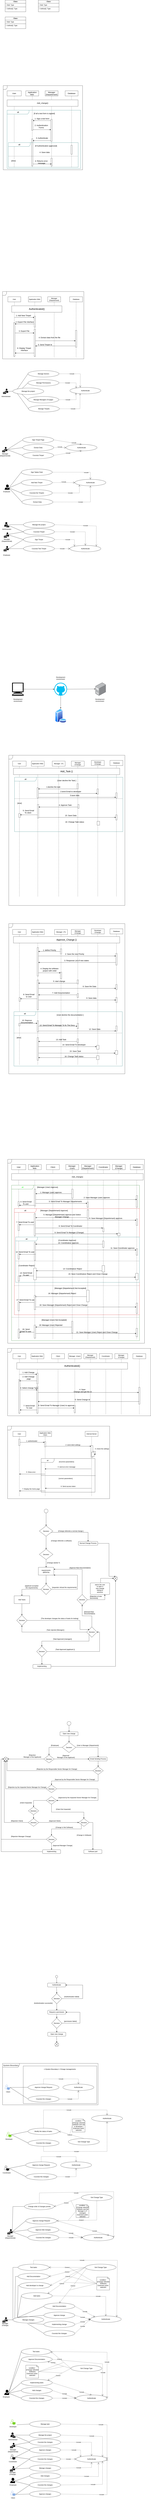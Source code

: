 <mxfile version="24.2.5" type="github">
  <diagram name="Page-1" id="XPWBldzVZ3_sg0biQuVv">
    <mxGraphModel dx="852" dy="17940" grid="1" gridSize="10" guides="1" tooltips="1" connect="1" arrows="1" fold="1" page="1" pageScale="1" pageWidth="850" pageHeight="1100" math="0" shadow="0">
      <root>
        <mxCell id="0" />
        <mxCell id="1" parent="0" />
        <mxCell id="oYMbbRIehVRVS4V03t9j-289" value="" style="verticalLabelPosition=bottom;verticalAlign=top;html=1;shape=mxgraph.basic.rect;fillColor2=none;strokeWidth=1;size=20;indent=5;" parent="1" vertex="1">
          <mxGeometry x="200" y="-1620" width="570" height="290" as="geometry" />
        </mxCell>
        <mxCell id="AIyhHVRQRcBTdbYzzXI3-16" value="Manage changes" style="ellipse;whiteSpace=wrap;html=1;" parent="1" vertex="1">
          <mxGeometry x="120" y="315" width="240" height="50" as="geometry" />
        </mxCell>
        <mxCell id="AIyhHVRQRcBTdbYzzXI3-17" value="" style="endArrow=none;html=1;rounded=0;entryX=0;entryY=0.5;entryDx=0;entryDy=0;exitX=0.96;exitY=0.5;exitDx=0;exitDy=0;exitPerimeter=0;" parent="1" source="oYMbbRIehVRVS4V03t9j-62" target="AIyhHVRQRcBTdbYzzXI3-16" edge="1">
          <mxGeometry width="50" height="50" relative="1" as="geometry">
            <mxPoint x="79.75" y="340" as="sourcePoint" />
            <mxPoint x="220" y="270" as="targetPoint" />
          </mxGeometry>
        </mxCell>
        <mxCell id="oYMbbRIehVRVS4V03t9j-10" value="Authenticate" style="ellipse;whiteSpace=wrap;html=1;" parent="1" vertex="1">
          <mxGeometry x="720" y="310" width="240" height="50" as="geometry" />
        </mxCell>
        <mxCell id="oYMbbRIehVRVS4V03t9j-37" value="Approve change" style="ellipse;whiteSpace=wrap;html=1;" parent="1" vertex="1">
          <mxGeometry x="360" y="280" width="240" height="50" as="geometry" />
        </mxCell>
        <mxCell id="oYMbbRIehVRVS4V03t9j-39" value="" style="endArrow=none;html=1;rounded=0;entryX=0;entryY=0.5;entryDx=0;entryDy=0;exitX=0;exitY=0;exitDx=0;exitDy=0;" parent="1" source="AIyhHVRQRcBTdbYzzXI3-16" target="oYMbbRIehVRVS4V03t9j-37" edge="1">
          <mxGeometry width="50" height="50" relative="1" as="geometry">
            <mxPoint x="160" y="330" as="sourcePoint" />
            <mxPoint x="140" y="350" as="targetPoint" />
          </mxGeometry>
        </mxCell>
        <mxCell id="oYMbbRIehVRVS4V03t9j-40" value="Implementing change" style="ellipse;whiteSpace=wrap;html=1;" parent="1" vertex="1">
          <mxGeometry x="360" y="350" width="240" height="50" as="geometry" />
        </mxCell>
        <mxCell id="oYMbbRIehVRVS4V03t9j-41" value="" style="endArrow=none;html=1;rounded=0;entryX=0;entryY=0.5;entryDx=0;entryDy=0;exitX=0.5;exitY=1;exitDx=0;exitDy=0;" parent="1" source="AIyhHVRQRcBTdbYzzXI3-16" target="oYMbbRIehVRVS4V03t9j-40" edge="1">
          <mxGeometry width="50" height="50" relative="1" as="geometry">
            <mxPoint x="250" y="385" as="sourcePoint" />
            <mxPoint x="370" y="65" as="targetPoint" />
          </mxGeometry>
        </mxCell>
        <mxCell id="oYMbbRIehVRVS4V03t9j-62" value="" style="sketch=0;pointerEvents=1;shadow=0;dashed=0;html=1;strokeColor=none;labelPosition=center;verticalLabelPosition=bottom;verticalAlign=top;align=center;fillColor=#000000;shape=mxgraph.mscae.intune.user_management" parent="1" vertex="1">
          <mxGeometry x="39" y="320" width="40" height="40" as="geometry" />
        </mxCell>
        <mxCell id="oYMbbRIehVRVS4V03t9j-63" value="Manager (Change)" style="text;html=1;strokeColor=none;fillColor=none;align=center;verticalAlign=middle;whiteSpace=wrap;rounded=0;" parent="1" vertex="1">
          <mxGeometry x="30" y="360" width="60" height="30" as="geometry" />
        </mxCell>
        <mxCell id="oYMbbRIehVRVS4V03t9j-65" value="Add Documentation" style="ellipse;whiteSpace=wrap;html=1;" parent="1" vertex="1">
          <mxGeometry x="360" y="210" width="240" height="50" as="geometry" />
        </mxCell>
        <mxCell id="oYMbbRIehVRVS4V03t9j-66" value="Add tasks" style="ellipse;whiteSpace=wrap;html=1;" parent="1" vertex="1">
          <mxGeometry x="185" y="130" width="240" height="50" as="geometry" />
        </mxCell>
        <mxCell id="oYMbbRIehVRVS4V03t9j-67" value="Test tasks" style="ellipse;whiteSpace=wrap;html=1;" parent="1" vertex="1">
          <mxGeometry x="160" y="-90" width="240" height="50" as="geometry" />
        </mxCell>
        <mxCell id="oYMbbRIehVRVS4V03t9j-68" value="Get Change Type" style="ellipse;whiteSpace=wrap;html=1;" parent="1" vertex="1">
          <mxGeometry x="680" y="-90" width="240" height="50" as="geometry" />
        </mxCell>
        <mxCell id="oYMbbRIehVRVS4V03t9j-69" value="Include" style="endArrow=open;endSize=12;dashed=1;html=1;rounded=0;exitX=1;exitY=0.5;exitDx=0;exitDy=0;entryX=0;entryY=0.5;entryDx=0;entryDy=0;" parent="1" source="oYMbbRIehVRVS4V03t9j-40" target="oYMbbRIehVRVS4V03t9j-10" edge="1">
          <mxGeometry width="160" relative="1" as="geometry">
            <mxPoint x="590" y="160" as="sourcePoint" />
            <mxPoint x="750" y="160" as="targetPoint" />
          </mxGeometry>
        </mxCell>
        <mxCell id="oYMbbRIehVRVS4V03t9j-70" value="" style="endArrow=none;html=1;rounded=0;entryX=0;entryY=0.5;entryDx=0;entryDy=0;exitX=0;exitY=0;exitDx=0;exitDy=0;" parent="1" source="AIyhHVRQRcBTdbYzzXI3-16" target="oYMbbRIehVRVS4V03t9j-65" edge="1">
          <mxGeometry width="50" height="50" relative="1" as="geometry">
            <mxPoint x="165" y="332" as="sourcePoint" />
            <mxPoint x="370" y="305" as="targetPoint" />
          </mxGeometry>
        </mxCell>
        <mxCell id="oYMbbRIehVRVS4V03t9j-71" value="" style="endArrow=none;html=1;rounded=0;entryX=0;entryY=0.5;entryDx=0;entryDy=0;exitX=0;exitY=0;exitDx=0;exitDy=0;" parent="1" source="AIyhHVRQRcBTdbYzzXI3-16" target="oYMbbRIehVRVS4V03t9j-66" edge="1">
          <mxGeometry width="50" height="50" relative="1" as="geometry">
            <mxPoint x="165" y="332" as="sourcePoint" />
            <mxPoint x="370" y="245" as="targetPoint" />
          </mxGeometry>
        </mxCell>
        <mxCell id="oYMbbRIehVRVS4V03t9j-72" value="" style="endArrow=none;html=1;rounded=0;entryX=0;entryY=0.5;entryDx=0;entryDy=0;exitX=0;exitY=0.5;exitDx=0;exitDy=0;" parent="1" source="AIyhHVRQRcBTdbYzzXI3-16" target="oYMbbRIehVRVS4V03t9j-67" edge="1">
          <mxGeometry width="50" height="50" relative="1" as="geometry">
            <mxPoint x="165" y="332" as="sourcePoint" />
            <mxPoint x="370" y="185" as="targetPoint" />
            <Array as="points">
              <mxPoint x="120" y="-65" />
            </Array>
          </mxGeometry>
        </mxCell>
        <mxCell id="oYMbbRIehVRVS4V03t9j-73" value="Include" style="endArrow=open;endSize=12;dashed=1;html=1;rounded=0;exitX=1;exitY=0.5;exitDx=0;exitDy=0;entryX=0;entryY=0.5;entryDx=0;entryDy=0;" parent="1" source="oYMbbRIehVRVS4V03t9j-37" target="oYMbbRIehVRVS4V03t9j-10" edge="1">
          <mxGeometry width="160" relative="1" as="geometry">
            <mxPoint x="610" y="395" as="sourcePoint" />
            <mxPoint x="730" y="350" as="targetPoint" />
          </mxGeometry>
        </mxCell>
        <mxCell id="oYMbbRIehVRVS4V03t9j-74" value="Include" style="endArrow=open;endSize=12;dashed=1;html=1;rounded=0;exitX=1;exitY=0.5;exitDx=0;exitDy=0;entryX=0;entryY=0;entryDx=0;entryDy=0;" parent="1" source="oYMbbRIehVRVS4V03t9j-65" target="oYMbbRIehVRVS4V03t9j-10" edge="1">
          <mxGeometry width="160" relative="1" as="geometry">
            <mxPoint x="610" y="305" as="sourcePoint" />
            <mxPoint x="730" y="350" as="targetPoint" />
          </mxGeometry>
        </mxCell>
        <mxCell id="oYMbbRIehVRVS4V03t9j-75" value="Include" style="endArrow=open;endSize=12;dashed=1;html=1;rounded=0;exitX=1;exitY=0.5;exitDx=0;exitDy=0;entryX=0.5;entryY=0;entryDx=0;entryDy=0;" parent="1" source="oYMbbRIehVRVS4V03t9j-66" target="oYMbbRIehVRVS4V03t9j-10" edge="1">
          <mxGeometry x="0.261" y="1" width="160" relative="1" as="geometry">
            <mxPoint x="610" y="245" as="sourcePoint" />
            <mxPoint x="765" y="332" as="targetPoint" />
            <Array as="points">
              <mxPoint x="840" y="160" />
            </Array>
            <mxPoint as="offset" />
          </mxGeometry>
        </mxCell>
        <mxCell id="oYMbbRIehVRVS4V03t9j-76" value="Include" style="endArrow=open;endSize=12;dashed=1;html=1;rounded=0;exitX=0.5;exitY=0;exitDx=0;exitDy=0;entryX=1;entryY=0;entryDx=0;entryDy=0;" parent="1" source="oYMbbRIehVRVS4V03t9j-67" target="oYMbbRIehVRVS4V03t9j-10" edge="1">
          <mxGeometry x="-0.274" width="160" relative="1" as="geometry">
            <mxPoint x="610" y="185" as="sourcePoint" />
            <mxPoint x="765" y="332" as="targetPoint" />
            <Array as="points">
              <mxPoint x="280" y="-120" />
              <mxPoint x="930" y="-120" />
            </Array>
            <mxPoint as="offset" />
          </mxGeometry>
        </mxCell>
        <mxCell id="oYMbbRIehVRVS4V03t9j-77" value="Extend" style="endArrow=open;endSize=12;dashed=1;html=1;rounded=0;exitX=0;exitY=0.5;exitDx=0;exitDy=0;entryX=1;entryY=0.5;entryDx=0;entryDy=0;" parent="1" source="oYMbbRIehVRVS4V03t9j-68" target="oYMbbRIehVRVS4V03t9j-165" edge="1">
          <mxGeometry width="160" relative="1" as="geometry">
            <mxPoint x="730" y="225" as="sourcePoint" />
            <mxPoint x="765" y="332" as="targetPoint" />
          </mxGeometry>
        </mxCell>
        <mxCell id="oYMbbRIehVRVS4V03t9j-78" value="Extend" style="endArrow=open;endSize=12;dashed=1;html=1;rounded=0;exitX=0;exitY=0.5;exitDx=0;exitDy=0;entryX=1;entryY=0;entryDx=0;entryDy=0;" parent="1" source="oYMbbRIehVRVS4V03t9j-68" target="oYMbbRIehVRVS4V03t9j-66" edge="1">
          <mxGeometry x="0.24" y="-1" width="160" relative="1" as="geometry">
            <mxPoint x="670" y="95" as="sourcePoint" />
            <mxPoint x="439" y="178" as="targetPoint" />
            <mxPoint as="offset" />
          </mxGeometry>
        </mxCell>
        <mxCell id="oYMbbRIehVRVS4V03t9j-79" value="Extend" style="endArrow=open;endSize=12;dashed=1;html=1;rounded=0;exitX=0;exitY=0.5;exitDx=0;exitDy=0;entryX=1;entryY=0.5;entryDx=0;entryDy=0;" parent="1" source="oYMbbRIehVRVS4V03t9j-68" target="oYMbbRIehVRVS4V03t9j-67" edge="1">
          <mxGeometry width="160" relative="1" as="geometry">
            <mxPoint x="680" y="105" as="sourcePoint" />
            <mxPoint x="490" y="220" as="targetPoint" />
          </mxGeometry>
        </mxCell>
        <mxCell id="oYMbbRIehVRVS4V03t9j-80" value="condition : {Change selected Software} Extension point: selection" style="whiteSpace=wrap;html=1;shape=mxgraph.basic.document" parent="1" vertex="1">
          <mxGeometry x="770" y="10" width="100" height="100" as="geometry" />
        </mxCell>
        <mxCell id="oYMbbRIehVRVS4V03t9j-81" value="" style="endArrow=none;dashed=1;html=1;rounded=0;entryX=0;entryY=0.5;entryDx=0;entryDy=0;entryPerimeter=0;" parent="1" target="oYMbbRIehVRVS4V03t9j-80" edge="1">
          <mxGeometry width="50" height="50" relative="1" as="geometry">
            <mxPoint x="540" as="sourcePoint" />
            <mxPoint x="570" y="-40" as="targetPoint" />
          </mxGeometry>
        </mxCell>
        <mxCell id="oYMbbRIehVRVS4V03t9j-82" value="" style="endArrow=none;dashed=1;html=1;rounded=0;entryX=0;entryY=0.5;entryDx=0;entryDy=0;entryPerimeter=0;" parent="1" target="oYMbbRIehVRVS4V03t9j-80" edge="1">
          <mxGeometry width="50" height="50" relative="1" as="geometry">
            <mxPoint x="560" y="110" as="sourcePoint" />
            <mxPoint x="800" y="20" as="targetPoint" />
          </mxGeometry>
        </mxCell>
        <mxCell id="oYMbbRIehVRVS4V03t9j-83" value="" style="endArrow=none;dashed=1;html=1;rounded=0;entryX=0;entryY=0.5;entryDx=0;entryDy=0;entryPerimeter=0;" parent="1" target="oYMbbRIehVRVS4V03t9j-80" edge="1">
          <mxGeometry width="50" height="50" relative="1" as="geometry">
            <mxPoint x="560" y="-60" as="sourcePoint" />
            <mxPoint x="760" y="50" as="targetPoint" />
          </mxGeometry>
        </mxCell>
        <mxCell id="oYMbbRIehVRVS4V03t9j-107" value="" style="sketch=0;pointerEvents=1;shadow=0;dashed=0;html=1;strokeColor=none;fillColor=#000000;labelPosition=center;verticalLabelPosition=bottom;verticalAlign=top;outlineConnect=0;align=center;shape=mxgraph.office.users.tenant_admin;" parent="1" vertex="1">
          <mxGeometry x="101.2" y="1210" width="38.5" height="40" as="geometry" />
        </mxCell>
        <mxCell id="oYMbbRIehVRVS4V03t9j-108" value="" style="sketch=0;pointerEvents=1;shadow=0;dashed=0;html=1;strokeColor=none;labelPosition=center;verticalLabelPosition=bottom;verticalAlign=top;align=center;fillColor=#000000;shape=mxgraph.mscae.intune.user_management" parent="1" vertex="1">
          <mxGeometry x="98" y="1290" width="40" height="40" as="geometry" />
        </mxCell>
        <mxCell id="oYMbbRIehVRVS4V03t9j-109" value="" style="sketch=0;aspect=fixed;pointerEvents=1;shadow=0;dashed=0;html=1;strokeColor=none;labelPosition=center;verticalLabelPosition=bottom;verticalAlign=top;align=center;fillColor=#000000;shape=mxgraph.azure.user" parent="1" vertex="1">
          <mxGeometry x="99.2" y="1560" width="37.6" height="40" as="geometry" />
        </mxCell>
        <mxCell id="oYMbbRIehVRVS4V03t9j-110" value="Employee" style="text;html=1;strokeColor=none;fillColor=none;align=center;verticalAlign=middle;whiteSpace=wrap;rounded=0;" parent="1" vertex="1">
          <mxGeometry x="91.2" y="1600" width="60" height="30" as="geometry" />
        </mxCell>
        <mxCell id="oYMbbRIehVRVS4V03t9j-111" value="Manager (Departmental)&lt;span id=&quot;docs-internal-guid-f4431b39-7fff-cfa4-a716-81f54698d911&quot;&gt;&lt;/span&gt;" style="text;html=1;strokeColor=none;fillColor=none;align=center;verticalAlign=middle;whiteSpace=wrap;rounded=0;" parent="1" vertex="1">
          <mxGeometry x="91.2" y="1335" width="60" height="30" as="geometry" />
        </mxCell>
        <mxCell id="oYMbbRIehVRVS4V03t9j-112" value="Administrator" style="text;html=1;strokeColor=none;fillColor=none;align=center;verticalAlign=middle;whiteSpace=wrap;rounded=0;" parent="1" vertex="1">
          <mxGeometry x="89.95" y="1250" width="61" height="30" as="geometry" />
        </mxCell>
        <mxCell id="oYMbbRIehVRVS4V03t9j-113" value="" style="sketch=0;pointerEvents=1;shadow=0;dashed=0;html=1;strokeColor=none;labelPosition=center;verticalLabelPosition=bottom;verticalAlign=top;align=center;fillColor=#000000;shape=mxgraph.mscae.intune.user_management" parent="1" vertex="1">
          <mxGeometry x="97" y="1470" width="40" height="40" as="geometry" />
        </mxCell>
        <mxCell id="oYMbbRIehVRVS4V03t9j-114" value="Manager (Change)" style="text;html=1;strokeColor=none;fillColor=none;align=center;verticalAlign=middle;whiteSpace=wrap;rounded=0;" parent="1" vertex="1">
          <mxGeometry x="88" y="1510" width="60" height="30" as="geometry" />
        </mxCell>
        <mxCell id="oYMbbRIehVRVS4V03t9j-115" value="" style="points=[[0.35,0,0],[0.98,0.51,0],[1,0.71,0],[0.67,1,0],[0,0.795,0],[0,0.65,0]];verticalLabelPosition=bottom;sketch=0;html=1;verticalAlign=top;aspect=fixed;align=center;pointerEvents=1;shape=mxgraph.cisco19.user;fillColor=#000000;strokeColor=none;" parent="1" vertex="1">
          <mxGeometry x="99.95" y="1380" width="40" height="40" as="geometry" />
        </mxCell>
        <mxCell id="oYMbbRIehVRVS4V03t9j-116" value="Coordinator" style="text;html=1;strokeColor=none;fillColor=none;align=center;verticalAlign=middle;whiteSpace=wrap;rounded=0;" parent="1" vertex="1">
          <mxGeometry x="89.95" y="1420" width="60" height="30" as="geometry" />
        </mxCell>
        <mxCell id="oYMbbRIehVRVS4V03t9j-117" value="" style="points=[[0.35,0,0],[0.98,0.51,0],[1,0.71,0],[0.67,1,0],[0,0.795,0],[0,0.65,0]];verticalLabelPosition=bottom;sketch=0;html=1;verticalAlign=top;aspect=fixed;align=center;pointerEvents=1;shape=mxgraph.cisco19.user;fillColor=#7EA6E0;strokeColor=none;" parent="1" vertex="1">
          <mxGeometry x="101.2" y="1660" width="40" height="40" as="geometry" />
        </mxCell>
        <mxCell id="oYMbbRIehVRVS4V03t9j-118" value="Client" style="text;html=1;strokeColor=none;fillColor=none;align=center;verticalAlign=middle;whiteSpace=wrap;rounded=0;" parent="1" vertex="1">
          <mxGeometry x="91.2" y="1700" width="60" height="30" as="geometry" />
        </mxCell>
        <mxCell id="oYMbbRIehVRVS4V03t9j-119" value="Manage the project" style="ellipse;whiteSpace=wrap;html=1;" parent="1" vertex="1">
          <mxGeometry x="249.7" y="1205" width="240" height="50" as="geometry" />
        </mxCell>
        <mxCell id="oYMbbRIehVRVS4V03t9j-120" value="" style="endArrow=none;html=1;rounded=0;entryX=0;entryY=0.5;entryDx=0;entryDy=0;" parent="1" source="oYMbbRIehVRVS4V03t9j-107" target="oYMbbRIehVRVS4V03t9j-119" edge="1">
          <mxGeometry width="50" height="50" relative="1" as="geometry">
            <mxPoint x="189.7" y="1370" as="sourcePoint" />
            <mxPoint x="239.7" y="1320" as="targetPoint" />
          </mxGeometry>
        </mxCell>
        <mxCell id="oYMbbRIehVRVS4V03t9j-121" value="Approve changes" style="ellipse;whiteSpace=wrap;html=1;" parent="1" vertex="1">
          <mxGeometry x="249.7" y="1320" width="240" height="50" as="geometry" />
        </mxCell>
        <mxCell id="oYMbbRIehVRVS4V03t9j-122" value="Manage changes" style="ellipse;whiteSpace=wrap;html=1;" parent="1" vertex="1">
          <mxGeometry x="249.7" y="1460" width="240" height="50" as="geometry" />
        </mxCell>
        <mxCell id="oYMbbRIehVRVS4V03t9j-123" value="Add changes" style="ellipse;whiteSpace=wrap;html=1;" parent="1" vertex="1">
          <mxGeometry x="249.7" y="1520" width="240" height="50" as="geometry" />
        </mxCell>
        <mxCell id="oYMbbRIehVRVS4V03t9j-124" value="" style="endArrow=none;html=1;rounded=0;exitX=0.96;exitY=0.5;exitDx=0;exitDy=0;entryX=0;entryY=0.5;entryDx=0;entryDy=0;exitPerimeter=0;" parent="1" source="oYMbbRIehVRVS4V03t9j-108" target="oYMbbRIehVRVS4V03t9j-121" edge="1">
          <mxGeometry width="50" height="50" relative="1" as="geometry">
            <mxPoint x="209.7" y="1370" as="sourcePoint" />
            <mxPoint x="318.7" y="1325" as="targetPoint" />
          </mxGeometry>
        </mxCell>
        <mxCell id="oYMbbRIehVRVS4V03t9j-125" value="Counslut the changes" style="ellipse;whiteSpace=wrap;html=1;" parent="1" vertex="1">
          <mxGeometry x="249.7" y="1260" width="240" height="50" as="geometry" />
        </mxCell>
        <mxCell id="oYMbbRIehVRVS4V03t9j-126" value="" style="endArrow=none;html=1;rounded=0;entryX=0;entryY=0.5;entryDx=0;entryDy=0;" parent="1" source="oYMbbRIehVRVS4V03t9j-107" target="oYMbbRIehVRVS4V03t9j-125" edge="1">
          <mxGeometry width="50" height="50" relative="1" as="geometry">
            <mxPoint x="160.7" y="1260" as="sourcePoint" />
            <mxPoint x="269.7" y="1215" as="targetPoint" />
          </mxGeometry>
        </mxCell>
        <mxCell id="oYMbbRIehVRVS4V03t9j-127" value="" style="endArrow=none;html=1;rounded=0;exitX=0.79;exitY=0.39;exitDx=0;exitDy=0;entryX=0;entryY=0.5;entryDx=0;entryDy=0;exitPerimeter=0;" parent="1" source="oYMbbRIehVRVS4V03t9j-108" target="oYMbbRIehVRVS4V03t9j-125" edge="1">
          <mxGeometry width="50" height="50" relative="1" as="geometry">
            <mxPoint x="170.7" y="1270" as="sourcePoint" />
            <mxPoint x="279.7" y="1225" as="targetPoint" />
          </mxGeometry>
        </mxCell>
        <mxCell id="oYMbbRIehVRVS4V03t9j-128" value="Counslut the changes" style="ellipse;whiteSpace=wrap;html=1;" parent="1" vertex="1">
          <mxGeometry x="249.7" y="1390" width="240" height="50" as="geometry" />
        </mxCell>
        <mxCell id="oYMbbRIehVRVS4V03t9j-129" value="" style="endArrow=none;html=1;rounded=0;exitX=0.96;exitY=0.5;exitDx=0;exitDy=0;entryX=0;entryY=0.5;entryDx=0;entryDy=0;exitPerimeter=0;" parent="1" source="oYMbbRIehVRVS4V03t9j-113" target="oYMbbRIehVRVS4V03t9j-122" edge="1">
          <mxGeometry width="50" height="50" relative="1" as="geometry">
            <mxPoint x="145.7" y="1435" as="sourcePoint" />
            <mxPoint x="269.7" y="1430" as="targetPoint" />
          </mxGeometry>
        </mxCell>
        <mxCell id="oYMbbRIehVRVS4V03t9j-130" value="" style="endArrow=none;html=1;rounded=0;exitX=0.96;exitY=0.5;exitDx=0;exitDy=0;entryX=0;entryY=0.5;entryDx=0;entryDy=0;exitPerimeter=0;" parent="1" source="oYMbbRIehVRVS4V03t9j-113" target="oYMbbRIehVRVS4V03t9j-128" edge="1">
          <mxGeometry width="50" height="50" relative="1" as="geometry">
            <mxPoint x="146.7" y="1560" as="sourcePoint" />
            <mxPoint x="269.7" y="1595" as="targetPoint" />
          </mxGeometry>
        </mxCell>
        <mxCell id="oYMbbRIehVRVS4V03t9j-131" value="" style="endArrow=none;html=1;rounded=0;exitX=0.87;exitY=0.65;exitDx=0;exitDy=0;exitPerimeter=0;entryX=0;entryY=0.5;entryDx=0;entryDy=0;" parent="1" source="oYMbbRIehVRVS4V03t9j-109" target="oYMbbRIehVRVS4V03t9j-135" edge="1">
          <mxGeometry width="50" height="50" relative="1" as="geometry">
            <mxPoint x="145.7" y="1490" as="sourcePoint" />
            <mxPoint x="269.7" y="1550" as="targetPoint" />
          </mxGeometry>
        </mxCell>
        <mxCell id="oYMbbRIehVRVS4V03t9j-132" value="" style="endArrow=none;html=1;rounded=0;exitX=0.87;exitY=0.65;exitDx=0;exitDy=0;exitPerimeter=0;entryX=0;entryY=0.5;entryDx=0;entryDy=0;" parent="1" source="oYMbbRIehVRVS4V03t9j-109" target="oYMbbRIehVRVS4V03t9j-123" edge="1">
          <mxGeometry width="50" height="50" relative="1" as="geometry">
            <mxPoint x="141.7" y="1596" as="sourcePoint" />
            <mxPoint x="259.7" y="1565" as="targetPoint" />
          </mxGeometry>
        </mxCell>
        <mxCell id="oYMbbRIehVRVS4V03t9j-133" value="" style="endArrow=none;html=1;rounded=0;exitX=0.98;exitY=0.51;exitDx=0;exitDy=0;entryX=0;entryY=0.5;entryDx=0;entryDy=0;exitPerimeter=0;" parent="1" source="oYMbbRIehVRVS4V03t9j-115" target="oYMbbRIehVRVS4V03t9j-128" edge="1">
          <mxGeometry width="50" height="50" relative="1" as="geometry">
            <mxPoint x="145.7" y="1500" as="sourcePoint" />
            <mxPoint x="259.7" y="1425" as="targetPoint" />
          </mxGeometry>
        </mxCell>
        <mxCell id="oYMbbRIehVRVS4V03t9j-134" value="" style="endArrow=none;html=1;rounded=0;exitX=0.98;exitY=0.51;exitDx=0;exitDy=0;entryX=0;entryY=0.5;entryDx=0;entryDy=0;exitPerimeter=0;" parent="1" source="oYMbbRIehVRVS4V03t9j-115" target="oYMbbRIehVRVS4V03t9j-121" edge="1">
          <mxGeometry width="50" height="50" relative="1" as="geometry">
            <mxPoint x="148.7" y="1410" as="sourcePoint" />
            <mxPoint x="259.7" y="1425" as="targetPoint" />
          </mxGeometry>
        </mxCell>
        <mxCell id="oYMbbRIehVRVS4V03t9j-135" value="Counslut the changes" style="ellipse;whiteSpace=wrap;html=1;" parent="1" vertex="1">
          <mxGeometry x="249.7" y="1590" width="240" height="50" as="geometry" />
        </mxCell>
        <mxCell id="oYMbbRIehVRVS4V03t9j-136" value="" style="endArrow=none;html=1;rounded=0;exitX=1;exitY=0.71;exitDx=0;exitDy=0;exitPerimeter=0;entryX=0;entryY=0.5;entryDx=0;entryDy=0;" parent="1" source="oYMbbRIehVRVS4V03t9j-117" target="oYMbbRIehVRVS4V03t9j-135" edge="1">
          <mxGeometry width="50" height="50" relative="1" as="geometry">
            <mxPoint x="141.7" y="1596" as="sourcePoint" />
            <mxPoint x="259.7" y="1625" as="targetPoint" />
          </mxGeometry>
        </mxCell>
        <mxCell id="oYMbbRIehVRVS4V03t9j-137" value="Approve changes" style="ellipse;whiteSpace=wrap;html=1;" parent="1" vertex="1">
          <mxGeometry x="249.7" y="1660" width="240" height="50" as="geometry" />
        </mxCell>
        <mxCell id="oYMbbRIehVRVS4V03t9j-138" value="" style="endArrow=none;html=1;rounded=0;exitX=1;exitY=0.71;exitDx=0;exitDy=0;exitPerimeter=0;entryX=0;entryY=0.5;entryDx=0;entryDy=0;" parent="1" source="oYMbbRIehVRVS4V03t9j-117" target="oYMbbRIehVRVS4V03t9j-137" edge="1">
          <mxGeometry width="50" height="50" relative="1" as="geometry">
            <mxPoint x="151.7" y="1698" as="sourcePoint" />
            <mxPoint x="259.7" y="1625" as="targetPoint" />
          </mxGeometry>
        </mxCell>
        <mxCell id="oYMbbRIehVRVS4V03t9j-139" value="Authenticate" style="ellipse;whiteSpace=wrap;html=1;" parent="1" vertex="1">
          <mxGeometry x="609.7" y="1390" width="240" height="50" as="geometry" />
        </mxCell>
        <mxCell id="oYMbbRIehVRVS4V03t9j-140" value="Include" style="endArrow=open;endSize=12;dashed=1;html=1;rounded=0;exitX=1;exitY=0.5;exitDx=0;exitDy=0;entryX=1;entryY=0.5;entryDx=0;entryDy=0;" parent="1" source="oYMbbRIehVRVS4V03t9j-150" target="oYMbbRIehVRVS4V03t9j-139" edge="1">
          <mxGeometry width="160" relative="1" as="geometry">
            <mxPoint x="539.7" y="1250" as="sourcePoint" />
            <mxPoint x="549.7" y="1475" as="targetPoint" />
            <Array as="points">
              <mxPoint x="849.7" y="1150" />
            </Array>
          </mxGeometry>
        </mxCell>
        <mxCell id="oYMbbRIehVRVS4V03t9j-141" value="Include" style="endArrow=open;endSize=12;dashed=1;html=1;rounded=0;exitX=1;exitY=0.5;exitDx=0;exitDy=0;entryX=0.5;entryY=0;entryDx=0;entryDy=0;" parent="1" source="oYMbbRIehVRVS4V03t9j-125" target="oYMbbRIehVRVS4V03t9j-139" edge="1">
          <mxGeometry x="-0.192" width="160" relative="1" as="geometry">
            <mxPoint x="499.7" y="1240" as="sourcePoint" />
            <mxPoint x="679.7" y="1350" as="targetPoint" />
            <Array as="points">
              <mxPoint x="729.7" y="1285" />
            </Array>
            <mxPoint as="offset" />
          </mxGeometry>
        </mxCell>
        <mxCell id="oYMbbRIehVRVS4V03t9j-142" value="Include" style="endArrow=open;endSize=12;dashed=1;html=1;rounded=0;exitX=1;exitY=0.5;exitDx=0;exitDy=0;entryX=0;entryY=0;entryDx=0;entryDy=0;" parent="1" source="oYMbbRIehVRVS4V03t9j-121" target="oYMbbRIehVRVS4V03t9j-139" edge="1">
          <mxGeometry width="160" relative="1" as="geometry">
            <mxPoint x="499.7" y="1295" as="sourcePoint" />
            <mxPoint x="669.7" y="1365" as="targetPoint" />
            <Array as="points">
              <mxPoint x="644.7" y="1345" />
            </Array>
          </mxGeometry>
        </mxCell>
        <mxCell id="oYMbbRIehVRVS4V03t9j-143" value="Include" style="endArrow=open;endSize=12;dashed=1;html=1;rounded=0;exitX=1;exitY=0.5;exitDx=0;exitDy=0;entryX=0;entryY=0.5;entryDx=0;entryDy=0;" parent="1" source="oYMbbRIehVRVS4V03t9j-128" target="oYMbbRIehVRVS4V03t9j-139" edge="1">
          <mxGeometry width="160" relative="1" as="geometry">
            <mxPoint x="499.7" y="1355" as="sourcePoint" />
            <mxPoint x="669.7" y="1420" as="targetPoint" />
          </mxGeometry>
        </mxCell>
        <mxCell id="oYMbbRIehVRVS4V03t9j-144" value="Include" style="endArrow=open;endSize=12;dashed=1;html=1;rounded=0;exitX=1;exitY=0.5;exitDx=0;exitDy=0;entryX=0.5;entryY=1;entryDx=0;entryDy=0;" parent="1" source="oYMbbRIehVRVS4V03t9j-122" target="oYMbbRIehVRVS4V03t9j-139" edge="1">
          <mxGeometry width="160" relative="1" as="geometry">
            <mxPoint x="509.7" y="1365" as="sourcePoint" />
            <mxPoint x="679.7" y="1375" as="targetPoint" />
            <Array as="points">
              <mxPoint x="729.7" y="1480" />
            </Array>
          </mxGeometry>
        </mxCell>
        <mxCell id="oYMbbRIehVRVS4V03t9j-145" value="Include" style="endArrow=open;endSize=12;dashed=1;html=1;rounded=0;exitX=1;exitY=0.5;exitDx=0;exitDy=0;entryX=1;entryY=0.5;entryDx=0;entryDy=0;" parent="1" source="oYMbbRIehVRVS4V03t9j-137" target="oYMbbRIehVRVS4V03t9j-139" edge="1">
          <mxGeometry width="160" relative="1" as="geometry">
            <mxPoint x="519.7" y="1375" as="sourcePoint" />
            <mxPoint x="689.7" y="1380" as="targetPoint" />
            <Array as="points">
              <mxPoint x="849.7" y="1690" />
            </Array>
          </mxGeometry>
        </mxCell>
        <mxCell id="oYMbbRIehVRVS4V03t9j-146" value="Include" style="endArrow=open;endSize=12;dashed=1;html=1;rounded=0;exitX=1;exitY=0.5;exitDx=0;exitDy=0;entryX=1;entryY=1;entryDx=0;entryDy=0;" parent="1" source="oYMbbRIehVRVS4V03t9j-135" target="oYMbbRIehVRVS4V03t9j-139" edge="1">
          <mxGeometry width="160" relative="1" as="geometry">
            <mxPoint x="519.7" y="1730" as="sourcePoint" />
            <mxPoint x="724.847" y="1437.678" as="targetPoint" />
            <Array as="points">
              <mxPoint x="814.7" y="1610" />
            </Array>
          </mxGeometry>
        </mxCell>
        <mxCell id="oYMbbRIehVRVS4V03t9j-147" value="Include" style="endArrow=open;endSize=12;dashed=1;html=1;rounded=0;exitX=1;exitY=0.5;exitDx=0;exitDy=0;entryX=0.723;entryY=1.032;entryDx=0;entryDy=0;entryPerimeter=0;" parent="1" source="oYMbbRIehVRVS4V03t9j-123" target="oYMbbRIehVRVS4V03t9j-139" edge="1">
          <mxGeometry width="160" relative="1" as="geometry">
            <mxPoint x="499.7" y="1675" as="sourcePoint" />
            <mxPoint x="709.7" y="1405" as="targetPoint" />
            <Array as="points">
              <mxPoint x="783.7" y="1550" />
            </Array>
          </mxGeometry>
        </mxCell>
        <mxCell id="oYMbbRIehVRVS4V03t9j-148" value="" style="points=[[0.35,0,0],[0.98,0.51,0],[1,0.71,0],[0.67,1,0],[0,0.795,0],[0,0.65,0]];verticalLabelPosition=bottom;sketch=0;html=1;verticalAlign=top;aspect=fixed;align=center;pointerEvents=1;shape=mxgraph.cisco19.user;fillColor=#66CC00;strokeColor=none;" parent="1" vertex="1">
          <mxGeometry x="101.2" y="1110" width="40" height="40" as="geometry" />
        </mxCell>
        <mxCell id="oYMbbRIehVRVS4V03t9j-149" value="Developer" style="text;html=1;strokeColor=none;fillColor=none;align=center;verticalAlign=middle;whiteSpace=wrap;rounded=0;" parent="1" vertex="1">
          <mxGeometry x="91.2" y="1150" width="60" height="30" as="geometry" />
        </mxCell>
        <mxCell id="oYMbbRIehVRVS4V03t9j-150" value="Manage task" style="ellipse;whiteSpace=wrap;html=1;" parent="1" vertex="1">
          <mxGeometry x="249.7" y="1120" width="240" height="50" as="geometry" />
        </mxCell>
        <mxCell id="oYMbbRIehVRVS4V03t9j-151" value="" style="endArrow=none;html=1;rounded=0;entryX=0;entryY=0.5;entryDx=0;entryDy=0;exitX=1;exitY=0;exitDx=0;exitDy=0;" parent="1" source="oYMbbRIehVRVS4V03t9j-149" target="oYMbbRIehVRVS4V03t9j-150" edge="1">
          <mxGeometry width="50" height="50" relative="1" as="geometry">
            <mxPoint x="149.7" y="1240" as="sourcePoint" />
            <mxPoint x="259.7" y="1240" as="targetPoint" />
          </mxGeometry>
        </mxCell>
        <mxCell id="oYMbbRIehVRVS4V03t9j-152" value="Include" style="endArrow=open;endSize=12;dashed=1;html=1;rounded=0;exitX=1;exitY=0.5;exitDx=0;exitDy=0;entryX=1;entryY=0;entryDx=0;entryDy=0;" parent="1" source="oYMbbRIehVRVS4V03t9j-119" target="oYMbbRIehVRVS4V03t9j-139" edge="1">
          <mxGeometry width="160" relative="1" as="geometry">
            <mxPoint x="499.7" y="1155" as="sourcePoint" />
            <mxPoint x="859.7" y="1425" as="targetPoint" />
            <Array as="points">
              <mxPoint x="814.7" y="1240" />
            </Array>
          </mxGeometry>
        </mxCell>
        <mxCell id="oYMbbRIehVRVS4V03t9j-156" value="" style="sketch=0;aspect=fixed;pointerEvents=1;shadow=0;dashed=0;html=1;strokeColor=none;labelPosition=center;verticalLabelPosition=bottom;verticalAlign=top;align=center;fillColor=#000000;shape=mxgraph.azure.user" parent="1" vertex="1">
          <mxGeometry x="53.4" y="880" width="37.6" height="40" as="geometry" />
        </mxCell>
        <mxCell id="oYMbbRIehVRVS4V03t9j-157" value="Employee" style="text;html=1;strokeColor=none;fillColor=none;align=center;verticalAlign=middle;whiteSpace=wrap;rounded=0;" parent="1" vertex="1">
          <mxGeometry x="39.0" y="920" width="60" height="30" as="geometry" />
        </mxCell>
        <mxCell id="oYMbbRIehVRVS4V03t9j-158" value="Counslut the changes" style="ellipse;whiteSpace=wrap;html=1;" parent="1" vertex="1">
          <mxGeometry x="185.0" y="920" width="240" height="50" as="geometry" />
        </mxCell>
        <mxCell id="oYMbbRIehVRVS4V03t9j-159" value="Add changes" style="ellipse;whiteSpace=wrap;html=1;" parent="1" vertex="1">
          <mxGeometry x="185.0" y="860" width="240" height="50" as="geometry" />
        </mxCell>
        <mxCell id="oYMbbRIehVRVS4V03t9j-163" value="" style="endArrow=none;html=1;rounded=0;entryX=0;entryY=0.5;entryDx=0;entryDy=0;exitX=0.87;exitY=0.65;exitDx=0;exitDy=0;exitPerimeter=0;" parent="1" source="oYMbbRIehVRVS4V03t9j-156" target="oYMbbRIehVRVS4V03t9j-159" edge="1">
          <mxGeometry width="50" height="50" relative="1" as="geometry">
            <mxPoint x="98" y="630" as="sourcePoint" />
            <mxPoint x="141" y="630" as="targetPoint" />
          </mxGeometry>
        </mxCell>
        <mxCell id="oYMbbRIehVRVS4V03t9j-164" value="" style="endArrow=none;html=1;rounded=0;entryX=0;entryY=0.5;entryDx=0;entryDy=0;exitX=0.87;exitY=0.65;exitDx=0;exitDy=0;exitPerimeter=0;" parent="1" source="oYMbbRIehVRVS4V03t9j-156" target="oYMbbRIehVRVS4V03t9j-158" edge="1">
          <mxGeometry width="50" height="50" relative="1" as="geometry">
            <mxPoint x="96" y="916" as="sourcePoint" />
            <mxPoint x="191" y="885" as="targetPoint" />
          </mxGeometry>
        </mxCell>
        <mxCell id="oYMbbRIehVRVS4V03t9j-165" value="Add Documentation" style="ellipse;whiteSpace=wrap;html=1;" parent="1" vertex="1">
          <mxGeometry x="160" y="-20" width="240" height="50" as="geometry" />
        </mxCell>
        <mxCell id="oYMbbRIehVRVS4V03t9j-166" value="" style="endArrow=none;html=1;rounded=0;entryX=0;entryY=0.5;entryDx=0;entryDy=0;exitX=0.06;exitY=0.286;exitDx=0;exitDy=0;exitPerimeter=0;" parent="1" source="AIyhHVRQRcBTdbYzzXI3-16" target="oYMbbRIehVRVS4V03t9j-165" edge="1">
          <mxGeometry width="50" height="50" relative="1" as="geometry">
            <mxPoint x="164" y="333" as="sourcePoint" />
            <mxPoint x="170" y="-55" as="targetPoint" />
            <Array as="points">
              <mxPoint x="140" y="5" />
            </Array>
          </mxGeometry>
        </mxCell>
        <mxCell id="oYMbbRIehVRVS4V03t9j-167" value="Extend" style="endArrow=open;endSize=12;dashed=1;html=1;rounded=0;exitX=0;exitY=0.5;exitDx=0;exitDy=0;entryX=0.5;entryY=0;entryDx=0;entryDy=0;" parent="1" target="oYMbbRIehVRVS4V03t9j-65" edge="1">
          <mxGeometry width="160" relative="1" as="geometry">
            <mxPoint x="690" y="-55" as="sourcePoint" />
            <mxPoint x="434" y="158" as="targetPoint" />
          </mxGeometry>
        </mxCell>
        <mxCell id="oYMbbRIehVRVS4V03t9j-168" value="" style="endArrow=none;dashed=1;html=1;rounded=0;entryX=0;entryY=0.5;entryDx=0;entryDy=0;entryPerimeter=0;" parent="1" target="oYMbbRIehVRVS4V03t9j-80" edge="1">
          <mxGeometry width="50" height="50" relative="1" as="geometry">
            <mxPoint x="520" y="50" as="sourcePoint" />
            <mxPoint x="730" y="100" as="targetPoint" />
          </mxGeometry>
        </mxCell>
        <mxCell id="oYMbbRIehVRVS4V03t9j-169" value="Add developer to change" style="ellipse;whiteSpace=wrap;html=1;" parent="1" vertex="1">
          <mxGeometry x="170" y="50" width="240" height="50" as="geometry" />
        </mxCell>
        <mxCell id="oYMbbRIehVRVS4V03t9j-170" value="" style="endArrow=none;html=1;rounded=0;entryX=0;entryY=0.5;entryDx=0;entryDy=0;exitX=0;exitY=0;exitDx=0;exitDy=0;" parent="1" source="AIyhHVRQRcBTdbYzzXI3-16" target="oYMbbRIehVRVS4V03t9j-169" edge="1">
          <mxGeometry width="50" height="50" relative="1" as="geometry">
            <mxPoint x="144" y="339" as="sourcePoint" />
            <mxPoint x="170" y="15" as="targetPoint" />
            <Array as="points">
              <mxPoint x="160" y="75" />
            </Array>
          </mxGeometry>
        </mxCell>
        <mxCell id="oYMbbRIehVRVS4V03t9j-172" value="Extend" style="endArrow=open;endSize=12;dashed=1;html=1;rounded=0;exitX=0;exitY=0.5;exitDx=0;exitDy=0;entryX=1;entryY=0.5;entryDx=0;entryDy=0;" parent="1" source="oYMbbRIehVRVS4V03t9j-68" target="oYMbbRIehVRVS4V03t9j-169" edge="1">
          <mxGeometry width="160" relative="1" as="geometry">
            <mxPoint x="690" y="-55" as="sourcePoint" />
            <mxPoint x="410" y="15" as="targetPoint" />
          </mxGeometry>
        </mxCell>
        <mxCell id="oYMbbRIehVRVS4V03t9j-173" value="Test tasks" style="ellipse;whiteSpace=wrap;html=1;" parent="1" vertex="1">
          <mxGeometry x="185" y="560" width="230" height="50" as="geometry" />
        </mxCell>
        <mxCell id="oYMbbRIehVRVS4V03t9j-174" value="Implementing tasks" style="ellipse;whiteSpace=wrap;html=1;" parent="1" vertex="1">
          <mxGeometry x="185" y="800" width="240" height="50" as="geometry" />
        </mxCell>
        <mxCell id="oYMbbRIehVRVS4V03t9j-175" value="Approve Documentation" style="ellipse;whiteSpace=wrap;html=1;" parent="1" vertex="1">
          <mxGeometry x="185" y="620" width="240" height="50" as="geometry" />
        </mxCell>
        <mxCell id="oYMbbRIehVRVS4V03t9j-177" value="" style="endArrow=none;html=1;rounded=0;entryX=0;entryY=0.5;entryDx=0;entryDy=0;exitX=0.87;exitY=0.65;exitDx=0;exitDy=0;exitPerimeter=0;" parent="1" source="oYMbbRIehVRVS4V03t9j-156" target="oYMbbRIehVRVS4V03t9j-174" edge="1">
          <mxGeometry width="50" height="50" relative="1" as="geometry">
            <mxPoint x="96" y="916" as="sourcePoint" />
            <mxPoint x="191" y="965" as="targetPoint" />
          </mxGeometry>
        </mxCell>
        <mxCell id="oYMbbRIehVRVS4V03t9j-178" value="" style="endArrow=none;html=1;rounded=0;entryX=0;entryY=0.5;entryDx=0;entryDy=0;exitX=0.87;exitY=0.65;exitDx=0;exitDy=0;exitPerimeter=0;" parent="1" source="oYMbbRIehVRVS4V03t9j-156" target="oYMbbRIehVRVS4V03t9j-175" edge="1">
          <mxGeometry width="50" height="50" relative="1" as="geometry">
            <mxPoint x="96" y="916" as="sourcePoint" />
            <mxPoint x="191" y="805" as="targetPoint" />
          </mxGeometry>
        </mxCell>
        <mxCell id="oYMbbRIehVRVS4V03t9j-179" value="Counslut the changes" style="ellipse;whiteSpace=wrap;html=1;" parent="1" vertex="1">
          <mxGeometry x="360.0" y="420" width="240" height="50" as="geometry" />
        </mxCell>
        <mxCell id="oYMbbRIehVRVS4V03t9j-180" value="" style="endArrow=none;html=1;rounded=0;entryX=0;entryY=0.5;entryDx=0;entryDy=0;exitX=0.471;exitY=1.086;exitDx=0;exitDy=0;exitPerimeter=0;" parent="1" source="AIyhHVRQRcBTdbYzzXI3-16" target="oYMbbRIehVRVS4V03t9j-179" edge="1">
          <mxGeometry width="50" height="50" relative="1" as="geometry">
            <mxPoint x="250" y="375" as="sourcePoint" />
            <mxPoint x="370" y="395" as="targetPoint" />
          </mxGeometry>
        </mxCell>
        <mxCell id="oYMbbRIehVRVS4V03t9j-181" value="Include" style="endArrow=open;endSize=12;dashed=1;html=1;rounded=0;exitX=1;exitY=0.5;exitDx=0;exitDy=0;entryX=0;entryY=0.5;entryDx=0;entryDy=0;" parent="1" source="oYMbbRIehVRVS4V03t9j-179" target="oYMbbRIehVRVS4V03t9j-10" edge="1">
          <mxGeometry width="160" relative="1" as="geometry">
            <mxPoint x="610" y="395" as="sourcePoint" />
            <mxPoint x="730" y="345" as="targetPoint" />
          </mxGeometry>
        </mxCell>
        <mxCell id="oYMbbRIehVRVS4V03t9j-182" value="" style="endArrow=none;html=1;rounded=0;entryX=0;entryY=0.5;entryDx=0;entryDy=0;exitX=0.87;exitY=0.65;exitDx=0;exitDy=0;exitPerimeter=0;" parent="1" source="oYMbbRIehVRVS4V03t9j-156" target="oYMbbRIehVRVS4V03t9j-173" edge="1">
          <mxGeometry width="50" height="50" relative="1" as="geometry">
            <mxPoint x="96" y="916" as="sourcePoint" />
            <mxPoint x="191" y="735" as="targetPoint" />
          </mxGeometry>
        </mxCell>
        <mxCell id="oYMbbRIehVRVS4V03t9j-183" value="Authenticate" style="ellipse;whiteSpace=wrap;html=1;" parent="1" vertex="1">
          <mxGeometry x="609.7" y="920" width="240" height="50" as="geometry" />
        </mxCell>
        <mxCell id="oYMbbRIehVRVS4V03t9j-184" value="Include" style="endArrow=open;endSize=12;dashed=1;html=1;rounded=0;exitX=1;exitY=0.5;exitDx=0;exitDy=0;entryX=0;entryY=0.5;entryDx=0;entryDy=0;" parent="1" source="oYMbbRIehVRVS4V03t9j-158" target="oYMbbRIehVRVS4V03t9j-183" edge="1">
          <mxGeometry x="0.029" width="160" relative="1" as="geometry">
            <mxPoint x="530" y="1020" as="sourcePoint" />
            <mxPoint x="620" y="945" as="targetPoint" />
            <mxPoint as="offset" />
          </mxGeometry>
        </mxCell>
        <mxCell id="oYMbbRIehVRVS4V03t9j-185" value="Include" style="endArrow=open;endSize=12;dashed=1;html=1;rounded=0;entryX=0;entryY=0.5;entryDx=0;entryDy=0;exitX=1;exitY=0.5;exitDx=0;exitDy=0;" parent="1" source="oYMbbRIehVRVS4V03t9j-159" target="oYMbbRIehVRVS4V03t9j-183" edge="1">
          <mxGeometry x="0.01" y="6" width="160" relative="1" as="geometry">
            <mxPoint x="580" y="950" as="sourcePoint" />
            <mxPoint x="435" y="955" as="targetPoint" />
            <mxPoint y="1" as="offset" />
          </mxGeometry>
        </mxCell>
        <mxCell id="oYMbbRIehVRVS4V03t9j-186" value="Include" style="endArrow=open;endSize=12;dashed=1;html=1;rounded=0;entryX=0.5;entryY=0;entryDx=0;entryDy=0;exitX=1;exitY=0.5;exitDx=0;exitDy=0;" parent="1" source="oYMbbRIehVRVS4V03t9j-174" target="oYMbbRIehVRVS4V03t9j-183" edge="1">
          <mxGeometry x="0.502" y="-1" width="160" relative="1" as="geometry">
            <mxPoint x="570" y="870" as="sourcePoint" />
            <mxPoint x="435" y="895" as="targetPoint" />
            <mxPoint y="1" as="offset" />
          </mxGeometry>
        </mxCell>
        <mxCell id="oYMbbRIehVRVS4V03t9j-187" value="Include" style="endArrow=open;endSize=12;dashed=1;html=1;rounded=0;exitX=1;exitY=0.5;exitDx=0;exitDy=0;entryX=1;entryY=0;entryDx=0;entryDy=0;" parent="1" source="oYMbbRIehVRVS4V03t9j-175" target="oYMbbRIehVRVS4V03t9j-183" edge="1">
          <mxGeometry x="0.437" y="2" width="160" relative="1" as="geometry">
            <mxPoint x="655" y="937" as="sourcePoint" />
            <mxPoint x="435" y="835" as="targetPoint" />
            <Array as="points">
              <mxPoint x="815" y="680" />
            </Array>
            <mxPoint x="1" as="offset" />
          </mxGeometry>
        </mxCell>
        <mxCell id="oYMbbRIehVRVS4V03t9j-188" value="Include" style="endArrow=open;endSize=12;dashed=1;html=1;rounded=0;entryX=1;entryY=0.5;entryDx=0;entryDy=0;exitX=1;exitY=0.5;exitDx=0;exitDy=0;" parent="1" source="oYMbbRIehVRVS4V03t9j-173" target="oYMbbRIehVRVS4V03t9j-183" edge="1">
          <mxGeometry x="0.294" y="-1" width="160" relative="1" as="geometry">
            <mxPoint x="460" y="620" as="sourcePoint" />
            <mxPoint x="470" y="730" as="targetPoint" />
            <Array as="points">
              <mxPoint x="850" y="590" />
            </Array>
            <mxPoint as="offset" />
          </mxGeometry>
        </mxCell>
        <mxCell id="oYMbbRIehVRVS4V03t9j-189" value="Get Change Type" style="ellipse;whiteSpace=wrap;html=1;" parent="1" vertex="1">
          <mxGeometry x="570" y="690" width="240" height="50" as="geometry" />
        </mxCell>
        <mxCell id="oYMbbRIehVRVS4V03t9j-190" value="condition : {Change selected Software} Extension point: selection" style="whiteSpace=wrap;html=1;shape=mxgraph.basic.document" parent="1" vertex="1">
          <mxGeometry x="220" y="690" width="100" height="100" as="geometry" />
        </mxCell>
        <mxCell id="oYMbbRIehVRVS4V03t9j-192" value="" style="endArrow=none;dashed=1;html=1;rounded=0;entryX=1;entryY=0.5;entryDx=0;entryDy=0;entryPerimeter=0;" parent="1" target="oYMbbRIehVRVS4V03t9j-190" edge="1">
          <mxGeometry width="50" height="50" relative="1" as="geometry">
            <mxPoint x="500" y="750" as="sourcePoint" />
            <mxPoint x="340" y="760" as="targetPoint" />
          </mxGeometry>
        </mxCell>
        <mxCell id="oYMbbRIehVRVS4V03t9j-194" value="Extend" style="endArrow=open;endSize=12;dashed=1;html=1;rounded=0;exitX=0;exitY=0.5;exitDx=0;exitDy=0;entryX=1;entryY=0;entryDx=0;entryDy=0;" parent="1" source="oYMbbRIehVRVS4V03t9j-189" target="oYMbbRIehVRVS4V03t9j-174" edge="1">
          <mxGeometry x="0.127" y="3" width="160" relative="1" as="geometry">
            <mxPoint x="800" y="505" as="sourcePoint" />
            <mxPoint x="590" y="770" as="targetPoint" />
            <mxPoint as="offset" />
          </mxGeometry>
        </mxCell>
        <mxCell id="oYMbbRIehVRVS4V03t9j-197" value="Extend" style="endArrow=open;endSize=12;dashed=1;html=1;rounded=0;exitX=0;exitY=0.5;exitDx=0;exitDy=0;entryX=1;entryY=0.5;entryDx=0;entryDy=0;" parent="1" source="oYMbbRIehVRVS4V03t9j-189" target="oYMbbRIehVRVS4V03t9j-173" edge="1">
          <mxGeometry x="0.127" y="3" width="160" relative="1" as="geometry">
            <mxPoint x="580" y="725" as="sourcePoint" />
            <mxPoint x="400" y="817" as="targetPoint" />
            <mxPoint as="offset" />
          </mxGeometry>
        </mxCell>
        <mxCell id="oYMbbRIehVRVS4V03t9j-198" value="Extend" style="endArrow=open;endSize=12;dashed=1;html=1;rounded=0;exitX=0;exitY=0.5;exitDx=0;exitDy=0;entryX=1;entryY=1;entryDx=0;entryDy=0;" parent="1" source="oYMbbRIehVRVS4V03t9j-189" target="oYMbbRIehVRVS4V03t9j-175" edge="1">
          <mxGeometry x="0.567" y="-4" width="160" relative="1" as="geometry">
            <mxPoint x="580" y="725" as="sourcePoint" />
            <mxPoint x="425" y="595" as="targetPoint" />
            <mxPoint x="1" as="offset" />
          </mxGeometry>
        </mxCell>
        <mxCell id="oYMbbRIehVRVS4V03t9j-199" value="" style="endArrow=none;dashed=1;html=1;rounded=0;entryX=1;entryY=0.5;entryDx=0;entryDy=0;entryPerimeter=0;" parent="1" target="oYMbbRIehVRVS4V03t9j-190" edge="1">
          <mxGeometry width="50" height="50" relative="1" as="geometry">
            <mxPoint x="510" y="700" as="sourcePoint" />
            <mxPoint x="330" y="750" as="targetPoint" />
          </mxGeometry>
        </mxCell>
        <mxCell id="oYMbbRIehVRVS4V03t9j-200" value="" style="endArrow=none;dashed=1;html=1;rounded=0;entryX=1;entryY=0.5;entryDx=0;entryDy=0;entryPerimeter=0;" parent="1" target="oYMbbRIehVRVS4V03t9j-190" edge="1">
          <mxGeometry width="50" height="50" relative="1" as="geometry">
            <mxPoint x="510" y="670" as="sourcePoint" />
            <mxPoint x="330" y="750" as="targetPoint" />
          </mxGeometry>
        </mxCell>
        <mxCell id="oYMbbRIehVRVS4V03t9j-203" value="Counslut the changes" style="ellipse;whiteSpace=wrap;html=1;" parent="1" vertex="1">
          <mxGeometry x="235.95" y="-320" width="240" height="50" as="geometry" />
        </mxCell>
        <mxCell id="oYMbbRIehVRVS4V03t9j-204" value="Approve Add changes&amp;nbsp;" style="ellipse;whiteSpace=wrap;html=1;" parent="1" vertex="1">
          <mxGeometry x="235.95" y="-380" width="240" height="50" as="geometry" />
        </mxCell>
        <mxCell id="oYMbbRIehVRVS4V03t9j-205" value="" style="endArrow=none;html=1;rounded=0;entryX=0;entryY=0.5;entryDx=0;entryDy=0;exitX=0.96;exitY=0.5;exitDx=0;exitDy=0;exitPerimeter=0;" parent="1" source="oYMbbRIehVRVS4V03t9j-227" target="oYMbbRIehVRVS4V03t9j-204" edge="1">
          <mxGeometry width="50" height="50" relative="1" as="geometry">
            <mxPoint x="137.062" y="-334" as="sourcePoint" />
            <mxPoint x="191.95" y="-610" as="targetPoint" />
          </mxGeometry>
        </mxCell>
        <mxCell id="oYMbbRIehVRVS4V03t9j-206" value="" style="endArrow=none;html=1;rounded=0;entryX=0;entryY=0.5;entryDx=0;entryDy=0;exitX=0.96;exitY=0.5;exitDx=0;exitDy=0;exitPerimeter=0;" parent="1" source="oYMbbRIehVRVS4V03t9j-227" target="oYMbbRIehVRVS4V03t9j-203" edge="1">
          <mxGeometry width="50" height="50" relative="1" as="geometry">
            <mxPoint x="137.062" y="-334" as="sourcePoint" />
            <mxPoint x="241.95" y="-355" as="targetPoint" />
          </mxGeometry>
        </mxCell>
        <mxCell id="oYMbbRIehVRVS4V03t9j-207" value="Change order of changes priority" style="ellipse;whiteSpace=wrap;html=1;" parent="1" vertex="1">
          <mxGeometry x="210" y="-560" width="230" height="50" as="geometry" />
        </mxCell>
        <mxCell id="oYMbbRIehVRVS4V03t9j-209" value="Approve change Request" style="ellipse;whiteSpace=wrap;html=1;" parent="1" vertex="1">
          <mxGeometry x="220" y="-450" width="240" height="50" as="geometry" />
        </mxCell>
        <mxCell id="oYMbbRIehVRVS4V03t9j-211" value="" style="endArrow=none;html=1;rounded=0;entryX=0;entryY=0.5;entryDx=0;entryDy=0;exitX=0.96;exitY=0.5;exitDx=0;exitDy=0;exitPerimeter=0;" parent="1" source="oYMbbRIehVRVS4V03t9j-227" target="oYMbbRIehVRVS4V03t9j-209" edge="1">
          <mxGeometry width="50" height="50" relative="1" as="geometry">
            <mxPoint x="137.062" y="-334" as="sourcePoint" />
            <mxPoint x="241.95" y="-435" as="targetPoint" />
          </mxGeometry>
        </mxCell>
        <mxCell id="oYMbbRIehVRVS4V03t9j-212" value="" style="endArrow=none;html=1;rounded=0;entryX=0;entryY=0.5;entryDx=0;entryDy=0;exitX=0.96;exitY=0.5;exitDx=0;exitDy=0;exitPerimeter=0;" parent="1" source="oYMbbRIehVRVS4V03t9j-227" target="oYMbbRIehVRVS4V03t9j-207" edge="1">
          <mxGeometry width="50" height="50" relative="1" as="geometry">
            <mxPoint x="137.062" y="-334" as="sourcePoint" />
            <mxPoint x="241.95" y="-505" as="targetPoint" />
            <Array as="points">
              <mxPoint x="120" y="-535" />
            </Array>
          </mxGeometry>
        </mxCell>
        <mxCell id="oYMbbRIehVRVS4V03t9j-213" value="Authenticate" style="ellipse;whiteSpace=wrap;html=1;" parent="1" vertex="1">
          <mxGeometry x="660.65" y="-320" width="240" height="50" as="geometry" />
        </mxCell>
        <mxCell id="oYMbbRIehVRVS4V03t9j-214" value="Include" style="endArrow=open;endSize=12;dashed=1;html=1;rounded=0;exitX=1;exitY=0.5;exitDx=0;exitDy=0;entryX=0;entryY=0.5;entryDx=0;entryDy=0;" parent="1" source="oYMbbRIehVRVS4V03t9j-203" target="oYMbbRIehVRVS4V03t9j-213" edge="1">
          <mxGeometry x="0.029" width="160" relative="1" as="geometry">
            <mxPoint x="580.95" y="-220" as="sourcePoint" />
            <mxPoint x="670.95" y="-295" as="targetPoint" />
            <mxPoint as="offset" />
          </mxGeometry>
        </mxCell>
        <mxCell id="oYMbbRIehVRVS4V03t9j-215" value="Include" style="endArrow=open;endSize=12;dashed=1;html=1;rounded=0;entryX=0;entryY=0.5;entryDx=0;entryDy=0;exitX=1;exitY=0.5;exitDx=0;exitDy=0;" parent="1" source="oYMbbRIehVRVS4V03t9j-204" target="oYMbbRIehVRVS4V03t9j-213" edge="1">
          <mxGeometry x="0.01" y="6" width="160" relative="1" as="geometry">
            <mxPoint x="630.95" y="-290" as="sourcePoint" />
            <mxPoint x="485.95" y="-285" as="targetPoint" />
            <mxPoint y="1" as="offset" />
          </mxGeometry>
        </mxCell>
        <mxCell id="oYMbbRIehVRVS4V03t9j-217" value="Include" style="endArrow=open;endSize=12;dashed=1;html=1;rounded=0;exitX=1;exitY=0.5;exitDx=0;exitDy=0;entryX=1;entryY=0;entryDx=0;entryDy=0;" parent="1" source="oYMbbRIehVRVS4V03t9j-209" target="oYMbbRIehVRVS4V03t9j-213" edge="1">
          <mxGeometry x="0.437" y="2" width="160" relative="1" as="geometry">
            <mxPoint x="705.95" y="-303" as="sourcePoint" />
            <mxPoint x="485.95" y="-405" as="targetPoint" />
            <Array as="points" />
            <mxPoint x="1" as="offset" />
          </mxGeometry>
        </mxCell>
        <mxCell id="oYMbbRIehVRVS4V03t9j-218" value="Include" style="endArrow=open;endSize=12;dashed=1;html=1;rounded=0;entryX=1;entryY=0.5;entryDx=0;entryDy=0;exitX=0.5;exitY=0;exitDx=0;exitDy=0;" parent="1" source="oYMbbRIehVRVS4V03t9j-207" target="oYMbbRIehVRVS4V03t9j-213" edge="1">
          <mxGeometry x="-0.278" y="-5" width="160" relative="1" as="geometry">
            <mxPoint x="510.95" y="-620" as="sourcePoint" />
            <mxPoint x="520.95" y="-510" as="targetPoint" />
            <Array as="points">
              <mxPoint x="325" y="-640" />
              <mxPoint x="900.95" y="-650" />
            </Array>
            <mxPoint as="offset" />
          </mxGeometry>
        </mxCell>
        <mxCell id="oYMbbRIehVRVS4V03t9j-219" value="Get Change Type" style="ellipse;whiteSpace=wrap;html=1;" parent="1" vertex="1">
          <mxGeometry x="650" y="-630" width="240" height="50" as="geometry" />
        </mxCell>
        <mxCell id="oYMbbRIehVRVS4V03t9j-220" value="condition : {Change selected Software and the Manager is IT manager} Extension point: selection" style="whiteSpace=wrap;html=1;shape=mxgraph.basic.document" parent="1" vertex="1">
          <mxGeometry x="609.7" y="-550" width="100" height="100" as="geometry" />
        </mxCell>
        <mxCell id="oYMbbRIehVRVS4V03t9j-223" value="Extend" style="endArrow=open;endSize=12;dashed=1;html=1;rounded=0;exitX=0;exitY=0.5;exitDx=0;exitDy=0;entryX=1;entryY=0.5;entryDx=0;entryDy=0;" parent="1" source="oYMbbRIehVRVS4V03t9j-219" target="oYMbbRIehVRVS4V03t9j-207" edge="1">
          <mxGeometry x="0.127" y="3" width="160" relative="1" as="geometry">
            <mxPoint x="630.95" y="-515" as="sourcePoint" />
            <mxPoint x="450.95" y="-423" as="targetPoint" />
            <mxPoint as="offset" />
          </mxGeometry>
        </mxCell>
        <mxCell id="oYMbbRIehVRVS4V03t9j-224" value="Extend" style="endArrow=open;endSize=12;dashed=1;html=1;rounded=0;exitX=0.5;exitY=1;exitDx=0;exitDy=0;entryX=1;entryY=0.5;entryDx=0;entryDy=0;" parent="1" source="oYMbbRIehVRVS4V03t9j-219" target="oYMbbRIehVRVS4V03t9j-209" edge="1">
          <mxGeometry x="0.174" y="-2" width="160" relative="1" as="geometry">
            <mxPoint x="630.95" y="-515" as="sourcePoint" />
            <mxPoint x="475.95" y="-645" as="targetPoint" />
            <mxPoint as="offset" />
            <Array as="points">
              <mxPoint x="770" y="-430" />
            </Array>
          </mxGeometry>
        </mxCell>
        <mxCell id="oYMbbRIehVRVS4V03t9j-225" value="" style="endArrow=none;dashed=1;html=1;rounded=0;entryX=0;entryY=0.5;entryDx=0;entryDy=0;entryPerimeter=0;" parent="1" target="oYMbbRIehVRVS4V03t9j-220" edge="1">
          <mxGeometry width="50" height="50" relative="1" as="geometry">
            <mxPoint x="550" y="-430" as="sourcePoint" />
            <mxPoint x="380.95" y="-490" as="targetPoint" />
          </mxGeometry>
        </mxCell>
        <mxCell id="oYMbbRIehVRVS4V03t9j-226" value="" style="endArrow=none;dashed=1;html=1;rounded=0;entryX=0;entryY=0.5;entryDx=0;entryDy=0;entryPerimeter=0;" parent="1" target="oYMbbRIehVRVS4V03t9j-220" edge="1">
          <mxGeometry width="50" height="50" relative="1" as="geometry">
            <mxPoint x="570" y="-580" as="sourcePoint" />
            <mxPoint x="380.95" y="-490" as="targetPoint" />
          </mxGeometry>
        </mxCell>
        <mxCell id="oYMbbRIehVRVS4V03t9j-227" value="" style="sketch=0;pointerEvents=1;shadow=0;dashed=0;html=1;strokeColor=none;labelPosition=center;verticalLabelPosition=bottom;verticalAlign=top;align=center;fillColor=#000000;shape=mxgraph.mscae.intune.user_management" parent="1" vertex="1">
          <mxGeometry x="76.8" y="-360" width="40" height="40" as="geometry" />
        </mxCell>
        <mxCell id="oYMbbRIehVRVS4V03t9j-228" value="Manager (Departmental)&lt;span id=&quot;docs-internal-guid-f4431b39-7fff-cfa4-a716-81f54698d911&quot;&gt;&lt;/span&gt;" style="text;html=1;strokeColor=none;fillColor=none;align=center;verticalAlign=middle;whiteSpace=wrap;rounded=0;" parent="1" vertex="1">
          <mxGeometry x="70.0" y="-315" width="60" height="30" as="geometry" />
        </mxCell>
        <mxCell id="oYMbbRIehVRVS4V03t9j-233" value="Counslut the changes" style="ellipse;whiteSpace=wrap;html=1;" parent="1" vertex="1">
          <mxGeometry x="220.0" y="-790" width="240" height="50" as="geometry" />
        </mxCell>
        <mxCell id="oYMbbRIehVRVS4V03t9j-236" value="" style="endArrow=none;html=1;rounded=0;entryX=0;entryY=0.5;entryDx=0;entryDy=0;exitX=0.98;exitY=0.51;exitDx=0;exitDy=0;exitPerimeter=0;" parent="1" source="oYMbbRIehVRVS4V03t9j-254" target="oYMbbRIehVRVS4V03t9j-233" edge="1">
          <mxGeometry width="50" height="50" relative="1" as="geometry">
            <mxPoint x="98.6" y="-830" as="sourcePoint" />
            <mxPoint x="225.35" y="-845" as="targetPoint" />
          </mxGeometry>
        </mxCell>
        <mxCell id="oYMbbRIehVRVS4V03t9j-238" value="Approve change Request" style="ellipse;whiteSpace=wrap;html=1;" parent="1" vertex="1">
          <mxGeometry x="219.35" y="-880" width="240" height="50" as="geometry" />
        </mxCell>
        <mxCell id="oYMbbRIehVRVS4V03t9j-239" value="" style="endArrow=none;html=1;rounded=0;entryX=0;entryY=0.5;entryDx=0;entryDy=0;exitX=0.98;exitY=0.51;exitDx=0;exitDy=0;exitPerimeter=0;" parent="1" source="oYMbbRIehVRVS4V03t9j-254" target="oYMbbRIehVRVS4V03t9j-238" edge="1">
          <mxGeometry width="50" height="50" relative="1" as="geometry">
            <mxPoint x="98.6" y="-830" as="sourcePoint" />
            <mxPoint x="225.35" y="-925" as="targetPoint" />
          </mxGeometry>
        </mxCell>
        <mxCell id="oYMbbRIehVRVS4V03t9j-241" value="Authenticate" style="ellipse;whiteSpace=wrap;html=1;" parent="1" vertex="1">
          <mxGeometry x="489.7" y="-880" width="240" height="50" as="geometry" />
        </mxCell>
        <mxCell id="oYMbbRIehVRVS4V03t9j-242" value="Include" style="endArrow=open;endSize=12;dashed=1;html=1;rounded=0;exitX=1;exitY=0.5;exitDx=0;exitDy=0;entryX=0.5;entryY=1;entryDx=0;entryDy=0;" parent="1" source="oYMbbRIehVRVS4V03t9j-233" target="oYMbbRIehVRVS4V03t9j-241" edge="1">
          <mxGeometry x="-0.228" width="160" relative="1" as="geometry">
            <mxPoint x="564.35" y="-710" as="sourcePoint" />
            <mxPoint x="654.35" y="-785" as="targetPoint" />
            <mxPoint as="offset" />
            <Array as="points">
              <mxPoint x="610" y="-765" />
            </Array>
          </mxGeometry>
        </mxCell>
        <mxCell id="oYMbbRIehVRVS4V03t9j-244" value="Include" style="endArrow=open;endSize=12;dashed=1;html=1;rounded=0;exitX=0.5;exitY=0;exitDx=0;exitDy=0;entryX=0.5;entryY=0;entryDx=0;entryDy=0;" parent="1" source="oYMbbRIehVRVS4V03t9j-238" target="oYMbbRIehVRVS4V03t9j-241" edge="1">
          <mxGeometry x="0.002" width="160" relative="1" as="geometry">
            <mxPoint x="689.35" y="-793" as="sourcePoint" />
            <mxPoint x="469.35" y="-895" as="targetPoint" />
            <Array as="points">
              <mxPoint x="339" y="-920" />
              <mxPoint x="610" y="-920" />
            </Array>
            <mxPoint as="offset" />
          </mxGeometry>
        </mxCell>
        <mxCell id="oYMbbRIehVRVS4V03t9j-254" value="" style="points=[[0.35,0,0],[0.98,0.51,0],[1,0.71,0],[0.67,1,0],[0,0.795,0],[0,0.65,0]];verticalLabelPosition=bottom;sketch=0;html=1;verticalAlign=top;aspect=fixed;align=center;pointerEvents=1;shape=mxgraph.cisco19.user;fillColor=#000000;strokeColor=none;" parent="1" vertex="1">
          <mxGeometry x="52.2" y="-850" width="40" height="40" as="geometry" />
        </mxCell>
        <mxCell id="oYMbbRIehVRVS4V03t9j-255" value="Coordinator" style="text;html=1;strokeColor=none;fillColor=none;align=center;verticalAlign=middle;whiteSpace=wrap;rounded=0;" parent="1" vertex="1">
          <mxGeometry x="42.2" y="-810" width="60" height="30" as="geometry" />
        </mxCell>
        <mxCell id="oYMbbRIehVRVS4V03t9j-257" value="Counslut the changes" style="ellipse;whiteSpace=wrap;html=1;" parent="1" vertex="1">
          <mxGeometry x="237.8" y="-1050" width="240" height="50" as="geometry" />
        </mxCell>
        <mxCell id="oYMbbRIehVRVS4V03t9j-258" value="" style="endArrow=none;html=1;rounded=0;entryX=0;entryY=0.5;entryDx=0;entryDy=0;exitX=0.98;exitY=0.51;exitDx=0;exitDy=0;exitPerimeter=0;" parent="1" target="oYMbbRIehVRVS4V03t9j-257" edge="1">
          <mxGeometry width="50" height="50" relative="1" as="geometry">
            <mxPoint x="109.2" y="-1089.6" as="sourcePoint" />
            <mxPoint x="243.15" y="-1105" as="targetPoint" />
          </mxGeometry>
        </mxCell>
        <mxCell id="oYMbbRIehVRVS4V03t9j-259" value="Modify the status of tasks." style="ellipse;whiteSpace=wrap;html=1;" parent="1" vertex="1">
          <mxGeometry x="237.15" y="-1140" width="240" height="50" as="geometry" />
        </mxCell>
        <mxCell id="oYMbbRIehVRVS4V03t9j-260" value="" style="endArrow=none;html=1;rounded=0;entryX=0;entryY=0.5;entryDx=0;entryDy=0;exitX=0.98;exitY=0.51;exitDx=0;exitDy=0;exitPerimeter=0;" parent="1" target="oYMbbRIehVRVS4V03t9j-259" edge="1">
          <mxGeometry width="50" height="50" relative="1" as="geometry">
            <mxPoint x="109.2" y="-1089.6" as="sourcePoint" />
            <mxPoint x="243.15" y="-1185" as="targetPoint" />
          </mxGeometry>
        </mxCell>
        <mxCell id="oYMbbRIehVRVS4V03t9j-261" value="Authenticate" style="ellipse;whiteSpace=wrap;html=1;" parent="1" vertex="1">
          <mxGeometry x="729.7" y="-1240" width="240" height="50" as="geometry" />
        </mxCell>
        <mxCell id="oYMbbRIehVRVS4V03t9j-262" value="Include" style="endArrow=open;endSize=12;dashed=1;html=1;rounded=0;exitX=0.5;exitY=1;exitDx=0;exitDy=0;entryX=0.5;entryY=1;entryDx=0;entryDy=0;" parent="1" source="oYMbbRIehVRVS4V03t9j-257" target="oYMbbRIehVRVS4V03t9j-261" edge="1">
          <mxGeometry x="-0.228" width="160" relative="1" as="geometry">
            <mxPoint x="582.15" y="-970" as="sourcePoint" />
            <mxPoint x="672.15" y="-1045" as="targetPoint" />
            <mxPoint as="offset" />
            <Array as="points">
              <mxPoint x="358" y="-960" />
              <mxPoint x="850" y="-960" />
            </Array>
          </mxGeometry>
        </mxCell>
        <mxCell id="oYMbbRIehVRVS4V03t9j-263" value="Include" style="endArrow=open;endSize=12;dashed=1;html=1;rounded=0;exitX=0.5;exitY=0;exitDx=0;exitDy=0;entryX=0.5;entryY=0;entryDx=0;entryDy=0;" parent="1" source="oYMbbRIehVRVS4V03t9j-259" target="oYMbbRIehVRVS4V03t9j-261" edge="1">
          <mxGeometry x="0.002" width="160" relative="1" as="geometry">
            <mxPoint x="707.15" y="-1053" as="sourcePoint" />
            <mxPoint x="487.15" y="-1155" as="targetPoint" />
            <Array as="points">
              <mxPoint x="357" y="-1280" />
              <mxPoint x="850" y="-1280" />
            </Array>
            <mxPoint as="offset" />
          </mxGeometry>
        </mxCell>
        <mxCell id="oYMbbRIehVRVS4V03t9j-266" value="Get Change Type" style="ellipse;whiteSpace=wrap;html=1;" parent="1" vertex="1">
          <mxGeometry x="550" y="-1060" width="240" height="50" as="geometry" />
        </mxCell>
        <mxCell id="oYMbbRIehVRVS4V03t9j-267" value="condition : {Change selected Software and role is developer } Extension point: selection" style="whiteSpace=wrap;html=1;shape=mxgraph.basic.document" parent="1" vertex="1">
          <mxGeometry x="580" y="-1210" width="100" height="100" as="geometry" />
        </mxCell>
        <mxCell id="oYMbbRIehVRVS4V03t9j-268" value="Extend" style="endArrow=open;endSize=12;dashed=1;html=1;rounded=0;entryX=1;entryY=0.5;entryDx=0;entryDy=0;exitX=0.5;exitY=0;exitDx=0;exitDy=0;" parent="1" source="oYMbbRIehVRVS4V03t9j-266" edge="1">
          <mxGeometry x="0.127" y="3" width="160" relative="1" as="geometry">
            <mxPoint x="570" y="-1120" as="sourcePoint" />
            <mxPoint x="477.15" y="-1115" as="targetPoint" />
            <mxPoint as="offset" />
          </mxGeometry>
        </mxCell>
        <mxCell id="oYMbbRIehVRVS4V03t9j-269" value="" style="endArrow=none;dashed=1;html=1;rounded=0;entryX=0;entryY=0.5;entryDx=0;entryDy=0;entryPerimeter=0;" parent="1" target="oYMbbRIehVRVS4V03t9j-267" edge="1">
          <mxGeometry width="50" height="50" relative="1" as="geometry">
            <mxPoint x="560" y="-1090" as="sourcePoint" />
            <mxPoint x="210.95" y="-950" as="targetPoint" />
          </mxGeometry>
        </mxCell>
        <mxCell id="oYMbbRIehVRVS4V03t9j-272" value="" style="points=[[0.35,0,0],[0.98,0.51,0],[1,0.71,0],[0.67,1,0],[0,0.795,0],[0,0.65,0]];verticalLabelPosition=bottom;sketch=0;html=1;verticalAlign=top;aspect=fixed;align=center;pointerEvents=1;shape=mxgraph.cisco19.user;fillColor=#66CC00;strokeColor=none;" parent="1" vertex="1">
          <mxGeometry x="70.0" y="-1110" width="40" height="40" as="geometry" />
        </mxCell>
        <mxCell id="oYMbbRIehVRVS4V03t9j-273" value="Developer" style="text;html=1;strokeColor=none;fillColor=none;align=center;verticalAlign=middle;whiteSpace=wrap;rounded=0;" parent="1" vertex="1">
          <mxGeometry x="60.0" y="-1070" width="60" height="30" as="geometry" />
        </mxCell>
        <mxCell id="oYMbbRIehVRVS4V03t9j-274" value="Counslut the changes" style="ellipse;whiteSpace=wrap;html=1;" parent="1" vertex="1">
          <mxGeometry x="237.8" y="-1390" width="240" height="50" as="geometry" />
        </mxCell>
        <mxCell id="oYMbbRIehVRVS4V03t9j-275" value="" style="endArrow=none;html=1;rounded=0;entryX=0;entryY=0.5;entryDx=0;entryDy=0;exitX=0.98;exitY=0.51;exitDx=0;exitDy=0;exitPerimeter=0;" parent="1" source="oYMbbRIehVRVS4V03t9j-283" target="oYMbbRIehVRVS4V03t9j-274" edge="1">
          <mxGeometry width="50" height="50" relative="1" as="geometry">
            <mxPoint x="109.2" y="-1429.6" as="sourcePoint" />
            <mxPoint x="243.15" y="-1445" as="targetPoint" />
          </mxGeometry>
        </mxCell>
        <mxCell id="oYMbbRIehVRVS4V03t9j-276" value="Approve change Request" style="ellipse;whiteSpace=wrap;html=1;" parent="1" vertex="1">
          <mxGeometry x="237.15" y="-1480" width="240" height="50" as="geometry" />
        </mxCell>
        <mxCell id="oYMbbRIehVRVS4V03t9j-277" value="" style="endArrow=none;html=1;rounded=0;entryX=0;entryY=0.5;entryDx=0;entryDy=0;exitX=0.98;exitY=0.51;exitDx=0;exitDy=0;exitPerimeter=0;" parent="1" source="oYMbbRIehVRVS4V03t9j-283" target="oYMbbRIehVRVS4V03t9j-276" edge="1">
          <mxGeometry width="50" height="50" relative="1" as="geometry">
            <mxPoint x="109.2" y="-1429.6" as="sourcePoint" />
            <mxPoint x="243.15" y="-1525" as="targetPoint" />
          </mxGeometry>
        </mxCell>
        <mxCell id="oYMbbRIehVRVS4V03t9j-278" value="Authenticate" style="ellipse;whiteSpace=wrap;html=1;" parent="1" vertex="1">
          <mxGeometry x="507.5" y="-1480" width="240" height="50" as="geometry" />
        </mxCell>
        <mxCell id="oYMbbRIehVRVS4V03t9j-279" value="Include" style="endArrow=open;endSize=12;dashed=1;html=1;rounded=0;exitX=1;exitY=0.5;exitDx=0;exitDy=0;entryX=0.5;entryY=1;entryDx=0;entryDy=0;" parent="1" source="oYMbbRIehVRVS4V03t9j-274" target="oYMbbRIehVRVS4V03t9j-278" edge="1">
          <mxGeometry x="-0.228" width="160" relative="1" as="geometry">
            <mxPoint x="582.15" y="-1310" as="sourcePoint" />
            <mxPoint x="672.15" y="-1385" as="targetPoint" />
            <mxPoint as="offset" />
            <Array as="points">
              <mxPoint x="627.8" y="-1365" />
            </Array>
          </mxGeometry>
        </mxCell>
        <mxCell id="oYMbbRIehVRVS4V03t9j-280" value="Include" style="endArrow=open;endSize=12;dashed=1;html=1;rounded=0;exitX=0.5;exitY=0;exitDx=0;exitDy=0;entryX=0.5;entryY=0;entryDx=0;entryDy=0;" parent="1" source="oYMbbRIehVRVS4V03t9j-276" target="oYMbbRIehVRVS4V03t9j-278" edge="1">
          <mxGeometry x="0.002" width="160" relative="1" as="geometry">
            <mxPoint x="707.15" y="-1393" as="sourcePoint" />
            <mxPoint x="487.15" y="-1495" as="targetPoint" />
            <Array as="points">
              <mxPoint x="356.8" y="-1520" />
              <mxPoint x="627.8" y="-1520" />
            </Array>
            <mxPoint as="offset" />
          </mxGeometry>
        </mxCell>
        <mxCell id="oYMbbRIehVRVS4V03t9j-283" value="" style="points=[[0.35,0,0],[0.98,0.51,0],[1,0.71,0],[0.67,1,0],[0,0.795,0],[0,0.65,0]];verticalLabelPosition=bottom;sketch=0;html=1;verticalAlign=top;aspect=fixed;align=center;pointerEvents=1;shape=mxgraph.cisco19.user;fillColor=#7EA6E0;strokeColor=none;" parent="1" vertex="1">
          <mxGeometry x="58.0" y="-1475" width="40" height="40" as="geometry" />
        </mxCell>
        <mxCell id="oYMbbRIehVRVS4V03t9j-284" value="Client" style="text;html=1;strokeColor=none;fillColor=none;align=center;verticalAlign=middle;whiteSpace=wrap;rounded=0;" parent="1" vertex="1">
          <mxGeometry x="53.4" y="-1435" width="60" height="30" as="geometry" />
        </mxCell>
        <mxCell id="oYMbbRIehVRVS4V03t9j-286" style="edgeStyle=orthogonalEdgeStyle;rounded=0;orthogonalLoop=1;jettySize=auto;html=1;exitX=0.5;exitY=1;exitDx=0;exitDy=0;" parent="1" source="oYMbbRIehVRVS4V03t9j-284" target="oYMbbRIehVRVS4V03t9j-284" edge="1">
          <mxGeometry relative="1" as="geometry" />
        </mxCell>
        <mxCell id="oYMbbRIehVRVS4V03t9j-287" value="&lt;h3 style=&quot;box-sizing: border-box; color: rgb(89, 89, 89); font-family: Arial, Helvetica, sans-serif; text-align: start;&quot;&gt;System Boundary&lt;/h3&gt;" style="shape=umlFrame;whiteSpace=wrap;html=1;pointerEvents=0;width=130;height=30;" parent="1" vertex="1">
          <mxGeometry x="40" y="-1640" width="740" height="320" as="geometry" />
        </mxCell>
        <mxCell id="oYMbbRIehVRVS4V03t9j-290" value="&amp;lt;&amp;lt;System Boundary&amp;gt;&amp;gt; Chnage managements&amp;nbsp;" style="text;html=1;strokeColor=none;fillColor=none;align=center;verticalAlign=middle;whiteSpace=wrap;rounded=0;" parent="1" vertex="1">
          <mxGeometry x="280" y="-1610" width="410" height="30" as="geometry" />
        </mxCell>
        <mxCell id="t-ZabV7mpvlwJgu-5iwE-2" value="" style="ellipse;html=1;" parent="1" vertex="1">
          <mxGeometry x="450" y="-2320" width="17.5" height="20" as="geometry" />
        </mxCell>
        <mxCell id="t-ZabV7mpvlwJgu-5iwE-3" value="" style="endArrow=open;html=1;rounded=0;align=center;verticalAlign=top;endFill=0;labelBackgroundColor=none;endSize=6;" parent="1" source="t-ZabV7mpvlwJgu-5iwE-2" edge="1">
          <mxGeometry relative="1" as="geometry">
            <mxPoint x="460" y="-2260" as="targetPoint" />
          </mxGeometry>
        </mxCell>
        <mxCell id="t-ZabV7mpvlwJgu-5iwE-4" value="Authenticate" style="html=1;align=center;verticalAlign=top;rounded=1;absoluteArcSize=1;arcSize=10;dashed=0;whiteSpace=wrap;" parent="1" vertex="1">
          <mxGeometry x="388.75" y="-2260" width="140" height="30" as="geometry" />
        </mxCell>
        <mxCell id="t-ZabV7mpvlwJgu-5iwE-5" value="" style="endArrow=classic;html=1;rounded=0;exitX=0.5;exitY=1;exitDx=0;exitDy=0;" parent="1" source="t-ZabV7mpvlwJgu-5iwE-4" edge="1">
          <mxGeometry width="50" height="50" relative="1" as="geometry">
            <mxPoint x="510" y="-2200" as="sourcePoint" />
            <mxPoint x="460" y="-2180" as="targetPoint" />
          </mxGeometry>
        </mxCell>
        <mxCell id="t-ZabV7mpvlwJgu-5iwE-7" style="edgeStyle=orthogonalEdgeStyle;rounded=0;orthogonalLoop=1;jettySize=auto;html=1;exitX=1;exitY=0.5;exitDx=0;exitDy=0;entryX=1;entryY=0.5;entryDx=0;entryDy=0;" parent="1" source="t-ZabV7mpvlwJgu-5iwE-6" target="t-ZabV7mpvlwJgu-5iwE-4" edge="1">
          <mxGeometry relative="1" as="geometry">
            <mxPoint x="560" y="-2140" as="sourcePoint" />
            <mxPoint x="660" y="-2270" as="targetPoint" />
            <Array as="points">
              <mxPoint x="661" y="-2140" />
              <mxPoint x="661" y="-2245" />
            </Array>
          </mxGeometry>
        </mxCell>
        <mxCell id="t-ZabV7mpvlwJgu-5iwE-11" style="edgeStyle=orthogonalEdgeStyle;rounded=0;orthogonalLoop=1;jettySize=auto;html=1;exitX=0.5;exitY=1;exitDx=0;exitDy=0;entryX=0.5;entryY=0;entryDx=0;entryDy=0;" parent="1" source="t-ZabV7mpvlwJgu-5iwE-6" target="t-ZabV7mpvlwJgu-5iwE-9" edge="1">
          <mxGeometry relative="1" as="geometry">
            <mxPoint x="460" y="-2060" as="targetPoint" />
          </mxGeometry>
        </mxCell>
        <mxCell id="t-ZabV7mpvlwJgu-5iwE-6" value="Decision" style="rhombus;whiteSpace=wrap;html=1;" parent="1" vertex="1">
          <mxGeometry x="420" y="-2180" width="80" height="80" as="geometry" />
        </mxCell>
        <mxCell id="t-ZabV7mpvlwJgu-5iwE-8" value="[Authentication failed]" style="text;html=1;align=center;verticalAlign=middle;resizable=0;points=[];autosize=1;strokeColor=none;fillColor=none;" parent="1" vertex="1">
          <mxGeometry x="500.0" y="-2170" width="150" height="30" as="geometry" />
        </mxCell>
        <mxCell id="6bUB4IVqJEFyVN3KuGTc-3" style="edgeStyle=orthogonalEdgeStyle;rounded=0;orthogonalLoop=1;jettySize=auto;html=1;exitX=0.5;exitY=1;exitDx=0;exitDy=0;entryX=0.5;entryY=0;entryDx=0;entryDy=0;" parent="1" source="t-ZabV7mpvlwJgu-5iwE-9" target="6bUB4IVqJEFyVN3KuGTc-2" edge="1">
          <mxGeometry relative="1" as="geometry" />
        </mxCell>
        <mxCell id="t-ZabV7mpvlwJgu-5iwE-9" value="Request a permission" style="html=1;align=center;verticalAlign=top;rounded=1;absoluteArcSize=1;arcSize=10;dashed=0;whiteSpace=wrap;" parent="1" vertex="1">
          <mxGeometry x="390" y="-2050" width="140" height="30" as="geometry" />
        </mxCell>
        <mxCell id="t-ZabV7mpvlwJgu-5iwE-10" value="[Authentication successful]" style="text;html=1;align=center;verticalAlign=middle;resizable=0;points=[];autosize=1;strokeColor=none;fillColor=none;" parent="1" vertex="1">
          <mxGeometry x="270.0" y="-2120" width="170" height="30" as="geometry" />
        </mxCell>
        <mxCell id="t-ZabV7mpvlwJgu-5iwE-19" style="edgeStyle=orthogonalEdgeStyle;rounded=0;orthogonalLoop=1;jettySize=auto;html=1;exitX=0.5;exitY=1;exitDx=0;exitDy=0;entryX=0.5;entryY=0;entryDx=0;entryDy=0;" parent="1" target="t-ZabV7mpvlwJgu-5iwE-18" edge="1">
          <mxGeometry relative="1" as="geometry">
            <mxPoint x="458.75" y="-1850" as="sourcePoint" />
          </mxGeometry>
        </mxCell>
        <mxCell id="t-ZabV7mpvlwJgu-5iwE-18" value="" style="shape=sumEllipse;perimeter=ellipsePerimeter;html=1;backgroundOutline=1;" parent="1" vertex="1">
          <mxGeometry x="445" y="-1800" width="30" height="30" as="geometry" />
        </mxCell>
        <mxCell id="6bUB4IVqJEFyVN3KuGTc-4" style="edgeStyle=orthogonalEdgeStyle;rounded=0;orthogonalLoop=1;jettySize=auto;html=1;entryX=1;entryY=0.5;entryDx=0;entryDy=0;" parent="1" source="6bUB4IVqJEFyVN3KuGTc-2" target="t-ZabV7mpvlwJgu-5iwE-9" edge="1">
          <mxGeometry relative="1" as="geometry">
            <Array as="points">
              <mxPoint x="640" y="-1950" />
              <mxPoint x="640" y="-2035" />
            </Array>
          </mxGeometry>
        </mxCell>
        <mxCell id="6bUB4IVqJEFyVN3KuGTc-7" style="edgeStyle=orthogonalEdgeStyle;rounded=0;orthogonalLoop=1;jettySize=auto;html=1;exitX=0.5;exitY=1;exitDx=0;exitDy=0;entryX=0.5;entryY=0;entryDx=0;entryDy=0;" parent="1" source="6bUB4IVqJEFyVN3KuGTc-2" target="6bUB4IVqJEFyVN3KuGTc-6" edge="1">
          <mxGeometry relative="1" as="geometry" />
        </mxCell>
        <mxCell id="6bUB4IVqJEFyVN3KuGTc-2" value="Decision" style="rhombus;whiteSpace=wrap;html=1;" parent="1" vertex="1">
          <mxGeometry x="420.0" y="-1990" width="80" height="80" as="geometry" />
        </mxCell>
        <mxCell id="6bUB4IVqJEFyVN3KuGTc-5" value="[permission failed]" style="text;html=1;align=center;verticalAlign=middle;resizable=0;points=[];autosize=1;strokeColor=none;fillColor=none;" parent="1" vertex="1">
          <mxGeometry x="499.7" y="-1980" width="130" height="30" as="geometry" />
        </mxCell>
        <mxCell id="6bUB4IVqJEFyVN3KuGTc-6" value="Open new change" style="html=1;align=center;verticalAlign=top;rounded=1;absoluteArcSize=1;arcSize=10;dashed=0;whiteSpace=wrap;" parent="1" vertex="1">
          <mxGeometry x="390" y="-1880" width="140" height="30" as="geometry" />
        </mxCell>
        <mxCell id="6bUB4IVqJEFyVN3KuGTc-12" style="edgeStyle=orthogonalEdgeStyle;rounded=0;orthogonalLoop=1;jettySize=auto;html=1;" parent="1" source="6bUB4IVqJEFyVN3KuGTc-9" target="6bUB4IVqJEFyVN3KuGTc-11" edge="1">
          <mxGeometry relative="1" as="geometry" />
        </mxCell>
        <mxCell id="6bUB4IVqJEFyVN3KuGTc-9" value="" style="ellipse;" parent="1" vertex="1">
          <mxGeometry x="540" y="-4280" width="30" height="30" as="geometry" />
        </mxCell>
        <mxCell id="6bUB4IVqJEFyVN3KuGTc-14" style="edgeStyle=orthogonalEdgeStyle;rounded=0;orthogonalLoop=1;jettySize=auto;html=1;entryX=0.5;entryY=0;entryDx=0;entryDy=0;" parent="1" source="6bUB4IVqJEFyVN3KuGTc-10" target="6bUB4IVqJEFyVN3KuGTc-20" edge="1">
          <mxGeometry relative="1" as="geometry">
            <mxPoint x="800" y="-4020" as="targetPoint" />
            <Array as="points">
              <mxPoint x="780" y="-4080" />
              <mxPoint x="780" y="-4020" />
            </Array>
          </mxGeometry>
        </mxCell>
        <mxCell id="6bUB4IVqJEFyVN3KuGTc-10" value="Decision" style="rhombus;" parent="1" vertex="1">
          <mxGeometry x="502.35" y="-4120" width="105.3" height="80" as="geometry" />
        </mxCell>
        <mxCell id="6bUB4IVqJEFyVN3KuGTc-13" style="edgeStyle=orthogonalEdgeStyle;rounded=0;orthogonalLoop=1;jettySize=auto;html=1;entryX=0.5;entryY=0;entryDx=0;entryDy=0;" parent="1" source="6bUB4IVqJEFyVN3KuGTc-11" target="6bUB4IVqJEFyVN3KuGTc-10" edge="1">
          <mxGeometry relative="1" as="geometry" />
        </mxCell>
        <mxCell id="6bUB4IVqJEFyVN3KuGTc-11" value="Open new change" style="html=1;align=center;verticalAlign=top;rounded=1;absoluteArcSize=1;arcSize=10;dashed=0;whiteSpace=wrap;" parent="1" vertex="1">
          <mxGeometry x="485.0" y="-4200" width="140" height="30" as="geometry" />
        </mxCell>
        <mxCell id="6bUB4IVqJEFyVN3KuGTc-15" value="[User is Manager (Department)]" style="text;html=1;align=center;verticalAlign=middle;resizable=0;points=[];autosize=1;strokeColor=none;fillColor=none;" parent="1" vertex="1">
          <mxGeometry x="600" y="-4110" width="200" height="30" as="geometry" />
        </mxCell>
        <mxCell id="6bUB4IVqJEFyVN3KuGTc-22" style="edgeStyle=orthogonalEdgeStyle;rounded=0;orthogonalLoop=1;jettySize=auto;html=1;entryX=0;entryY=0.5;entryDx=0;entryDy=0;" parent="1" source="6bUB4IVqJEFyVN3KuGTc-16" target="6bUB4IVqJEFyVN3KuGTc-20" edge="1">
          <mxGeometry relative="1" as="geometry" />
        </mxCell>
        <mxCell id="6bUB4IVqJEFyVN3KuGTc-25" style="edgeStyle=orthogonalEdgeStyle;rounded=0;orthogonalLoop=1;jettySize=auto;html=1;exitX=0;exitY=0.5;exitDx=0;exitDy=0;entryX=1;entryY=0.5;entryDx=0;entryDy=0;" parent="1" source="6bUB4IVqJEFyVN3KuGTc-16" target="6bUB4IVqJEFyVN3KuGTc-24" edge="1">
          <mxGeometry relative="1" as="geometry" />
        </mxCell>
        <mxCell id="6bUB4IVqJEFyVN3KuGTc-16" value="Decision" style="rhombus;" parent="1" vertex="1">
          <mxGeometry x="359.7" y="-4020" width="80.3" height="60" as="geometry" />
        </mxCell>
        <mxCell id="6bUB4IVqJEFyVN3KuGTc-17" style="edgeStyle=orthogonalEdgeStyle;rounded=0;orthogonalLoop=1;jettySize=auto;html=1;exitX=0;exitY=0.5;exitDx=0;exitDy=0;entryX=0.5;entryY=0;entryDx=0;entryDy=0;" parent="1" source="6bUB4IVqJEFyVN3KuGTc-10" target="6bUB4IVqJEFyVN3KuGTc-16" edge="1">
          <mxGeometry relative="1" as="geometry">
            <mxPoint x="618" y="-4070" as="sourcePoint" />
            <mxPoint x="393" y="-4020" as="targetPoint" />
            <Array as="points">
              <mxPoint x="400" y="-4080" />
            </Array>
          </mxGeometry>
        </mxCell>
        <mxCell id="6bUB4IVqJEFyVN3KuGTc-19" value="[Employee]" style="text;html=1;align=center;verticalAlign=middle;resizable=0;points=[];autosize=1;strokeColor=none;fillColor=none;" parent="1" vertex="1">
          <mxGeometry x="405" y="-4110" width="80" height="30" as="geometry" />
        </mxCell>
        <mxCell id="6bUB4IVqJEFyVN3KuGTc-27" style="edgeStyle=orthogonalEdgeStyle;rounded=0;orthogonalLoop=1;jettySize=auto;html=1;exitX=0.5;exitY=1;exitDx=0;exitDy=0;" parent="1" source="6bUB4IVqJEFyVN3KuGTc-20" target="6bUB4IVqJEFyVN3KuGTc-26" edge="1">
          <mxGeometry relative="1" as="geometry" />
        </mxCell>
        <mxCell id="6bUB4IVqJEFyVN3KuGTc-20" value="Email Sending Process" style="html=1;align=center;verticalAlign=top;rounded=1;absoluteArcSize=1;arcSize=10;dashed=0;whiteSpace=wrap;" parent="1" vertex="1">
          <mxGeometry x="710.65" y="-4005" width="140" height="30" as="geometry" />
        </mxCell>
        <mxCell id="6bUB4IVqJEFyVN3KuGTc-21" value="[Approval&lt;br/&gt;Manager of the Applicant]" style="text;html=1;align=center;verticalAlign=middle;resizable=0;points=[];autosize=1;strokeColor=none;fillColor=none;" parent="1" vertex="1">
          <mxGeometry x="445.0" y="-4030" width="170" height="40" as="geometry" />
        </mxCell>
        <mxCell id="6bUB4IVqJEFyVN3KuGTc-23" value="&lt;br&gt;[Rejection&lt;br/&gt;Manager of the Applicant]" style="text;html=1;align=center;verticalAlign=middle;resizable=0;points=[];autosize=1;strokeColor=none;fillColor=none;" parent="1" vertex="1">
          <mxGeometry x="185.0" y="-4050" width="170" height="60" as="geometry" />
        </mxCell>
        <mxCell id="6bUB4IVqJEFyVN3KuGTc-24" value="" style="shape=sumEllipse;perimeter=ellipsePerimeter;html=1;backgroundOutline=1;" parent="1" vertex="1">
          <mxGeometry x="49" y="-4005" width="30" height="30" as="geometry" />
        </mxCell>
        <mxCell id="6bUB4IVqJEFyVN3KuGTc-29" style="edgeStyle=orthogonalEdgeStyle;rounded=0;orthogonalLoop=1;jettySize=auto;html=1;entryX=1;entryY=1;entryDx=0;entryDy=0;" parent="1" source="6bUB4IVqJEFyVN3KuGTc-26" target="6bUB4IVqJEFyVN3KuGTc-24" edge="1">
          <mxGeometry relative="1" as="geometry" />
        </mxCell>
        <mxCell id="6bUB4IVqJEFyVN3KuGTc-30" style="edgeStyle=orthogonalEdgeStyle;rounded=0;orthogonalLoop=1;jettySize=auto;html=1;exitX=0.5;exitY=1;exitDx=0;exitDy=0;entryX=0.5;entryY=0;entryDx=0;entryDy=0;" parent="1" source="6bUB4IVqJEFyVN3KuGTc-26" target="6bUB4IVqJEFyVN3KuGTc-35" edge="1">
          <mxGeometry relative="1" as="geometry">
            <mxPoint x="420" y="-3770" as="targetPoint" />
            <Array as="points">
              <mxPoint x="781" y="-3820" />
              <mxPoint x="419" y="-3820" />
            </Array>
          </mxGeometry>
        </mxCell>
        <mxCell id="6bUB4IVqJEFyVN3KuGTc-26" value="Decision" style="rhombus;" parent="1" vertex="1">
          <mxGeometry x="740.5" y="-3930" width="80.3" height="60" as="geometry" />
        </mxCell>
        <mxCell id="6bUB4IVqJEFyVN3KuGTc-28" value="&lt;br&gt;[Approval by the Responsible Sector Manager for Change]" style="text;html=1;align=center;verticalAlign=middle;resizable=0;points=[];autosize=1;strokeColor=none;fillColor=none;" parent="1" vertex="1">
          <mxGeometry x="430.0" y="-3860" width="340" height="40" as="geometry" />
        </mxCell>
        <mxCell id="6bUB4IVqJEFyVN3KuGTc-32" value="&lt;br style=&quot;border-color: var(--border-color);&quot;&gt;[Rejection by the Responsible Sector Manager for Change]" style="text;html=1;align=center;verticalAlign=middle;resizable=0;points=[];autosize=1;strokeColor=none;fillColor=none;" parent="1" vertex="1">
          <mxGeometry x="290.0" y="-3940" width="340" height="40" as="geometry" />
        </mxCell>
        <mxCell id="6bUB4IVqJEFyVN3KuGTc-36" style="edgeStyle=orthogonalEdgeStyle;rounded=0;orthogonalLoop=1;jettySize=auto;html=1;entryX=0.5;entryY=1;entryDx=0;entryDy=0;" parent="1" source="6bUB4IVqJEFyVN3KuGTc-35" target="6bUB4IVqJEFyVN3KuGTc-24" edge="1">
          <mxGeometry relative="1" as="geometry" />
        </mxCell>
        <mxCell id="6bUB4IVqJEFyVN3KuGTc-39" style="edgeStyle=orthogonalEdgeStyle;rounded=0;orthogonalLoop=1;jettySize=auto;html=1;entryX=1;entryY=0.5;entryDx=0;entryDy=0;" parent="1" source="6bUB4IVqJEFyVN3KuGTc-35" target="6bUB4IVqJEFyVN3KuGTc-38" edge="1">
          <mxGeometry relative="1" as="geometry">
            <Array as="points">
              <mxPoint x="780" y="-3760" />
              <mxPoint x="780" y="-3670" />
            </Array>
          </mxGeometry>
        </mxCell>
        <mxCell id="6bUB4IVqJEFyVN3KuGTc-35" value="Decision" style="rhombus;" parent="1" vertex="1">
          <mxGeometry x="379.05" y="-3790" width="80.3" height="60" as="geometry" />
        </mxCell>
        <mxCell id="6bUB4IVqJEFyVN3KuGTc-37" value="&lt;br style=&quot;border-color: var(--border-color);&quot;&gt;[Rejection by the Impacted Sector Manager for Change]" style="text;html=1;align=center;verticalAlign=middle;resizable=0;points=[];autosize=1;strokeColor=none;fillColor=none;" parent="1" vertex="1">
          <mxGeometry x="65.0" y="-3800" width="330" height="40" as="geometry" />
        </mxCell>
        <mxCell id="6bUB4IVqJEFyVN3KuGTc-42" style="edgeStyle=orthogonalEdgeStyle;rounded=0;orthogonalLoop=1;jettySize=auto;html=1;exitX=0;exitY=0.5;exitDx=0;exitDy=0;entryX=0.5;entryY=0;entryDx=0;entryDy=0;" parent="1" source="6bUB4IVqJEFyVN3KuGTc-38" target="6bUB4IVqJEFyVN3KuGTc-41" edge="1">
          <mxGeometry relative="1" as="geometry">
            <Array as="points">
              <mxPoint x="280" y="-3670" />
            </Array>
          </mxGeometry>
        </mxCell>
        <mxCell id="6bUB4IVqJEFyVN3KuGTc-49" style="edgeStyle=orthogonalEdgeStyle;rounded=0;orthogonalLoop=1;jettySize=auto;html=1;exitX=0.5;exitY=1;exitDx=0;exitDy=0;entryX=0.5;entryY=0;entryDx=0;entryDy=0;" parent="1" source="6bUB4IVqJEFyVN3KuGTc-38" target="6bUB4IVqJEFyVN3KuGTc-63" edge="1">
          <mxGeometry relative="1" as="geometry">
            <mxPoint x="620" y="-3550" as="targetPoint" />
            <Array as="points">
              <mxPoint x="419" y="-3580" />
              <mxPoint x="670" y="-3580" />
              <mxPoint x="670" y="-3530" />
              <mxPoint x="671" y="-3510" />
            </Array>
          </mxGeometry>
        </mxCell>
        <mxCell id="6bUB4IVqJEFyVN3KuGTc-38" value="Decision" style="rhombus;" parent="1" vertex="1">
          <mxGeometry x="379.05" y="-3700" width="80.3" height="60" as="geometry" />
        </mxCell>
        <mxCell id="6bUB4IVqJEFyVN3KuGTc-40" value="&lt;br style=&quot;border-color: var(--border-color);&quot;&gt;[Approval&amp;nbsp;by the Impacted Sector Manager for Change]" style="text;html=1;align=center;verticalAlign=middle;resizable=0;points=[];autosize=1;strokeColor=none;fillColor=none;" parent="1" vertex="1">
          <mxGeometry x="459.35" y="-3720" width="320" height="40" as="geometry" />
        </mxCell>
        <mxCell id="6bUB4IVqJEFyVN3KuGTc-51" style="edgeStyle=orthogonalEdgeStyle;rounded=0;orthogonalLoop=1;jettySize=auto;html=1;exitX=0.5;exitY=1;exitDx=0;exitDy=0;entryX=0.5;entryY=0;entryDx=0;entryDy=0;" parent="1" source="6bUB4IVqJEFyVN3KuGTc-41" target="6bUB4IVqJEFyVN3KuGTc-50" edge="1">
          <mxGeometry relative="1" as="geometry" />
        </mxCell>
        <mxCell id="6bUB4IVqJEFyVN3KuGTc-41" value="Decision" style="rhombus;" parent="1" vertex="1">
          <mxGeometry x="240.0" y="-3620" width="80.3" height="60" as="geometry" />
        </mxCell>
        <mxCell id="6bUB4IVqJEFyVN3KuGTc-45" value="&lt;br style=&quot;border-color: var(--border-color);&quot;&gt;[Client Not Impacted]" style="text;html=1;align=center;verticalAlign=middle;resizable=0;points=[];autosize=1;strokeColor=none;fillColor=none;" parent="1" vertex="1">
          <mxGeometry x="440" y="-3630" width="140" height="40" as="geometry" />
        </mxCell>
        <mxCell id="6bUB4IVqJEFyVN3KuGTc-46" value="&lt;br style=&quot;border-color: var(--border-color);&quot;&gt;[Client Impacted]" style="text;html=1;align=center;verticalAlign=middle;resizable=0;points=[];autosize=1;strokeColor=none;fillColor=none;" parent="1" vertex="1">
          <mxGeometry x="160.0" y="-3680" width="120" height="40" as="geometry" />
        </mxCell>
        <mxCell id="6bUB4IVqJEFyVN3KuGTc-57" style="edgeStyle=orthogonalEdgeStyle;rounded=0;orthogonalLoop=1;jettySize=auto;html=1;exitX=0.5;exitY=1;exitDx=0;exitDy=0;entryX=0.5;entryY=0;entryDx=0;entryDy=0;" parent="1" source="6bUB4IVqJEFyVN3KuGTc-47" target="6bUB4IVqJEFyVN3KuGTc-56" edge="1">
          <mxGeometry relative="1" as="geometry" />
        </mxCell>
        <mxCell id="6bUB4IVqJEFyVN3KuGTc-61" style="edgeStyle=orthogonalEdgeStyle;rounded=0;orthogonalLoop=1;jettySize=auto;html=1;entryX=0;entryY=0.5;entryDx=0;entryDy=0;" parent="1" source="6bUB4IVqJEFyVN3KuGTc-47" target="6bUB4IVqJEFyVN3KuGTc-24" edge="1">
          <mxGeometry relative="1" as="geometry" />
        </mxCell>
        <mxCell id="6bUB4IVqJEFyVN3KuGTc-47" value="Decision" style="rhombus;" parent="1" vertex="1">
          <mxGeometry x="379.05" y="-3400" width="80.3" height="60" as="geometry" />
        </mxCell>
        <mxCell id="6bUB4IVqJEFyVN3KuGTc-54" style="edgeStyle=orthogonalEdgeStyle;rounded=0;orthogonalLoop=1;jettySize=auto;html=1;exitX=0;exitY=0.5;exitDx=0;exitDy=0;entryX=0;entryY=1;entryDx=0;entryDy=0;" parent="1" source="6bUB4IVqJEFyVN3KuGTc-50" target="6bUB4IVqJEFyVN3KuGTc-24" edge="1">
          <mxGeometry relative="1" as="geometry" />
        </mxCell>
        <mxCell id="6bUB4IVqJEFyVN3KuGTc-55" style="edgeStyle=orthogonalEdgeStyle;rounded=0;orthogonalLoop=1;jettySize=auto;html=1;exitX=1;exitY=0.5;exitDx=0;exitDy=0;entryX=0;entryY=0.5;entryDx=0;entryDy=0;" parent="1" source="6bUB4IVqJEFyVN3KuGTc-50" target="6bUB4IVqJEFyVN3KuGTc-63" edge="1">
          <mxGeometry relative="1" as="geometry">
            <Array as="points" />
          </mxGeometry>
        </mxCell>
        <mxCell id="6bUB4IVqJEFyVN3KuGTc-50" value="Decision" style="rhombus;" parent="1" vertex="1">
          <mxGeometry x="240.0" y="-3530" width="80.3" height="60" as="geometry" />
        </mxCell>
        <mxCell id="6bUB4IVqJEFyVN3KuGTc-52" value="&lt;br style=&quot;border-color: var(--border-color);&quot;&gt;[Approval Client]" style="text;html=1;align=center;verticalAlign=middle;resizable=0;points=[];autosize=1;strokeColor=none;fillColor=none;" parent="1" vertex="1">
          <mxGeometry x="388.75" y="-3540" width="110" height="40" as="geometry" />
        </mxCell>
        <mxCell id="6bUB4IVqJEFyVN3KuGTc-53" value="&lt;br style=&quot;border-color: var(--border-color);&quot;&gt;[Rejection&amp;nbsp;Client]" style="text;html=1;align=center;verticalAlign=middle;resizable=0;points=[];autosize=1;strokeColor=none;fillColor=none;" parent="1" vertex="1">
          <mxGeometry x="91.2" y="-3540" width="120" height="40" as="geometry" />
        </mxCell>
        <mxCell id="6bUB4IVqJEFyVN3KuGTc-62" style="edgeStyle=orthogonalEdgeStyle;rounded=0;orthogonalLoop=1;jettySize=auto;html=1;entryX=0;entryY=0.5;entryDx=0;entryDy=0;" parent="1" source="6bUB4IVqJEFyVN3KuGTc-56" target="6bUB4IVqJEFyVN3KuGTc-24" edge="1">
          <mxGeometry relative="1" as="geometry" />
        </mxCell>
        <mxCell id="6bUB4IVqJEFyVN3KuGTc-56" value="Implementing" style="html=1;align=center;verticalAlign=top;rounded=1;absoluteArcSize=1;arcSize=10;dashed=0;whiteSpace=wrap;" parent="1" vertex="1">
          <mxGeometry x="349.85" y="-3290" width="140" height="30" as="geometry" />
        </mxCell>
        <mxCell id="6bUB4IVqJEFyVN3KuGTc-59" value="&lt;br style=&quot;border-color: var(--border-color);&quot;&gt;[Approval Manager Change]" style="text;html=1;align=center;verticalAlign=middle;resizable=0;points=[];autosize=1;strokeColor=none;fillColor=none;" parent="1" vertex="1">
          <mxGeometry x="420" y="-3350" width="170" height="40" as="geometry" />
        </mxCell>
        <mxCell id="6bUB4IVqJEFyVN3KuGTc-60" value="&lt;br style=&quot;border-color: var(--border-color);&quot;&gt;[Rejection Manager Change]" style="text;html=1;align=center;verticalAlign=middle;resizable=0;points=[];autosize=1;strokeColor=none;fillColor=none;" parent="1" vertex="1">
          <mxGeometry x="92.2" y="-3420" width="180" height="40" as="geometry" />
        </mxCell>
        <mxCell id="6bUB4IVqJEFyVN3KuGTc-65" style="edgeStyle=orthogonalEdgeStyle;rounded=0;orthogonalLoop=1;jettySize=auto;html=1;exitX=0;exitY=1;exitDx=0;exitDy=0;entryX=0.5;entryY=0;entryDx=0;entryDy=0;" parent="1" source="6bUB4IVqJEFyVN3KuGTc-63" target="6bUB4IVqJEFyVN3KuGTc-47" edge="1">
          <mxGeometry relative="1" as="geometry">
            <Array as="points">
              <mxPoint x="650" y="-3450" />
              <mxPoint x="419" y="-3450" />
            </Array>
          </mxGeometry>
        </mxCell>
        <mxCell id="6bUB4IVqJEFyVN3KuGTc-71" style="edgeStyle=orthogonalEdgeStyle;rounded=0;orthogonalLoop=1;jettySize=auto;html=1;exitX=1;exitY=0.5;exitDx=0;exitDy=0;entryX=0.5;entryY=0;entryDx=0;entryDy=0;" parent="1" source="6bUB4IVqJEFyVN3KuGTc-63" target="6bUB4IVqJEFyVN3KuGTc-70" edge="1">
          <mxGeometry relative="1" as="geometry">
            <Array as="points">
              <mxPoint x="740" y="-3500" />
            </Array>
          </mxGeometry>
        </mxCell>
        <mxCell id="6bUB4IVqJEFyVN3KuGTc-63" value="Decision" style="rhombus;" parent="1" vertex="1">
          <mxGeometry x="630.35" y="-3530" width="80.3" height="60" as="geometry" />
        </mxCell>
        <mxCell id="6bUB4IVqJEFyVN3KuGTc-68" value="&lt;br style=&quot;border-color: var(--border-color);&quot;&gt;[Change Is Not Software]" style="text;html=1;align=center;verticalAlign=middle;resizable=0;points=[];autosize=1;strokeColor=none;fillColor=none;" parent="1" vertex="1">
          <mxGeometry x="437.65" y="-3490" width="160" height="40" as="geometry" />
        </mxCell>
        <mxCell id="6bUB4IVqJEFyVN3KuGTc-69" value="&lt;br style=&quot;border-color: var(--border-color);&quot;&gt;[Change Is Software]" style="text;html=1;align=center;verticalAlign=middle;resizable=0;points=[];autosize=1;strokeColor=none;fillColor=none;" parent="1" vertex="1">
          <mxGeometry x="600.5" y="-3430" width="140" height="40" as="geometry" />
        </mxCell>
        <mxCell id="6bUB4IVqJEFyVN3KuGTc-70" value="Software part" style="html=1;align=center;verticalAlign=top;rounded=1;absoluteArcSize=1;arcSize=10;dashed=0;whiteSpace=wrap;" parent="1" vertex="1">
          <mxGeometry x="670" y="-3290" width="140" height="30" as="geometry" />
        </mxCell>
        <mxCell id="6bUB4IVqJEFyVN3KuGTc-72" style="edgeStyle=orthogonalEdgeStyle;rounded=0;orthogonalLoop=1;jettySize=auto;html=1;entryX=0.5;entryY=0;entryDx=0;entryDy=0;" parent="1" source="6bUB4IVqJEFyVN3KuGTc-73" target="6bUB4IVqJEFyVN3KuGTc-127" edge="1">
          <mxGeometry relative="1" as="geometry">
            <mxPoint x="633" y="-5870" as="targetPoint" />
            <Array as="points">
              <mxPoint x="377" y="-5880" />
              <mxPoint x="377" y="-5880" />
            </Array>
          </mxGeometry>
        </mxCell>
        <mxCell id="6bUB4IVqJEFyVN3KuGTc-73" value="" style="ellipse;" parent="1" vertex="1">
          <mxGeometry x="362.35" y="-5920" width="30" height="30" as="geometry" />
        </mxCell>
        <mxCell id="6bUB4IVqJEFyVN3KuGTc-88" value="" style="shape=sumEllipse;perimeter=ellipsePerimeter;html=1;backgroundOutline=1;" parent="1" vertex="1">
          <mxGeometry x="900.65" y="-5400" width="30" height="30" as="geometry" />
        </mxCell>
        <mxCell id="6bUB4IVqJEFyVN3KuGTc-130" style="edgeStyle=orthogonalEdgeStyle;rounded=0;orthogonalLoop=1;jettySize=auto;html=1;entryX=0.5;entryY=0;entryDx=0;entryDy=0;" parent="1" source="6bUB4IVqJEFyVN3KuGTc-127" target="6bUB4IVqJEFyVN3KuGTc-129" edge="1">
          <mxGeometry relative="1" as="geometry">
            <mxPoint x="660" y="-5700" as="targetPoint" />
            <Array as="points">
              <mxPoint x="703" y="-5740" />
            </Array>
          </mxGeometry>
        </mxCell>
        <mxCell id="6bUB4IVqJEFyVN3KuGTc-136" style="edgeStyle=orthogonalEdgeStyle;rounded=0;orthogonalLoop=1;jettySize=auto;html=1;exitX=0.5;exitY=1;exitDx=0;exitDy=0;entryX=0.5;entryY=0;entryDx=0;entryDy=0;" parent="1" source="6bUB4IVqJEFyVN3KuGTc-127" target="6bUB4IVqJEFyVN3KuGTc-138" edge="1">
          <mxGeometry relative="1" as="geometry">
            <mxPoint x="657" y="-5610" as="targetPoint" />
          </mxGeometry>
        </mxCell>
        <mxCell id="6bUB4IVqJEFyVN3KuGTc-127" value="Decision" style="rhombus;" parent="1" vertex="1">
          <mxGeometry x="324.7" y="-5790" width="105.3" height="80" as="geometry" />
        </mxCell>
        <mxCell id="6bUB4IVqJEFyVN3KuGTc-132" style="edgeStyle=orthogonalEdgeStyle;rounded=0;orthogonalLoop=1;jettySize=auto;html=1;entryX=0.5;entryY=0;entryDx=0;entryDy=0;" parent="1" source="6bUB4IVqJEFyVN3KuGTc-129" target="6bUB4IVqJEFyVN3KuGTc-88" edge="1">
          <mxGeometry relative="1" as="geometry">
            <Array as="points">
              <mxPoint x="865" y="-5655" />
            </Array>
          </mxGeometry>
        </mxCell>
        <mxCell id="6bUB4IVqJEFyVN3KuGTc-129" value="Normal Change Process" style="html=1;align=center;verticalAlign=top;rounded=1;absoluteArcSize=1;arcSize=10;dashed=0;whiteSpace=wrap;" parent="1" vertex="1">
          <mxGeometry x="627.65" y="-5670" width="150" height="30" as="geometry" />
        </mxCell>
        <mxCell id="6bUB4IVqJEFyVN3KuGTc-133" value="[Change referente a software]" style="text;html=1;align=center;verticalAlign=middle;resizable=0;points=[];autosize=1;strokeColor=none;fillColor=none;" parent="1" vertex="1">
          <mxGeometry x="405.0" y="-5690" width="180" height="30" as="geometry" />
        </mxCell>
        <mxCell id="6bUB4IVqJEFyVN3KuGTc-134" value="[Change referente a normal change ]" style="text;html=1;align=center;verticalAlign=middle;resizable=0;points=[];autosize=1;strokeColor=none;fillColor=none;" parent="1" vertex="1">
          <mxGeometry x="459.35" y="-5765" width="220" height="30" as="geometry" />
        </mxCell>
        <mxCell id="6bUB4IVqJEFyVN3KuGTc-141" value="" style="edgeStyle=orthogonalEdgeStyle;rounded=0;orthogonalLoop=1;jettySize=auto;html=1;" parent="1" source="6bUB4IVqJEFyVN3KuGTc-138" target="6bUB4IVqJEFyVN3KuGTc-140" edge="1">
          <mxGeometry relative="1" as="geometry" />
        </mxCell>
        <mxCell id="6bUB4IVqJEFyVN3KuGTc-138" value="Decision" style="rhombus;" parent="1" vertex="1">
          <mxGeometry x="324.7" y="-5610" width="105.3" height="80" as="geometry" />
        </mxCell>
        <mxCell id="6bUB4IVqJEFyVN3KuGTc-143" value="" style="edgeStyle=orthogonalEdgeStyle;rounded=0;orthogonalLoop=1;jettySize=auto;html=1;" parent="1" source="6bUB4IVqJEFyVN3KuGTc-140" target="6bUB4IVqJEFyVN3KuGTc-142" edge="1">
          <mxGeometry relative="1" as="geometry" />
        </mxCell>
        <mxCell id="6bUB4IVqJEFyVN3KuGTc-140" value="requirements gathering" style="whiteSpace=wrap;html=1;" parent="1" vertex="1">
          <mxGeometry x="317.35" y="-5470" width="120" height="60" as="geometry" />
        </mxCell>
        <mxCell id="6bUB4IVqJEFyVN3KuGTc-144" style="edgeStyle=orthogonalEdgeStyle;rounded=0;orthogonalLoop=1;jettySize=auto;html=1;entryX=1;entryY=1;entryDx=0;entryDy=0;" parent="1" source="6bUB4IVqJEFyVN3KuGTc-142" target="6bUB4IVqJEFyVN3KuGTc-140" edge="1">
          <mxGeometry relative="1" as="geometry">
            <Array as="points">
              <mxPoint x="620" y="-5300" />
              <mxPoint x="620" y="-5410" />
            </Array>
          </mxGeometry>
        </mxCell>
        <mxCell id="6bUB4IVqJEFyVN3KuGTc-146" value="" style="edgeStyle=orthogonalEdgeStyle;rounded=0;orthogonalLoop=1;jettySize=auto;html=1;" parent="1" source="6bUB4IVqJEFyVN3KuGTc-142" target="6bUB4IVqJEFyVN3KuGTc-145" edge="1">
          <mxGeometry relative="1" as="geometry" />
        </mxCell>
        <mxCell id="6bUB4IVqJEFyVN3KuGTc-142" value="Decision" style="rhombus;whiteSpace=wrap;html=1;" parent="1" vertex="1">
          <mxGeometry x="337.35" y="-5340" width="80" height="80" as="geometry" />
        </mxCell>
        <mxCell id="6bUB4IVqJEFyVN3KuGTc-152" value="" style="edgeStyle=orthogonalEdgeStyle;rounded=0;orthogonalLoop=1;jettySize=auto;html=1;" parent="1" source="6bUB4IVqJEFyVN3KuGTc-145" target="6bUB4IVqJEFyVN3KuGTc-151" edge="1">
          <mxGeometry relative="1" as="geometry" />
        </mxCell>
        <mxCell id="6bUB4IVqJEFyVN3KuGTc-145" value="Add Tasks" style="whiteSpace=wrap;html=1;" parent="1" vertex="1">
          <mxGeometry x="129.7" y="-5250" width="120" height="60" as="geometry" />
        </mxCell>
        <mxCell id="6bUB4IVqJEFyVN3KuGTc-148" value="[Change s&lt;span style=&quot;background-color: initial;&quot;&gt;tarted ?&lt;/span&gt;]" style="text;html=1;align=center;verticalAlign=middle;resizable=0;points=[];autosize=1;strokeColor=none;fillColor=none;" parent="1" vertex="1">
          <mxGeometry x="374.4" y="-5520" width="120" height="30" as="geometry" />
        </mxCell>
        <mxCell id="6bUB4IVqJEFyVN3KuGTc-149" value="[requester refusal&amp;nbsp;&lt;span style=&quot;background-color: initial;&quot;&gt;the requirements&lt;/span&gt;]" style="text;html=1;align=center;verticalAlign=middle;resizable=0;points=[];autosize=1;strokeColor=none;fillColor=none;" parent="1" vertex="1">
          <mxGeometry x="407.65" y="-5330" width="220" height="30" as="geometry" />
        </mxCell>
        <mxCell id="6bUB4IVqJEFyVN3KuGTc-150" value="&lt;div&gt;[applicant accepted&lt;/div&gt;&lt;div&gt;the requirements]&lt;/div&gt;" style="text;html=1;align=center;verticalAlign=middle;resizable=0;points=[];autosize=1;strokeColor=none;fillColor=none;" parent="1" vertex="1">
          <mxGeometry x="200" y="-5340" width="130" height="40" as="geometry" />
        </mxCell>
        <mxCell id="6bUB4IVqJEFyVN3KuGTc-157" value="" style="edgeStyle=orthogonalEdgeStyle;rounded=0;orthogonalLoop=1;jettySize=auto;html=1;entryX=0;entryY=0;entryDx=0;entryDy=0;" parent="1" source="6bUB4IVqJEFyVN3KuGTc-151" target="6bUB4IVqJEFyVN3KuGTc-158" edge="1">
          <mxGeometry relative="1" as="geometry">
            <mxPoint x="672.05" y="-5060" as="targetPoint" />
            <Array as="points">
              <mxPoint x="640" y="-5060" />
              <mxPoint x="640" y="-4990" />
            </Array>
          </mxGeometry>
        </mxCell>
        <mxCell id="6bUB4IVqJEFyVN3KuGTc-151" value="Decision" style="rhombus;whiteSpace=wrap;html=1;" parent="1" vertex="1">
          <mxGeometry x="149.7" y="-5100" width="80" height="80" as="geometry" />
        </mxCell>
        <mxCell id="6bUB4IVqJEFyVN3KuGTc-153" value="[The developer changes the status of tasks for testing]" style="text;html=1;align=center;verticalAlign=middle;resizable=0;points=[];autosize=1;strokeColor=none;fillColor=none;" parent="1" vertex="1">
          <mxGeometry x="322.05" y="-5090" width="320" height="30" as="geometry" />
        </mxCell>
        <mxCell id="6bUB4IVqJEFyVN3KuGTc-161" value="" style="edgeStyle=orthogonalEdgeStyle;rounded=0;orthogonalLoop=1;jettySize=auto;html=1;" parent="1" source="6bUB4IVqJEFyVN3KuGTc-158" target="6bUB4IVqJEFyVN3KuGTc-165" edge="1">
          <mxGeometry relative="1" as="geometry">
            <mxPoint x="732.05" y="-4850" as="targetPoint" />
            <Array as="points">
              <mxPoint x="710" y="-4900" />
              <mxPoint x="344" y="-4900" />
            </Array>
          </mxGeometry>
        </mxCell>
        <mxCell id="6bUB4IVqJEFyVN3KuGTc-162" style="edgeStyle=orthogonalEdgeStyle;rounded=0;orthogonalLoop=1;jettySize=auto;html=1;entryX=0.5;entryY=1;entryDx=0;entryDy=0;" parent="1" source="6bUB4IVqJEFyVN3KuGTc-158" target="6bUB4IVqJEFyVN3KuGTc-151" edge="1">
          <mxGeometry relative="1" as="geometry" />
        </mxCell>
        <mxCell id="6bUB4IVqJEFyVN3KuGTc-182" style="edgeStyle=orthogonalEdgeStyle;rounded=0;orthogonalLoop=1;jettySize=auto;html=1;entryX=0.5;entryY=1;entryDx=0;entryDy=0;" parent="1" source="6bUB4IVqJEFyVN3KuGTc-158" target="6bUB4IVqJEFyVN3KuGTc-170" edge="1">
          <mxGeometry relative="1" as="geometry" />
        </mxCell>
        <mxCell id="6bUB4IVqJEFyVN3KuGTc-158" value="Decision" style="rhombus;whiteSpace=wrap;html=1;" parent="1" vertex="1">
          <mxGeometry x="692.05" y="-5010" width="80" height="80" as="geometry" />
        </mxCell>
        <mxCell id="6bUB4IVqJEFyVN3KuGTc-163" value="&lt;span style=&quot;color: rgb(0, 0, 0); font-family: Helvetica; font-size: 12px; font-style: normal; font-variant-ligatures: normal; font-variant-caps: normal; font-weight: 400; letter-spacing: normal; orphans: 2; text-align: center; text-indent: 0px; text-transform: none; widows: 2; word-spacing: 0px; -webkit-text-stroke-width: 0px; background-color: rgb(251, 251, 251); text-decoration-thickness: initial; text-decoration-style: initial; text-decoration-color: initial; float: none; display: inline !important;&quot;&gt;[Task Approved (manager)]&lt;/span&gt;" style="text;whiteSpace=wrap;html=1;" parent="1" vertex="1">
          <mxGeometry x="430" y="-4930" width="155" height="30" as="geometry" />
        </mxCell>
        <mxCell id="6bUB4IVqJEFyVN3KuGTc-164" value="[Task rejected (Manager)]" style="text;whiteSpace=wrap;" parent="1" vertex="1">
          <mxGeometry x="380" y="-5000" width="179.4" height="40" as="geometry" />
        </mxCell>
        <mxCell id="6bUB4IVqJEFyVN3KuGTc-166" style="edgeStyle=orthogonalEdgeStyle;rounded=0;orthogonalLoop=1;jettySize=auto;html=1;entryX=1;entryY=0.5;entryDx=0;entryDy=0;" parent="1" source="6bUB4IVqJEFyVN3KuGTc-165" target="6bUB4IVqJEFyVN3KuGTc-158" edge="1">
          <mxGeometry relative="1" as="geometry">
            <Array as="points">
              <mxPoint x="792" y="-4820" />
              <mxPoint x="792" y="-4970" />
            </Array>
          </mxGeometry>
        </mxCell>
        <mxCell id="6bUB4IVqJEFyVN3KuGTc-184" style="edgeStyle=orthogonalEdgeStyle;rounded=0;orthogonalLoop=1;jettySize=auto;html=1;exitX=0.5;exitY=1;exitDx=0;exitDy=0;" parent="1" source="6bUB4IVqJEFyVN3KuGTc-165" target="6bUB4IVqJEFyVN3KuGTc-183" edge="1">
          <mxGeometry relative="1" as="geometry" />
        </mxCell>
        <mxCell id="6bUB4IVqJEFyVN3KuGTc-165" value="Decision" style="rhombus;whiteSpace=wrap;html=1;" parent="1" vertex="1">
          <mxGeometry x="304.4" y="-4860" width="80" height="80" as="geometry" />
        </mxCell>
        <mxCell id="6bUB4IVqJEFyVN3KuGTc-173" style="edgeStyle=orthogonalEdgeStyle;rounded=0;orthogonalLoop=1;jettySize=auto;html=1;entryX=1;entryY=0.25;entryDx=0;entryDy=0;" parent="1" source="6bUB4IVqJEFyVN3KuGTc-170" target="6bUB4IVqJEFyVN3KuGTc-140" edge="1">
          <mxGeometry relative="1" as="geometry">
            <Array as="points">
              <mxPoint x="657" y="-5455" />
            </Array>
          </mxGeometry>
        </mxCell>
        <mxCell id="6bUB4IVqJEFyVN3KuGTc-178" style="edgeStyle=orthogonalEdgeStyle;rounded=0;orthogonalLoop=1;jettySize=auto;html=1;exitX=1;exitY=0.5;exitDx=0;exitDy=0;entryX=0.75;entryY=1;entryDx=0;entryDy=0;" parent="1" source="6bUB4IVqJEFyVN3KuGTc-170" target="6bUB4IVqJEFyVN3KuGTc-177" edge="1">
          <mxGeometry relative="1" as="geometry" />
        </mxCell>
        <mxCell id="6bUB4IVqJEFyVN3KuGTc-170" value="Decision" style="rhombus;whiteSpace=wrap;html=1;" parent="1" vertex="1">
          <mxGeometry x="617.05" y="-5260" width="80" height="80" as="geometry" />
        </mxCell>
        <mxCell id="6bUB4IVqJEFyVN3KuGTc-171" value="&lt;span style=&quot;color: rgb(0, 0, 0); font-family: Helvetica; font-size: 12px; font-style: normal; font-variant-ligatures: normal; font-variant-caps: normal; font-weight: 400; letter-spacing: normal; orphans: 2; text-align: center; text-indent: 0px; text-transform: none; widows: 2; word-spacing: 0px; -webkit-text-stroke-width: 0px; background-color: rgb(251, 251, 251); text-decoration-thickness: initial; text-decoration-style: initial; text-decoration-color: initial; float: none; display: inline !important;&quot;&gt;[Demand New Documentation]&lt;/span&gt;" style="text;whiteSpace=wrap;html=1;" parent="1" vertex="1">
          <mxGeometry x="670" y="-5140" width="90" height="30" as="geometry" />
        </mxCell>
        <mxCell id="6bUB4IVqJEFyVN3KuGTc-172" value="&lt;span style=&quot;color: rgb(0, 0, 0); font-family: Helvetica; font-size: 12px; font-style: normal; font-variant-ligatures: normal; font-variant-caps: normal; font-weight: 400; letter-spacing: normal; orphans: 2; text-align: center; text-indent: 0px; text-transform: none; widows: 2; word-spacing: 0px; -webkit-text-stroke-width: 0px; background-color: rgb(251, 251, 251); text-decoration-thickness: initial; text-decoration-style: initial; text-decoration-color: initial; float: none; display: inline !important;&quot;&gt;[Task Approved (applicant&amp;nbsp;)]&lt;/span&gt;" style="text;whiteSpace=wrap;html=1;" parent="1" vertex="1">
          <mxGeometry x="449.4" y="-4850" width="180.6" height="30" as="geometry" />
        </mxCell>
        <mxCell id="6bUB4IVqJEFyVN3KuGTc-174" value="&lt;span style=&quot;color: rgb(0, 0, 0); font-family: Helvetica; font-size: 12px; font-style: normal; font-variant-ligatures: normal; font-variant-caps: normal; font-weight: 400; letter-spacing: normal; orphans: 2; text-align: center; text-indent: 0px; text-transform: none; widows: 2; word-spacing: 0px; -webkit-text-stroke-width: 0px; background-color: rgb(251, 251, 251); text-decoration-thickness: initial; text-decoration-style: initial; text-decoration-color: initial; float: none; display: inline !important;&quot;&gt;[Approve New Documentation]&lt;/span&gt;" style="text;whiteSpace=wrap;html=1;" parent="1" vertex="1">
          <mxGeometry x="557.05" y="-5480" width="200" height="40" as="geometry" />
        </mxCell>
        <mxCell id="6bUB4IVqJEFyVN3KuGTc-175" value="&lt;span style=&quot;color: rgb(0, 0, 0); font-family: Helvetica; font-size: 12px; font-style: normal; font-variant-ligatures: normal; font-variant-caps: normal; font-weight: 400; letter-spacing: normal; orphans: 2; text-align: center; text-indent: 0px; text-transform: none; widows: 2; word-spacing: 0px; -webkit-text-stroke-width: 0px; background-color: rgb(251, 251, 251); text-decoration-thickness: initial; text-decoration-style: initial; text-decoration-color: initial; float: none; display: inline !important;&quot;&gt;[Rejection of new documents]&lt;/span&gt;" style="text;whiteSpace=wrap;html=1;" parent="1" vertex="1">
          <mxGeometry x="715" y="-5260" width="110" height="40" as="geometry" />
        </mxCell>
        <mxCell id="6bUB4IVqJEFyVN3KuGTc-179" value="" style="edgeStyle=orthogonalEdgeStyle;rounded=0;orthogonalLoop=1;jettySize=auto;html=1;" parent="1" source="6bUB4IVqJEFyVN3KuGTc-177" target="6bUB4IVqJEFyVN3KuGTc-88" edge="1">
          <mxGeometry relative="1" as="geometry">
            <Array as="points">
              <mxPoint x="800" y="-5385" />
            </Array>
          </mxGeometry>
        </mxCell>
        <mxCell id="6bUB4IVqJEFyVN3KuGTc-177" value="&lt;div&gt;warns the user&lt;/div&gt;&lt;div&gt;to open a&lt;/div&gt;&lt;div&gt;new change&lt;/div&gt;&lt;div&gt;linking to&lt;/div&gt;&lt;div&gt;previous&lt;/div&gt;" style="html=1;align=center;verticalAlign=top;rounded=1;absoluteArcSize=1;arcSize=10;dashed=0;whiteSpace=wrap;" parent="1" vertex="1">
          <mxGeometry x="720" y="-5350" width="150" height="90" as="geometry" />
        </mxCell>
        <mxCell id="6bUB4IVqJEFyVN3KuGTc-185" style="edgeStyle=orthogonalEdgeStyle;rounded=0;orthogonalLoop=1;jettySize=auto;html=1;exitX=1;exitY=0.5;exitDx=0;exitDy=0;entryX=0.5;entryY=1;entryDx=0;entryDy=0;" parent="1" source="6bUB4IVqJEFyVN3KuGTc-183" target="6bUB4IVqJEFyVN3KuGTc-88" edge="1">
          <mxGeometry relative="1" as="geometry" />
        </mxCell>
        <mxCell id="6bUB4IVqJEFyVN3KuGTc-183" value="Implementing" style="html=1;align=center;verticalAlign=top;rounded=1;absoluteArcSize=1;arcSize=10;dashed=0;whiteSpace=wrap;" parent="1" vertex="1">
          <mxGeometry x="275" y="-4720" width="140" height="30" as="geometry" />
        </mxCell>
        <mxCell id="6bUB4IVqJEFyVN3KuGTc-277" value="." style="shape=umlFrame;whiteSpace=wrap;html=1;pointerEvents=0;recursiveResize=0;container=1;collapsible=0;width=31;height=30;" parent="1" vertex="1">
          <mxGeometry x="79" y="-6560" width="791" height="560" as="geometry" />
        </mxCell>
        <mxCell id="6bUB4IVqJEFyVN3KuGTc-286" value="Application Web Client" style="shape=umlLifeline;perimeter=lifelinePerimeter;whiteSpace=wrap;html=1;container=1;dropTarget=0;collapsible=0;recursiveResize=0;outlineConnect=0;portConstraint=eastwest;newEdgeStyle={&quot;edgeStyle&quot;:&quot;elbowEdgeStyle&quot;,&quot;elbow&quot;:&quot;vertical&quot;,&quot;curved&quot;:0,&quot;rounded&quot;:0};" parent="6bUB4IVqJEFyVN3KuGTc-277" vertex="1">
          <mxGeometry x="241" y="40" width="100" height="500" as="geometry" />
        </mxCell>
        <mxCell id="6bUB4IVqJEFyVN3KuGTc-290" value="" style="html=1;points=[[0,0,0,0,5],[0,1,0,0,-5],[1,0,0,0,5],[1,1,0,0,-5]];perimeter=orthogonalPerimeter;outlineConnect=0;targetShapes=umlLifeline;portConstraint=eastwest;newEdgeStyle={&quot;curved&quot;:0,&quot;rounded&quot;:0};" parent="6bUB4IVqJEFyVN3KuGTc-286" vertex="1">
          <mxGeometry x="44.7" y="80" width="10" height="40" as="geometry" />
        </mxCell>
        <mxCell id="6bUB4IVqJEFyVN3KuGTc-288" value="User" style="shape=umlLifeline;perimeter=lifelinePerimeter;whiteSpace=wrap;html=1;container=1;dropTarget=0;collapsible=0;recursiveResize=0;outlineConnect=0;portConstraint=eastwest;newEdgeStyle={&quot;edgeStyle&quot;:&quot;elbowEdgeStyle&quot;,&quot;elbow&quot;:&quot;vertical&quot;,&quot;curved&quot;:0,&quot;rounded&quot;:0};" parent="6bUB4IVqJEFyVN3KuGTc-277" vertex="1">
          <mxGeometry x="41" y="40" width="100" height="500" as="geometry" />
        </mxCell>
        <mxCell id="6bUB4IVqJEFyVN3KuGTc-289" value="" style="html=1;points=[[0,0,0,0,5],[0,1,0,0,-5],[1,0,0,0,5],[1,1,0,0,-5]];perimeter=orthogonalPerimeter;outlineConnect=0;targetShapes=umlLifeline;portConstraint=eastwest;newEdgeStyle={&quot;curved&quot;:0,&quot;rounded&quot;:0};" parent="6bUB4IVqJEFyVN3KuGTc-288" vertex="1">
          <mxGeometry x="45" y="60" width="10" height="50" as="geometry" />
        </mxCell>
        <mxCell id="6bUB4IVqJEFyVN3KuGTc-291" style="edgeStyle=orthogonalEdgeStyle;rounded=0;orthogonalLoop=1;jettySize=auto;html=1;curved=0;entryX=0;entryY=0;entryDx=0;entryDy=5;entryPerimeter=0;" parent="6bUB4IVqJEFyVN3KuGTc-277" source="6bUB4IVqJEFyVN3KuGTc-289" target="6bUB4IVqJEFyVN3KuGTc-290" edge="1">
          <mxGeometry relative="1" as="geometry" />
        </mxCell>
        <mxCell id="6bUB4IVqJEFyVN3KuGTc-292" value="1:&amp;nbsp;authenticated" style="text;html=1;align=center;verticalAlign=middle;resizable=0;points=[];autosize=1;strokeColor=none;fillColor=none;" parent="6bUB4IVqJEFyVN3KuGTc-277" vertex="1">
          <mxGeometry x="131" y="100" width="110" height="30" as="geometry" />
        </mxCell>
        <mxCell id="6bUB4IVqJEFyVN3KuGTc-293" value="Internal Server" style="shape=umlLifeline;perimeter=lifelinePerimeter;whiteSpace=wrap;html=1;container=1;dropTarget=0;collapsible=0;recursiveResize=0;outlineConnect=0;portConstraint=eastwest;newEdgeStyle={&quot;edgeStyle&quot;:&quot;elbowEdgeStyle&quot;,&quot;elbow&quot;:&quot;vertical&quot;,&quot;curved&quot;:0,&quot;rounded&quot;:0};" parent="6bUB4IVqJEFyVN3KuGTc-277" vertex="1">
          <mxGeometry x="601" y="40" width="100" height="500" as="geometry" />
        </mxCell>
        <mxCell id="6bUB4IVqJEFyVN3KuGTc-301" style="edgeStyle=orthogonalEdgeStyle;rounded=0;orthogonalLoop=1;jettySize=auto;html=1;curved=0;" parent="6bUB4IVqJEFyVN3KuGTc-293" source="6bUB4IVqJEFyVN3KuGTc-294" target="6bUB4IVqJEFyVN3KuGTc-300" edge="1">
          <mxGeometry relative="1" as="geometry" />
        </mxCell>
        <mxCell id="6bUB4IVqJEFyVN3KuGTc-294" value="" style="html=1;points=[[0,0,0,0,5],[0,1,0,0,-5],[1,0,0,0,5],[1,1,0,0,-5]];perimeter=orthogonalPerimeter;outlineConnect=0;targetShapes=umlLifeline;portConstraint=eastwest;newEdgeStyle={&quot;curved&quot;:0,&quot;rounded&quot;:0};" parent="6bUB4IVqJEFyVN3KuGTc-293" vertex="1">
          <mxGeometry x="45" y="110" width="15" height="90" as="geometry" />
        </mxCell>
        <mxCell id="6bUB4IVqJEFyVN3KuGTc-300" value="" style="html=1;points=[[0,0,0,0,5],[0,1,0,0,-5],[1,0,0,0,5],[1,1,0,0,-5]];perimeter=orthogonalPerimeter;outlineConnect=0;targetShapes=umlLifeline;portConstraint=eastwest;newEdgeStyle={&quot;curved&quot;:0,&quot;rounded&quot;:0};" parent="6bUB4IVqJEFyVN3KuGTc-293" vertex="1">
          <mxGeometry x="50" y="160" width="20" height="35" as="geometry" />
        </mxCell>
        <mxCell id="6bUB4IVqJEFyVN3KuGTc-295" value="2: send client settings" style="text;html=1;align=center;verticalAlign=middle;resizable=0;points=[];autosize=1;strokeColor=none;fillColor=none;" parent="6bUB4IVqJEFyVN3KuGTc-277" vertex="1">
          <mxGeometry x="431" y="130" width="150" height="30" as="geometry" />
        </mxCell>
        <mxCell id="6bUB4IVqJEFyVN3KuGTc-297" style="edgeStyle=orthogonalEdgeStyle;rounded=0;orthogonalLoop=1;jettySize=auto;html=1;curved=0;exitX=1;exitY=1;exitDx=0;exitDy=-5;exitPerimeter=0;entryX=0;entryY=0;entryDx=0;entryDy=5;entryPerimeter=0;" parent="6bUB4IVqJEFyVN3KuGTc-277" source="6bUB4IVqJEFyVN3KuGTc-290" target="6bUB4IVqJEFyVN3KuGTc-294" edge="1">
          <mxGeometry relative="1" as="geometry" />
        </mxCell>
        <mxCell id="6bUB4IVqJEFyVN3KuGTc-299" value="3: check the settings" style="text;html=1;align=center;verticalAlign=middle;resizable=0;points=[];autosize=1;strokeColor=none;fillColor=none;" parent="6bUB4IVqJEFyVN3KuGTc-277" vertex="1">
          <mxGeometry x="661" y="160" width="140" height="30" as="geometry" />
        </mxCell>
        <mxCell id="6bUB4IVqJEFyVN3KuGTc-302" value="alt" style="shape=umlFrame;whiteSpace=wrap;html=1;pointerEvents=0;recursiveResize=0;container=1;collapsible=0;width=101;height=30;" parent="6bUB4IVqJEFyVN3KuGTc-277" vertex="1">
          <mxGeometry x="260" y="250" width="417.5" height="260" as="geometry" />
        </mxCell>
        <mxCell id="6bUB4IVqJEFyVN3KuGTc-308" value="6: Send access token" style="text;html=1;align=center;verticalAlign=middle;resizable=0;points=[];autosize=1;strokeColor=none;fillColor=none;" parent="6bUB4IVqJEFyVN3KuGTc-302" vertex="1">
          <mxGeometry x="138.75" y="200" width="140" height="30" as="geometry" />
        </mxCell>
        <mxCell id="6bUB4IVqJEFyVN3KuGTc-318" value="[incorrect parameters]" style="text;html=1;align=center;verticalAlign=middle;resizable=0;points=[];autosize=1;strokeColor=none;fillColor=none;" parent="6bUB4IVqJEFyVN3KuGTc-302" vertex="1">
          <mxGeometry x="121" y="10" width="150" height="30" as="geometry" />
        </mxCell>
        <mxCell id="6bUB4IVqJEFyVN3KuGTc-307" style="edgeStyle=orthogonalEdgeStyle;rounded=0;orthogonalLoop=1;jettySize=auto;html=1;curved=0;" parent="6bUB4IVqJEFyVN3KuGTc-302" edge="1">
          <mxGeometry relative="1" as="geometry">
            <mxPoint x="388.78" y="80" as="sourcePoint" />
            <mxPoint x="28.727" y="80" as="targetPoint" />
          </mxGeometry>
        </mxCell>
        <mxCell id="6bUB4IVqJEFyVN3KuGTc-320" value="4: send an error message" style="text;html=1;align=center;verticalAlign=middle;resizable=0;points=[];autosize=1;strokeColor=none;fillColor=none;" parent="6bUB4IVqJEFyVN3KuGTc-302" vertex="1">
          <mxGeometry x="116" y="50" width="160" height="30" as="geometry" />
        </mxCell>
        <mxCell id="6bUB4IVqJEFyVN3KuGTc-323" value="[correct parameters]" style="text;whiteSpace=wrap;" parent="6bUB4IVqJEFyVN3KuGTc-302" vertex="1">
          <mxGeometry x="133.75" y="140" width="150" height="40" as="geometry" />
        </mxCell>
        <mxCell id="6bUB4IVqJEFyVN3KuGTc-317" value="" style="endArrow=none;html=1;rounded=0;exitX=-0.006;exitY=0.504;exitDx=0;exitDy=0;exitPerimeter=0;entryX=1.009;entryY=0.507;entryDx=0;entryDy=0;entryPerimeter=0;" parent="6bUB4IVqJEFyVN3KuGTc-277" source="6bUB4IVqJEFyVN3KuGTc-302" target="6bUB4IVqJEFyVN3KuGTc-302" edge="1">
          <mxGeometry width="50" height="50" relative="1" as="geometry">
            <mxPoint x="381" y="480" as="sourcePoint" />
            <mxPoint x="431" y="430" as="targetPoint" />
          </mxGeometry>
        </mxCell>
        <mxCell id="6bUB4IVqJEFyVN3KuGTc-321" style="edgeStyle=orthogonalEdgeStyle;rounded=0;orthogonalLoop=1;jettySize=auto;html=1;curved=0;" parent="6bUB4IVqJEFyVN3KuGTc-277" source="6bUB4IVqJEFyVN3KuGTc-286" target="6bUB4IVqJEFyVN3KuGTc-288" edge="1">
          <mxGeometry relative="1" as="geometry">
            <mxPoint x="658.78" y="340" as="sourcePoint" />
            <mxPoint x="298.727" y="340" as="targetPoint" />
            <Array as="points">
              <mxPoint x="211" y="370" />
              <mxPoint x="211" y="370" />
            </Array>
          </mxGeometry>
        </mxCell>
        <mxCell id="6bUB4IVqJEFyVN3KuGTc-322" value="5: Show error" style="text;html=1;align=center;verticalAlign=middle;resizable=0;points=[];autosize=1;strokeColor=none;fillColor=none;" parent="6bUB4IVqJEFyVN3KuGTc-277" vertex="1">
          <mxGeometry x="135" y="340" width="90" height="30" as="geometry" />
        </mxCell>
        <mxCell id="6bUB4IVqJEFyVN3KuGTc-324" style="edgeStyle=orthogonalEdgeStyle;rounded=0;orthogonalLoop=1;jettySize=auto;html=1;curved=0;" parent="6bUB4IVqJEFyVN3KuGTc-277" source="6bUB4IVqJEFyVN3KuGTc-293" target="6bUB4IVqJEFyVN3KuGTc-286" edge="1">
          <mxGeometry relative="1" as="geometry">
            <mxPoint x="636.03" y="470" as="sourcePoint" />
            <mxPoint x="275.977" y="470" as="targetPoint" />
            <Array as="points">
              <mxPoint x="541" y="480" />
              <mxPoint x="541" y="480" />
            </Array>
          </mxGeometry>
        </mxCell>
        <mxCell id="6bUB4IVqJEFyVN3KuGTc-325" style="edgeStyle=orthogonalEdgeStyle;rounded=0;orthogonalLoop=1;jettySize=auto;html=1;curved=0;" parent="6bUB4IVqJEFyVN3KuGTc-277" edge="1">
          <mxGeometry relative="1" as="geometry">
            <mxPoint x="292" y="500" as="sourcePoint" />
            <mxPoint x="91" y="500" as="targetPoint" />
            <Array as="points">
              <mxPoint x="212" y="500" />
              <mxPoint x="212" y="500" />
            </Array>
          </mxGeometry>
        </mxCell>
        <mxCell id="6bUB4IVqJEFyVN3KuGTc-326" value="7: Display the home page" style="text;html=1;align=center;verticalAlign=middle;resizable=0;points=[];autosize=1;strokeColor=none;fillColor=none;" parent="6bUB4IVqJEFyVN3KuGTc-277" vertex="1">
          <mxGeometry x="101" y="470" width="160" height="30" as="geometry" />
        </mxCell>
        <mxCell id="6bUB4IVqJEFyVN3KuGTc-327" value="." style="shape=umlFrame;whiteSpace=wrap;html=1;pointerEvents=0;recursiveResize=0;container=1;collapsible=0;width=31;height=30;" parent="1" vertex="1">
          <mxGeometry x="79" y="-7160" width="1110" height="520" as="geometry" />
        </mxCell>
        <mxCell id="6bUB4IVqJEFyVN3KuGTc-399" value="" style="endArrow=classic;html=1;rounded=0;" parent="6bUB4IVqJEFyVN3KuGTc-327" source="6bUB4IVqJEFyVN3KuGTc-386" edge="1">
          <mxGeometry width="50" height="50" relative="1" as="geometry">
            <mxPoint x="226" y="485" as="sourcePoint" />
            <mxPoint x="96" y="475" as="targetPoint" />
            <Array as="points" />
          </mxGeometry>
        </mxCell>
        <mxCell id="6bUB4IVqJEFyVN3KuGTc-328" value="Application Web&amp;nbsp;" style="shape=umlLifeline;perimeter=lifelinePerimeter;whiteSpace=wrap;html=1;container=1;dropTarget=0;collapsible=0;recursiveResize=0;outlineConnect=0;portConstraint=eastwest;newEdgeStyle={&quot;edgeStyle&quot;:&quot;elbowEdgeStyle&quot;,&quot;elbow&quot;:&quot;vertical&quot;,&quot;curved&quot;:0,&quot;rounded&quot;:0};" parent="6bUB4IVqJEFyVN3KuGTc-327" vertex="1">
          <mxGeometry x="181" y="40" width="100" height="470" as="geometry" />
        </mxCell>
        <mxCell id="6bUB4IVqJEFyVN3KuGTc-360" value="" style="html=1;points=[[0,0,0,0,5],[0,1,0,0,-5],[1,0,0,0,5],[1,1,0,0,-5]];perimeter=orthogonalPerimeter;outlineConnect=0;targetShapes=umlLifeline;portConstraint=eastwest;newEdgeStyle={&quot;curved&quot;:0,&quot;rounded&quot;:0};" parent="6bUB4IVqJEFyVN3KuGTc-328" vertex="1">
          <mxGeometry x="45" y="150" width="10" height="85" as="geometry" />
        </mxCell>
        <mxCell id="6bUB4IVqJEFyVN3KuGTc-386" value="" style="html=1;points=[[0,0,0,0,5],[0,1,0,0,-5],[1,0,0,0,5],[1,1,0,0,-5]];perimeter=orthogonalPerimeter;outlineConnect=0;targetShapes=umlLifeline;portConstraint=eastwest;newEdgeStyle={&quot;curved&quot;:0,&quot;rounded&quot;:0};" parent="6bUB4IVqJEFyVN3KuGTc-328" vertex="1">
          <mxGeometry x="45" y="250" width="10" height="210" as="geometry" />
        </mxCell>
        <mxCell id="6bUB4IVqJEFyVN3KuGTc-330" value="User" style="shape=umlLifeline;perimeter=lifelinePerimeter;whiteSpace=wrap;html=1;container=1;dropTarget=0;collapsible=0;recursiveResize=0;outlineConnect=0;portConstraint=eastwest;newEdgeStyle={&quot;edgeStyle&quot;:&quot;elbowEdgeStyle&quot;,&quot;elbow&quot;:&quot;vertical&quot;,&quot;curved&quot;:0,&quot;rounded&quot;:0};" parent="6bUB4IVqJEFyVN3KuGTc-327" vertex="1">
          <mxGeometry x="41" y="40" width="100" height="470" as="geometry" />
        </mxCell>
        <mxCell id="6bUB4IVqJEFyVN3KuGTc-397" value="" style="html=1;points=[[0,0,0,0,5],[0,1,0,0,-5],[1,0,0,0,5],[1,1,0,0,-5]];perimeter=orthogonalPerimeter;outlineConnect=0;targetShapes=umlLifeline;portConstraint=eastwest;newEdgeStyle={&quot;curved&quot;:0,&quot;rounded&quot;:0};" parent="6bUB4IVqJEFyVN3KuGTc-330" vertex="1">
          <mxGeometry x="45" y="200" width="10" height="260" as="geometry" />
        </mxCell>
        <mxCell id="6bUB4IVqJEFyVN3KuGTc-355" value="Manager (Departemant)" style="shape=umlLifeline;perimeter=lifelinePerimeter;whiteSpace=wrap;html=1;container=1;dropTarget=0;collapsible=0;recursiveResize=0;outlineConnect=0;portConstraint=eastwest;newEdgeStyle={&quot;edgeStyle&quot;:&quot;elbowEdgeStyle&quot;,&quot;elbow&quot;:&quot;vertical&quot;,&quot;curved&quot;:0,&quot;rounded&quot;:0};" parent="6bUB4IVqJEFyVN3KuGTc-327" vertex="1">
          <mxGeometry x="591" y="40" width="100" height="470" as="geometry" />
        </mxCell>
        <mxCell id="6bUB4IVqJEFyVN3KuGTc-357" value="Manager&amp;nbsp; (User)" style="shape=umlLifeline;perimeter=lifelinePerimeter;whiteSpace=wrap;html=1;container=1;dropTarget=0;collapsible=0;recursiveResize=0;outlineConnect=0;portConstraint=eastwest;newEdgeStyle={&quot;edgeStyle&quot;:&quot;elbowEdgeStyle&quot;,&quot;elbow&quot;:&quot;vertical&quot;,&quot;curved&quot;:0,&quot;rounded&quot;:0};" parent="6bUB4IVqJEFyVN3KuGTc-327" vertex="1">
          <mxGeometry x="471" y="40" width="100" height="470" as="geometry" />
        </mxCell>
        <mxCell id="6bUB4IVqJEFyVN3KuGTc-394" value="" style="html=1;points=[[0,0,0,0,5],[0,1,0,0,-5],[1,0,0,0,5],[1,1,0,0,-5]];perimeter=orthogonalPerimeter;outlineConnect=0;targetShapes=umlLifeline;portConstraint=eastwest;newEdgeStyle={&quot;curved&quot;:0,&quot;rounded&quot;:0};" parent="6bUB4IVqJEFyVN3KuGTc-357" vertex="1">
          <mxGeometry x="45" y="400" width="10" height="55" as="geometry" />
        </mxCell>
        <mxCell id="6bUB4IVqJEFyVN3KuGTc-359" value="Coordinator" style="shape=umlLifeline;perimeter=lifelinePerimeter;whiteSpace=wrap;html=1;container=1;dropTarget=0;collapsible=0;recursiveResize=0;outlineConnect=0;portConstraint=eastwest;newEdgeStyle={&quot;edgeStyle&quot;:&quot;elbowEdgeStyle&quot;,&quot;elbow&quot;:&quot;vertical&quot;,&quot;curved&quot;:0,&quot;rounded&quot;:0};" parent="6bUB4IVqJEFyVN3KuGTc-327" vertex="1">
          <mxGeometry x="711" y="40" width="100" height="470" as="geometry" />
        </mxCell>
        <mxCell id="6bUB4IVqJEFyVN3KuGTc-361" value="Manager (Change)" style="shape=umlLifeline;perimeter=lifelinePerimeter;whiteSpace=wrap;html=1;container=1;dropTarget=0;collapsible=0;recursiveResize=0;outlineConnect=0;portConstraint=eastwest;newEdgeStyle={&quot;edgeStyle&quot;:&quot;elbowEdgeStyle&quot;,&quot;elbow&quot;:&quot;vertical&quot;,&quot;curved&quot;:0,&quot;rounded&quot;:0};" parent="6bUB4IVqJEFyVN3KuGTc-327" vertex="1">
          <mxGeometry x="831" y="40" width="100" height="470" as="geometry" />
        </mxCell>
        <mxCell id="6bUB4IVqJEFyVN3KuGTc-363" value="Client" style="shape=umlLifeline;perimeter=lifelinePerimeter;whiteSpace=wrap;html=1;container=1;dropTarget=0;collapsible=0;recursiveResize=0;outlineConnect=0;portConstraint=eastwest;newEdgeStyle={&quot;edgeStyle&quot;:&quot;elbowEdgeStyle&quot;,&quot;elbow&quot;:&quot;vertical&quot;,&quot;curved&quot;:0,&quot;rounded&quot;:0};" parent="6bUB4IVqJEFyVN3KuGTc-327" vertex="1">
          <mxGeometry x="341" y="40" width="100" height="470" as="geometry" />
        </mxCell>
        <mxCell id="6bUB4IVqJEFyVN3KuGTc-380" value="&lt;font style=&quot;font-size: 18px;&quot;&gt;Authenticated()&lt;/font&gt;" style="rounded=0;whiteSpace=wrap;html=1;" parent="6bUB4IVqJEFyVN3KuGTc-327" vertex="1">
          <mxGeometry x="71" y="110" width="859" height="50" as="geometry" />
        </mxCell>
        <mxCell id="6bUB4IVqJEFyVN3KuGTc-381" value="" style="endArrow=classic;html=1;rounded=0;" parent="6bUB4IVqJEFyVN3KuGTc-327" edge="1">
          <mxGeometry width="50" height="50" relative="1" as="geometry">
            <mxPoint x="91.001" y="200" as="sourcePoint" />
            <mxPoint x="226.41" y="200" as="targetPoint" />
            <Array as="points">
              <mxPoint x="161.41" y="200" />
            </Array>
          </mxGeometry>
        </mxCell>
        <mxCell id="6bUB4IVqJEFyVN3KuGTc-382" value="&lt;font style=&quot;font-size: 14px;&quot;&gt;1: Add Change&lt;/font&gt;" style="text;html=1;align=center;verticalAlign=middle;resizable=0;points=[];autosize=1;strokeColor=none;fillColor=none;" parent="6bUB4IVqJEFyVN3KuGTc-327" vertex="1">
          <mxGeometry x="106" y="170" width="110" height="30" as="geometry" />
        </mxCell>
        <mxCell id="6bUB4IVqJEFyVN3KuGTc-384" value="" style="endArrow=classic;html=1;rounded=0;" parent="6bUB4IVqJEFyVN3KuGTc-327" source="6bUB4IVqJEFyVN3KuGTc-360" target="6bUB4IVqJEFyVN3KuGTc-330" edge="1">
          <mxGeometry width="50" height="50" relative="1" as="geometry">
            <mxPoint x="411" y="330" as="sourcePoint" />
            <mxPoint x="461" y="280" as="targetPoint" />
            <Array as="points">
              <mxPoint x="161" y="250" />
            </Array>
          </mxGeometry>
        </mxCell>
        <mxCell id="6bUB4IVqJEFyVN3KuGTc-385" value="&lt;font style=&quot;font-size: 14px;&quot;&gt;2: Add Change&lt;br&gt;&amp;nbsp;page&lt;br&gt;&lt;br&gt;&lt;/font&gt;" style="text;html=1;align=center;verticalAlign=middle;resizable=0;points=[];autosize=1;strokeColor=none;fillColor=none;" parent="6bUB4IVqJEFyVN3KuGTc-327" vertex="1">
          <mxGeometry x="106" y="205" width="110" height="60" as="geometry" />
        </mxCell>
        <mxCell id="6bUB4IVqJEFyVN3KuGTc-387" value="" style="endArrow=classic;html=1;rounded=0;" parent="6bUB4IVqJEFyVN3KuGTc-327" edge="1">
          <mxGeometry width="50" height="50" relative="1" as="geometry">
            <mxPoint x="95.591" y="320" as="sourcePoint" />
            <mxPoint x="231" y="320" as="targetPoint" />
            <Array as="points">
              <mxPoint x="186" y="320" />
            </Array>
          </mxGeometry>
        </mxCell>
        <mxCell id="6bUB4IVqJEFyVN3KuGTc-388" value="&lt;font style=&quot;font-size: 14px;&quot;&gt;3: Select change Type&lt;/font&gt;" style="text;html=1;align=center;verticalAlign=middle;resizable=0;points=[];autosize=1;strokeColor=none;fillColor=none;" parent="6bUB4IVqJEFyVN3KuGTc-327" vertex="1">
          <mxGeometry x="86" y="290" width="160" height="30" as="geometry" />
        </mxCell>
        <mxCell id="6bUB4IVqJEFyVN3KuGTc-389" value="Database" style="shape=umlLifeline;perimeter=lifelinePerimeter;whiteSpace=wrap;html=1;container=1;dropTarget=0;collapsible=0;recursiveResize=0;outlineConnect=0;portConstraint=eastwest;newEdgeStyle={&quot;edgeStyle&quot;:&quot;elbowEdgeStyle&quot;,&quot;elbow&quot;:&quot;vertical&quot;,&quot;curved&quot;:0,&quot;rounded&quot;:0};" parent="6bUB4IVqJEFyVN3KuGTc-327" vertex="1">
          <mxGeometry x="971" y="40" width="100" height="470" as="geometry" />
        </mxCell>
        <mxCell id="6bUB4IVqJEFyVN3KuGTc-362" value="" style="html=1;points=[[0,0,0,0,5],[0,1,0,0,-5],[1,0,0,0,5],[1,1,0,0,-5]];perimeter=orthogonalPerimeter;outlineConnect=0;targetShapes=umlLifeline;portConstraint=eastwest;newEdgeStyle={&quot;curved&quot;:0,&quot;rounded&quot;:0};" parent="6bUB4IVqJEFyVN3KuGTc-389" vertex="1">
          <mxGeometry x="45" y="260" width="10" height="130" as="geometry" />
        </mxCell>
        <mxCell id="6bUB4IVqJEFyVN3KuGTc-390" value="" style="endArrow=classic;html=1;rounded=0;" parent="6bUB4IVqJEFyVN3KuGTc-327" edge="1">
          <mxGeometry width="50" height="50" relative="1" as="geometry">
            <mxPoint x="236" y="340" as="sourcePoint" />
            <mxPoint x="1016" y="340" as="targetPoint" />
            <Array as="points">
              <mxPoint x="661" y="340" />
            </Array>
          </mxGeometry>
        </mxCell>
        <mxCell id="6bUB4IVqJEFyVN3KuGTc-392" value="" style="endArrow=classic;html=1;rounded=0;" parent="6bUB4IVqJEFyVN3KuGTc-327" source="6bUB4IVqJEFyVN3KuGTc-389" target="6bUB4IVqJEFyVN3KuGTc-386" edge="1">
          <mxGeometry width="50" height="50" relative="1" as="geometry">
            <mxPoint x="1012" y="430" as="sourcePoint" />
            <mxPoint x="231" y="430" as="targetPoint" />
            <Array as="points">
              <mxPoint x="601" y="410" />
            </Array>
          </mxGeometry>
        </mxCell>
        <mxCell id="6bUB4IVqJEFyVN3KuGTc-393" value="&lt;font style=&quot;font-size: 14px;&quot;&gt;5: Send Change Id&amp;nbsp;&lt;/font&gt;" style="text;html=1;align=center;verticalAlign=middle;resizable=0;points=[];autosize=1;strokeColor=none;fillColor=none;" parent="6bUB4IVqJEFyVN3KuGTc-327" vertex="1">
          <mxGeometry x="511" y="380" width="140" height="30" as="geometry" />
        </mxCell>
        <mxCell id="6bUB4IVqJEFyVN3KuGTc-395" value="" style="endArrow=classic;html=1;rounded=0;" parent="6bUB4IVqJEFyVN3KuGTc-327" source="6bUB4IVqJEFyVN3KuGTc-386" target="6bUB4IVqJEFyVN3KuGTc-394" edge="1">
          <mxGeometry width="50" height="50" relative="1" as="geometry">
            <mxPoint x="231" y="490" as="sourcePoint" />
            <mxPoint x="501" y="490" as="targetPoint" />
            <Array as="points">
              <mxPoint x="381" y="460" />
            </Array>
          </mxGeometry>
        </mxCell>
        <mxCell id="6bUB4IVqJEFyVN3KuGTc-396" value="&lt;font style=&quot;font-size: 14px;&quot;&gt;6: Send Email To Manager (User) to approve&lt;/font&gt;" style="text;html=1;align=center;verticalAlign=middle;resizable=0;points=[];autosize=1;strokeColor=none;fillColor=none;" parent="6bUB4IVqJEFyVN3KuGTc-327" vertex="1">
          <mxGeometry x="226" y="425" width="300" height="30" as="geometry" />
        </mxCell>
        <mxCell id="6bUB4IVqJEFyVN3KuGTc-398" value="&lt;font style=&quot;font-size: 14px;&quot;&gt;7: Send Email&lt;br&gt;&amp;nbsp;To User&lt;/font&gt;" style="text;html=1;align=center;verticalAlign=middle;resizable=0;points=[];autosize=1;strokeColor=none;fillColor=none;" parent="6bUB4IVqJEFyVN3KuGTc-327" vertex="1">
          <mxGeometry x="111" y="425" width="110" height="50" as="geometry" />
        </mxCell>
        <mxCell id="d3ER_ceJAfTrLVtqRobS-110" value="&lt;font style=&quot;font-size: 14px;&quot;&gt;4: Save&amp;nbsp;&lt;br&gt;&amp;nbsp;Change and get the Id&amp;nbsp;&lt;/font&gt;" style="text;html=1;align=center;verticalAlign=middle;resizable=0;points=[];autosize=1;strokeColor=none;fillColor=none;" parent="6bUB4IVqJEFyVN3KuGTc-327" vertex="1">
          <mxGeometry x="496" y="300" width="170" height="50" as="geometry" />
        </mxCell>
        <mxCell id="d3ER_ceJAfTrLVtqRobS-1" value="." style="shape=umlFrame;whiteSpace=wrap;html=1;pointerEvents=0;recursiveResize=0;container=1;collapsible=0;width=31;height=30;fontSize=14;" parent="1" vertex="1">
          <mxGeometry x="80" y="-8620" width="1060" height="1420" as="geometry" />
        </mxCell>
        <mxCell id="d3ER_ceJAfTrLVtqRobS-3" value="Application Web&amp;nbsp;" style="shape=umlLifeline;perimeter=lifelinePerimeter;whiteSpace=wrap;html=1;container=1;dropTarget=0;collapsible=0;recursiveResize=0;outlineConnect=0;portConstraint=eastwest;newEdgeStyle={&quot;edgeStyle&quot;:&quot;elbowEdgeStyle&quot;,&quot;elbow&quot;:&quot;vertical&quot;,&quot;curved&quot;:0,&quot;rounded&quot;:0};fontSize=14;" parent="d3ER_ceJAfTrLVtqRobS-1" vertex="1">
          <mxGeometry x="160" y="40" width="100" height="1350" as="geometry" />
        </mxCell>
        <mxCell id="d3ER_ceJAfTrLVtqRobS-113" value="" style="html=1;points=[[0,0,0,0,5],[0,1,0,0,-5],[1,0,0,0,5],[1,1,0,0,-5]];perimeter=orthogonalPerimeter;outlineConnect=0;targetShapes=umlLifeline;portConstraint=eastwest;newEdgeStyle={&quot;curved&quot;:0,&quot;rounded&quot;:0};fontSize=14;" parent="d3ER_ceJAfTrLVtqRobS-3" vertex="1">
          <mxGeometry x="45" y="1240" width="11" height="100" as="geometry" />
        </mxCell>
        <mxCell id="d3ER_ceJAfTrLVtqRobS-145" value="" style="html=1;points=[[0,0,0,0,5],[0,1,0,0,-5],[1,0,0,0,5],[1,1,0,0,-5]];perimeter=orthogonalPerimeter;outlineConnect=0;targetShapes=umlLifeline;portConstraint=eastwest;newEdgeStyle={&quot;curved&quot;:0,&quot;rounded&quot;:0};fontSize=14;" parent="d3ER_ceJAfTrLVtqRobS-3" vertex="1">
          <mxGeometry x="45.5" y="600" width="10" height="140" as="geometry" />
        </mxCell>
        <mxCell id="d3ER_ceJAfTrLVtqRobS-132" value="" style="html=1;points=[[0,0,0,0,5],[0,1,0,0,-5],[1,0,0,0,5],[1,1,0,0,-5]];perimeter=orthogonalPerimeter;outlineConnect=0;targetShapes=umlLifeline;portConstraint=eastwest;newEdgeStyle={&quot;curved&quot;:0,&quot;rounded&quot;:0};fontSize=14;" parent="d3ER_ceJAfTrLVtqRobS-3" vertex="1">
          <mxGeometry x="45" y="380" width="10" height="170" as="geometry" />
        </mxCell>
        <mxCell id="d3ER_ceJAfTrLVtqRobS-7" value="User" style="shape=umlLifeline;perimeter=lifelinePerimeter;whiteSpace=wrap;html=1;container=1;dropTarget=0;collapsible=0;recursiveResize=0;outlineConnect=0;portConstraint=eastwest;newEdgeStyle={&quot;edgeStyle&quot;:&quot;elbowEdgeStyle&quot;,&quot;elbow&quot;:&quot;vertical&quot;,&quot;curved&quot;:0,&quot;rounded&quot;:0};fontSize=14;" parent="d3ER_ceJAfTrLVtqRobS-1" vertex="1">
          <mxGeometry x="30" y="40" width="110" height="1350" as="geometry" />
        </mxCell>
        <mxCell id="d3ER_ceJAfTrLVtqRobS-171" value="" style="html=1;points=[[0,0,0,0,5],[0,1,0,0,-5],[1,0,0,0,5],[1,1,0,0,-5]];perimeter=orthogonalPerimeter;outlineConnect=0;targetShapes=umlLifeline;portConstraint=eastwest;newEdgeStyle={&quot;curved&quot;:0,&quot;rounded&quot;:0};fontSize=14;" parent="d3ER_ceJAfTrLVtqRobS-7" vertex="1">
          <mxGeometry x="50" y="285" width="10" height="35" as="geometry" />
        </mxCell>
        <mxCell id="d3ER_ceJAfTrLVtqRobS-168" value="" style="html=1;points=[[0,0,0,0,5],[0,1,0,0,-5],[1,0,0,0,5],[1,1,0,0,-5]];perimeter=orthogonalPerimeter;outlineConnect=0;targetShapes=umlLifeline;portConstraint=eastwest;newEdgeStyle={&quot;curved&quot;:0,&quot;rounded&quot;:0};fontSize=14;" parent="d3ER_ceJAfTrLVtqRobS-7" vertex="1">
          <mxGeometry x="50" y="1060" width="10" height="70" as="geometry" />
        </mxCell>
        <mxCell id="d3ER_ceJAfTrLVtqRobS-115" value="" style="html=1;points=[[0,0,0,0,5],[0,1,0,0,-5],[1,0,0,0,5],[1,1,0,0,-5]];perimeter=orthogonalPerimeter;outlineConnect=0;targetShapes=umlLifeline;portConstraint=eastwest;newEdgeStyle={&quot;curved&quot;:0,&quot;rounded&quot;:0};fontSize=14;" parent="d3ER_ceJAfTrLVtqRobS-7" vertex="1">
          <mxGeometry x="50.0" y="460" width="10" height="50" as="geometry" />
        </mxCell>
        <mxCell id="d3ER_ceJAfTrLVtqRobS-116" value="" style="html=1;points=[[0,0,0,0,5],[0,1,0,0,-5],[1,0,0,0,5],[1,1,0,0,-5]];perimeter=orthogonalPerimeter;outlineConnect=0;targetShapes=umlLifeline;portConstraint=eastwest;newEdgeStyle={&quot;curved&quot;:0,&quot;rounded&quot;:0};fontSize=14;" parent="d3ER_ceJAfTrLVtqRobS-7" vertex="1">
          <mxGeometry x="50.0" y="690" width="10" height="40" as="geometry" />
        </mxCell>
        <mxCell id="d3ER_ceJAfTrLVtqRobS-12" value="Manager (Departemant)" style="shape=umlLifeline;perimeter=lifelinePerimeter;whiteSpace=wrap;html=1;container=1;dropTarget=0;collapsible=0;recursiveResize=0;outlineConnect=0;portConstraint=eastwest;newEdgeStyle={&quot;edgeStyle&quot;:&quot;elbowEdgeStyle&quot;,&quot;elbow&quot;:&quot;vertical&quot;,&quot;curved&quot;:0,&quot;rounded&quot;:0};fontSize=14;" parent="d3ER_ceJAfTrLVtqRobS-1" vertex="1">
          <mxGeometry x="571" y="40" width="100" height="1350" as="geometry" />
        </mxCell>
        <mxCell id="d3ER_ceJAfTrLVtqRobS-183" value="" style="html=1;points=[[0,0,0,0,5],[0,1,0,0,-5],[1,0,0,0,5],[1,1,0,0,-5]];perimeter=orthogonalPerimeter;outlineConnect=0;targetShapes=umlLifeline;portConstraint=eastwest;newEdgeStyle={&quot;curved&quot;:0,&quot;rounded&quot;:0};fontSize=14;" parent="d3ER_ceJAfTrLVtqRobS-12" vertex="1">
          <mxGeometry x="44" y="290" width="10" height="40" as="geometry" />
        </mxCell>
        <mxCell id="d3ER_ceJAfTrLVtqRobS-130" value="" style="html=1;points=[[0,0,0,0,5],[0,1,0,0,-5],[1,0,0,0,5],[1,1,0,0,-5]];perimeter=orthogonalPerimeter;outlineConnect=0;targetShapes=umlLifeline;portConstraint=eastwest;newEdgeStyle={&quot;curved&quot;:0,&quot;rounded&quot;:0};fontSize=14;" parent="d3ER_ceJAfTrLVtqRobS-12" vertex="1">
          <mxGeometry x="45.2" y="350" width="11" height="70" as="geometry" />
        </mxCell>
        <mxCell id="d3ER_ceJAfTrLVtqRobS-15" value="Manager&amp;nbsp; (User)" style="shape=umlLifeline;perimeter=lifelinePerimeter;whiteSpace=wrap;html=1;container=1;dropTarget=0;collapsible=0;recursiveResize=0;outlineConnect=0;portConstraint=eastwest;newEdgeStyle={&quot;edgeStyle&quot;:&quot;elbowEdgeStyle&quot;,&quot;elbow&quot;:&quot;vertical&quot;,&quot;curved&quot;:0,&quot;rounded&quot;:0};fontSize=14;" parent="d3ER_ceJAfTrLVtqRobS-1" vertex="1">
          <mxGeometry x="450" y="40" width="100" height="1350" as="geometry" />
        </mxCell>
        <mxCell id="d3ER_ceJAfTrLVtqRobS-18" value="Coordinator" style="shape=umlLifeline;perimeter=lifelinePerimeter;whiteSpace=wrap;html=1;container=1;dropTarget=0;collapsible=0;recursiveResize=0;outlineConnect=0;portConstraint=eastwest;newEdgeStyle={&quot;edgeStyle&quot;:&quot;elbowEdgeStyle&quot;,&quot;elbow&quot;:&quot;vertical&quot;,&quot;curved&quot;:0,&quot;rounded&quot;:0};fontSize=14;" parent="d3ER_ceJAfTrLVtqRobS-1" vertex="1">
          <mxGeometry x="691" y="40" width="100" height="1350" as="geometry" />
        </mxCell>
        <mxCell id="d3ER_ceJAfTrLVtqRobS-119" value="" style="html=1;points=[[0,0,0,0,5],[0,1,0,0,-5],[1,0,0,0,5],[1,1,0,0,-5]];perimeter=orthogonalPerimeter;outlineConnect=0;targetShapes=umlLifeline;portConstraint=eastwest;newEdgeStyle={&quot;curved&quot;:0,&quot;rounded&quot;:0};fontSize=14;" parent="d3ER_ceJAfTrLVtqRobS-18" vertex="1">
          <mxGeometry x="44" y="590" width="11" height="50" as="geometry" />
        </mxCell>
        <mxCell id="d3ER_ceJAfTrLVtqRobS-120" value="" style="html=1;points=[[0,0,0,0,5],[0,1,0,0,-5],[1,0,0,0,5],[1,1,0,0,-5]];perimeter=orthogonalPerimeter;outlineConnect=0;targetShapes=umlLifeline;portConstraint=eastwest;newEdgeStyle={&quot;curved&quot;:0,&quot;rounded&quot;:0};fontSize=14;" parent="d3ER_ceJAfTrLVtqRobS-18" vertex="1">
          <mxGeometry x="40" y="780" width="20" height="50" as="geometry" />
        </mxCell>
        <mxCell id="d3ER_ceJAfTrLVtqRobS-21" value="Manager (Change)" style="shape=umlLifeline;perimeter=lifelinePerimeter;whiteSpace=wrap;html=1;container=1;dropTarget=0;collapsible=0;recursiveResize=0;outlineConnect=0;portConstraint=eastwest;newEdgeStyle={&quot;edgeStyle&quot;:&quot;elbowEdgeStyle&quot;,&quot;elbow&quot;:&quot;vertical&quot;,&quot;curved&quot;:0,&quot;rounded&quot;:0};fontSize=14;" parent="d3ER_ceJAfTrLVtqRobS-1" vertex="1">
          <mxGeometry x="811" y="40" width="100" height="1350" as="geometry" />
        </mxCell>
        <mxCell id="d3ER_ceJAfTrLVtqRobS-22" value="Client" style="shape=umlLifeline;perimeter=lifelinePerimeter;whiteSpace=wrap;html=1;container=1;dropTarget=0;collapsible=0;recursiveResize=0;outlineConnect=0;portConstraint=eastwest;newEdgeStyle={&quot;edgeStyle&quot;:&quot;elbowEdgeStyle&quot;,&quot;elbow&quot;:&quot;vertical&quot;,&quot;curved&quot;:0,&quot;rounded&quot;:0};fontSize=14;" parent="d3ER_ceJAfTrLVtqRobS-1" vertex="1">
          <mxGeometry x="300" y="40" width="100" height="1350" as="geometry" />
        </mxCell>
        <mxCell id="d3ER_ceJAfTrLVtqRobS-30" value="Database" style="shape=umlLifeline;perimeter=lifelinePerimeter;whiteSpace=wrap;html=1;container=1;dropTarget=0;collapsible=0;recursiveResize=0;outlineConnect=0;portConstraint=eastwest;newEdgeStyle={&quot;edgeStyle&quot;:&quot;elbowEdgeStyle&quot;,&quot;elbow&quot;:&quot;vertical&quot;,&quot;curved&quot;:0,&quot;rounded&quot;:0};fontSize=14;" parent="d3ER_ceJAfTrLVtqRobS-1" vertex="1">
          <mxGeometry x="950" y="40" width="100" height="1350" as="geometry" />
        </mxCell>
        <mxCell id="d3ER_ceJAfTrLVtqRobS-23" value="&lt;font style=&quot;font-size: 14px;&quot;&gt;Add_change()&lt;/font&gt;" style="rounded=0;whiteSpace=wrap;html=1;fontSize=14;" parent="d3ER_ceJAfTrLVtqRobS-1" vertex="1">
          <mxGeometry x="30" y="110" width="1020" height="50" as="geometry" />
        </mxCell>
        <mxCell id="d3ER_ceJAfTrLVtqRobS-121" value="alt" style="shape=umlFrame;whiteSpace=wrap;html=1;pointerEvents=0;recursiveResize=0;container=1;collapsible=0;width=170;fontColor=#00FF00;strokeColor=#006600;fontSize=14;" parent="d3ER_ceJAfTrLVtqRobS-1" vertex="1">
          <mxGeometry x="30.0" y="200" width="991" height="1200" as="geometry" />
        </mxCell>
        <mxCell id="d3ER_ceJAfTrLVtqRobS-122" value="[Manager (User) Approve]" style="text;html=1;fontSize=14;" parent="d3ER_ceJAfTrLVtqRobS-121" vertex="1">
          <mxGeometry width="100" height="20" relative="1" as="geometry">
            <mxPoint x="196" as="offset" />
          </mxGeometry>
        </mxCell>
        <mxCell id="d3ER_ceJAfTrLVtqRobS-123" value="&lt;font style=&quot;font-size: 14px;&quot;&gt;1: Manager (user) approve.&lt;/font&gt;" style="text;html=1;align=center;verticalAlign=middle;resizable=0;points=[];autosize=1;strokeColor=none;fillColor=none;fontSize=14;" parent="d3ER_ceJAfTrLVtqRobS-121" vertex="1">
          <mxGeometry x="211" y="40" width="190" height="30" as="geometry" />
        </mxCell>
        <mxCell id="d3ER_ceJAfTrLVtqRobS-124" value="&lt;font style=&quot;font-size: 14px;&quot;&gt;2: Save Manager (user) approve.&lt;/font&gt;" style="text;html=1;align=center;verticalAlign=middle;resizable=0;points=[];autosize=1;strokeColor=none;fillColor=none;fontSize=14;" parent="d3ER_ceJAfTrLVtqRobS-121" vertex="1">
          <mxGeometry x="546" y="80" width="230" height="30" as="geometry" />
        </mxCell>
        <mxCell id="d3ER_ceJAfTrLVtqRobS-125" value="&lt;font style=&quot;font-size: 14px;&quot;&gt;4: Send Email &lt;br style=&quot;font-size: 14px;&quot;&gt;To user&amp;nbsp;&lt;/font&gt;" style="text;html=1;align=center;verticalAlign=middle;resizable=0;points=[];autosize=1;strokeColor=none;fillColor=none;fontSize=14;" parent="d3ER_ceJAfTrLVtqRobS-121" vertex="1">
          <mxGeometry x="56" y="110" width="110" height="50" as="geometry" />
        </mxCell>
        <mxCell id="d3ER_ceJAfTrLVtqRobS-126" value="" style="html=1;points=[[0,0,0,0,5],[0,1,0,0,-5],[1,0,0,0,5],[1,1,0,0,-5]];perimeter=orthogonalPerimeter;outlineConnect=0;targetShapes=umlLifeline;portConstraint=eastwest;newEdgeStyle={&quot;curved&quot;:0,&quot;rounded&quot;:0};fontSize=14;" parent="d3ER_ceJAfTrLVtqRobS-121" vertex="1">
          <mxGeometry x="176" y="30" width="10" height="130" as="geometry" />
        </mxCell>
        <mxCell id="d3ER_ceJAfTrLVtqRobS-127" value="&lt;font style=&quot;font-size: 14px;&quot;&gt;3: Send Email To Manager Departemants&lt;/font&gt;" style="text;html=1;align=center;verticalAlign=middle;resizable=0;points=[];autosize=1;strokeColor=none;fillColor=none;fontSize=14;" parent="d3ER_ceJAfTrLVtqRobS-121" vertex="1">
          <mxGeometry x="276" y="110" width="280" height="30" as="geometry" />
        </mxCell>
        <mxCell id="d3ER_ceJAfTrLVtqRobS-128" value="alt" style="shape=umlFrame;whiteSpace=wrap;html=1;pointerEvents=0;recursiveResize=0;container=1;collapsible=0;width=170;strokeColor=#CC0000;fontSize=14;" parent="d3ER_ceJAfTrLVtqRobS-121" vertex="1">
          <mxGeometry x="21" y="180" width="970" height="820" as="geometry" />
        </mxCell>
        <mxCell id="d3ER_ceJAfTrLVtqRobS-129" value="[Manager (Departemant) Approve]" style="text;html=1;fontSize=14;" parent="d3ER_ceJAfTrLVtqRobS-128" vertex="1">
          <mxGeometry width="100" height="20" relative="1" as="geometry">
            <mxPoint x="200" as="offset" />
          </mxGeometry>
        </mxCell>
        <mxCell id="d3ER_ceJAfTrLVtqRobS-131" value="" style="endArrow=classic;html=1;rounded=0;fontSize=14;" parent="d3ER_ceJAfTrLVtqRobS-128" edge="1">
          <mxGeometry width="50" height="50" relative="1" as="geometry">
            <mxPoint x="565" y="70" as="sourcePoint" />
            <mxPoint x="164.5" y="70" as="targetPoint" />
            <Array as="points" />
          </mxGeometry>
        </mxCell>
        <mxCell id="d3ER_ceJAfTrLVtqRobS-133" value="&lt;font style=&quot;font-size: 14px;&quot;&gt;5: Manager (Departemant) approve and Select &lt;br&gt;Manager Change.&lt;/font&gt;" style="text;html=1;align=center;verticalAlign=middle;resizable=0;points=[];autosize=1;strokeColor=none;fillColor=none;fontSize=14;" parent="d3ER_ceJAfTrLVtqRobS-128" vertex="1">
          <mxGeometry x="210" y="30" width="320" height="50" as="geometry" />
        </mxCell>
        <mxCell id="d3ER_ceJAfTrLVtqRobS-134" value="" style="endArrow=classic;html=1;rounded=0;fontSize=14;" parent="d3ER_ceJAfTrLVtqRobS-128" target="d3ER_ceJAfTrLVtqRobS-167" edge="1">
          <mxGeometry width="50" height="50" relative="1" as="geometry">
            <mxPoint x="170" y="90" as="sourcePoint" />
            <mxPoint x="950" y="90" as="targetPoint" />
            <Array as="points">
              <mxPoint x="260" y="90" />
            </Array>
          </mxGeometry>
        </mxCell>
        <mxCell id="d3ER_ceJAfTrLVtqRobS-135" value="6: Save Manager (Departemant) approve." style="text;html=1;align=center;verticalAlign=middle;resizable=0;points=[];autosize=1;strokeColor=none;fillColor=none;fontSize=14;" parent="d3ER_ceJAfTrLVtqRobS-128" vertex="1">
          <mxGeometry x="570" y="60" width="280" height="30" as="geometry" />
        </mxCell>
        <mxCell id="d3ER_ceJAfTrLVtqRobS-136" value="" style="html=1;points=[[0,0,0,0,5],[0,1,0,0,-5],[1,0,0,0,5],[1,1,0,0,-5]];perimeter=orthogonalPerimeter;outlineConnect=0;targetShapes=umlLifeline;portConstraint=eastwest;newEdgeStyle={&quot;curved&quot;:0,&quot;rounded&quot;:0};fontSize=14;" parent="d3ER_ceJAfTrLVtqRobS-128" vertex="1">
          <mxGeometry x="800" y="190" width="20" height="20" as="geometry" />
        </mxCell>
        <mxCell id="d3ER_ceJAfTrLVtqRobS-137" value="7: Send Email To user&amp;nbsp;" style="text;html=1;align=center;verticalAlign=middle;resizable=0;points=[];autosize=1;strokeColor=none;fillColor=none;fontSize=14;" parent="d3ER_ceJAfTrLVtqRobS-128" vertex="1">
          <mxGeometry x="5" y="90" width="160" height="30" as="geometry" />
        </mxCell>
        <mxCell id="d3ER_ceJAfTrLVtqRobS-138" value="" style="html=1;points=[[0,0,0,0,5],[0,1,0,0,-5],[1,0,0,0,5],[1,1,0,0,-5]];perimeter=orthogonalPerimeter;outlineConnect=0;targetShapes=umlLifeline;portConstraint=eastwest;newEdgeStyle={&quot;curved&quot;:0,&quot;rounded&quot;:0};fontSize=14;" parent="d3ER_ceJAfTrLVtqRobS-128" vertex="1">
          <mxGeometry x="685" y="150" width="10" height="30" as="geometry" />
        </mxCell>
        <mxCell id="d3ER_ceJAfTrLVtqRobS-140" value="8: Send Email To Coordinator" style="text;html=1;align=center;verticalAlign=middle;resizable=0;points=[];autosize=1;strokeColor=none;fillColor=none;fontSize=14;" parent="d3ER_ceJAfTrLVtqRobS-128" vertex="1">
          <mxGeometry x="330" y="120" width="210" height="30" as="geometry" />
        </mxCell>
        <mxCell id="d3ER_ceJAfTrLVtqRobS-142" value="9: Send Email To Manager (Change)" style="text;html=1;align=center;verticalAlign=middle;resizable=0;points=[];autosize=1;strokeColor=none;fillColor=none;fontSize=14;" parent="d3ER_ceJAfTrLVtqRobS-128" vertex="1">
          <mxGeometry x="300" y="170" width="250" height="30" as="geometry" />
        </mxCell>
        <mxCell id="d3ER_ceJAfTrLVtqRobS-143" value="alt" style="shape=umlFrame;whiteSpace=wrap;html=1;pointerEvents=0;recursiveResize=0;container=1;collapsible=0;width=170;strokeColor=#006666;fontSize=14;" parent="d3ER_ceJAfTrLVtqRobS-128" vertex="1">
          <mxGeometry x="10" y="220" width="960" height="350" as="geometry" />
        </mxCell>
        <mxCell id="d3ER_ceJAfTrLVtqRobS-144" value="[Coordinator Approve]" style="text;html=1;fontSize=14;" parent="d3ER_ceJAfTrLVtqRobS-143" vertex="1">
          <mxGeometry width="100" height="20" relative="1" as="geometry">
            <mxPoint x="330" y="10" as="offset" />
          </mxGeometry>
        </mxCell>
        <mxCell id="d3ER_ceJAfTrLVtqRobS-146" value="10: Coordinatoor approve." style="text;html=1;align=center;verticalAlign=middle;resizable=0;points=[];autosize=1;strokeColor=none;fillColor=none;fontSize=14;" parent="d3ER_ceJAfTrLVtqRobS-143" vertex="1">
          <mxGeometry x="320" y="30" width="180" height="30" as="geometry" />
        </mxCell>
        <mxCell id="d3ER_ceJAfTrLVtqRobS-147" value="11: Save Coordinator approve." style="text;html=1;align=center;verticalAlign=middle;resizable=0;points=[];autosize=1;strokeColor=none;fillColor=none;fontSize=14;" parent="d3ER_ceJAfTrLVtqRobS-143" vertex="1">
          <mxGeometry x="725" y="70" width="210" height="30" as="geometry" />
        </mxCell>
        <mxCell id="d3ER_ceJAfTrLVtqRobS-148" value="12: Send Email To user&amp;nbsp;" style="text;html=1;align=center;verticalAlign=middle;resizable=0;points=[];autosize=1;strokeColor=none;fillColor=none;fontSize=14;" parent="d3ER_ceJAfTrLVtqRobS-143" vertex="1">
          <mxGeometry x="-10" y="100" width="170" height="30" as="geometry" />
        </mxCell>
        <mxCell id="d3ER_ceJAfTrLVtqRobS-149" value="[Coordinator Reject]" style="line;strokeWidth=1;dashed=1;labelPosition=center;verticalLabelPosition=bottom;align=left;verticalAlign=top;spacingLeft=20;spacingTop=15;html=1;whiteSpace=wrap;fontSize=14;" parent="d3ER_ceJAfTrLVtqRobS-143" vertex="1">
          <mxGeometry y="180" width="960" height="10" as="geometry" />
        </mxCell>
        <mxCell id="d3ER_ceJAfTrLVtqRobS-153" value="" style="endArrow=classic;html=1;rounded=0;fontSize=14;" parent="d3ER_ceJAfTrLVtqRobS-143" edge="1">
          <mxGeometry width="50" height="50" relative="1" as="geometry">
            <mxPoint x="160" y="310" as="sourcePoint" />
            <mxPoint x="930" y="310" as="targetPoint" />
            <Array as="points">
              <mxPoint x="270" y="310" />
            </Array>
          </mxGeometry>
        </mxCell>
        <mxCell id="d3ER_ceJAfTrLVtqRobS-154" value="" style="endArrow=classic;html=1;rounded=0;fontSize=14;" parent="d3ER_ceJAfTrLVtqRobS-143" source="d3ER_ceJAfTrLVtqRobS-152" target="d3ER_ceJAfTrLVtqRobS-117" edge="1">
          <mxGeometry width="50" height="50" relative="1" as="geometry">
            <mxPoint x="137.5" y="340.0" as="sourcePoint" />
            <mxPoint x="12.5" y="340.45" as="targetPoint" />
            <Array as="points" />
          </mxGeometry>
        </mxCell>
        <mxCell id="d3ER_ceJAfTrLVtqRobS-155" value="" style="html=1;points=[[0,0,0,0,5],[0,1,0,0,-5],[1,0,0,0,5],[1,1,0,0,-5]];perimeter=orthogonalPerimeter;outlineConnect=0;targetShapes=umlLifeline;portConstraint=eastwest;newEdgeStyle={&quot;curved&quot;:0,&quot;rounded&quot;:0};fontSize=14;" parent="d3ER_ceJAfTrLVtqRobS-143" vertex="1">
          <mxGeometry x="930" y="280" width="20" height="50" as="geometry" />
        </mxCell>
        <mxCell id="d3ER_ceJAfTrLVtqRobS-156" value="13: Coordinatoor Reject" style="text;html=1;align=center;verticalAlign=middle;resizable=0;points=[];autosize=1;strokeColor=none;fillColor=none;fontSize=14;" parent="d3ER_ceJAfTrLVtqRobS-143" vertex="1">
          <mxGeometry x="355" y="230" width="170" height="30" as="geometry" />
        </mxCell>
        <mxCell id="d3ER_ceJAfTrLVtqRobS-157" value="15: Save Coordinatoor Reject and Close Change" style="text;html=1;align=center;verticalAlign=middle;resizable=0;points=[];autosize=1;strokeColor=none;fillColor=none;fontSize=14;" parent="d3ER_ceJAfTrLVtqRobS-143" vertex="1">
          <mxGeometry x="400" y="270" width="320" height="30" as="geometry" />
        </mxCell>
        <mxCell id="d3ER_ceJAfTrLVtqRobS-158" value="14: Send Email&lt;br&gt;&amp;nbsp;To user&amp;nbsp;" style="text;html=1;align=center;verticalAlign=middle;resizable=0;points=[];autosize=1;strokeColor=none;fillColor=none;fontSize=14;" parent="d3ER_ceJAfTrLVtqRobS-143" vertex="1">
          <mxGeometry x="20" y="260" width="120" height="50" as="geometry" />
        </mxCell>
        <mxCell id="d3ER_ceJAfTrLVtqRobS-159" value="" style="html=1;points=[[0,0,0,0,5],[0,1,0,0,-5],[1,0,0,0,5],[1,1,0,0,-5]];perimeter=orthogonalPerimeter;outlineConnect=0;targetShapes=umlLifeline;portConstraint=eastwest;newEdgeStyle={&quot;curved&quot;:0,&quot;rounded&quot;:0};fontSize=14;" parent="d3ER_ceJAfTrLVtqRobS-143" vertex="1">
          <mxGeometry x="935" y="90" width="10" height="50" as="geometry" />
        </mxCell>
        <mxCell id="d3ER_ceJAfTrLVtqRobS-117" value="" style="html=1;points=[[0,0,0,0,5],[0,1,0,0,-5],[1,0,0,0,5],[1,1,0,0,-5]];perimeter=orthogonalPerimeter;outlineConnect=0;targetShapes=umlLifeline;portConstraint=eastwest;newEdgeStyle={&quot;curved&quot;:0,&quot;rounded&quot;:0};fontSize=14;" parent="d3ER_ceJAfTrLVtqRobS-143" vertex="1">
          <mxGeometry x="20.0" y="300" width="10" height="40" as="geometry" />
        </mxCell>
        <mxCell id="d3ER_ceJAfTrLVtqRobS-152" value="" style="html=1;points=[[0,0,0,0,5],[0,1,0,0,-5],[1,0,0,0,5],[1,1,0,0,-5]];perimeter=orthogonalPerimeter;outlineConnect=0;targetShapes=umlLifeline;portConstraint=eastwest;newEdgeStyle={&quot;curved&quot;:0,&quot;rounded&quot;:0};fontSize=14;" parent="d3ER_ceJAfTrLVtqRobS-143" vertex="1">
          <mxGeometry x="140" y="240" width="20" height="90" as="geometry" />
        </mxCell>
        <mxCell id="d3ER_ceJAfTrLVtqRobS-161" value="" style="line;strokeWidth=1;dashed=1;labelPosition=center;verticalLabelPosition=bottom;align=left;verticalAlign=top;spacingLeft=20;spacingTop=15;html=1;whiteSpace=wrap;fontSize=14;" parent="d3ER_ceJAfTrLVtqRobS-128" vertex="1">
          <mxGeometry y="590" width="970" height="10" as="geometry" />
        </mxCell>
        <mxCell id="d3ER_ceJAfTrLVtqRobS-162" value="&lt;span style=&quot;color: rgb(0, 0, 0); font-family: Helvetica; font-size: 14px; font-style: normal; font-variant-ligatures: normal; font-variant-caps: normal; font-weight: 400; letter-spacing: normal; orphans: 2; text-align: left; text-indent: 0px; text-transform: none; widows: 2; word-spacing: 0px; -webkit-text-stroke-width: 0px; background-color: rgb(251, 251, 251); text-decoration-thickness: initial; text-decoration-style: initial; text-decoration-color: initial; float: none; display: inline !important;&quot;&gt;[Manager (Departemant) Not Accepted]&lt;/span&gt;" style="text;whiteSpace=wrap;html=1;fontSize=14;" parent="d3ER_ceJAfTrLVtqRobS-128" vertex="1">
          <mxGeometry x="310" y="600" width="370" height="40" as="geometry" />
        </mxCell>
        <mxCell id="d3ER_ceJAfTrLVtqRobS-163" value="" style="endArrow=classic;html=1;rounded=0;fontSize=14;" parent="d3ER_ceJAfTrLVtqRobS-128" edge="1">
          <mxGeometry width="50" height="50" relative="1" as="geometry">
            <mxPoint x="560.0" y="680" as="sourcePoint" />
            <mxPoint x="159.8" y="680" as="targetPoint" />
            <Array as="points" />
          </mxGeometry>
        </mxCell>
        <mxCell id="d3ER_ceJAfTrLVtqRobS-164" value="16: Manager (Departemant) Reject" style="text;html=1;align=center;verticalAlign=middle;resizable=0;points=[];autosize=1;strokeColor=none;fillColor=none;fontSize=14;" parent="d3ER_ceJAfTrLVtqRobS-128" vertex="1">
          <mxGeometry x="250" y="640" width="240" height="30" as="geometry" />
        </mxCell>
        <mxCell id="d3ER_ceJAfTrLVtqRobS-165" value="17: Send Email To user&amp;nbsp;" style="text;html=1;align=center;verticalAlign=middle;resizable=0;points=[];autosize=1;strokeColor=none;fillColor=none;fontSize=14;" parent="d3ER_ceJAfTrLVtqRobS-128" vertex="1">
          <mxGeometry x="5" y="690" width="170" height="30" as="geometry" />
        </mxCell>
        <mxCell id="d3ER_ceJAfTrLVtqRobS-166" value="18: Save Manager (Departemant) Reject and Close Change" style="text;html=1;align=center;verticalAlign=middle;resizable=0;points=[];autosize=1;strokeColor=none;fillColor=none;fontSize=14;" parent="d3ER_ceJAfTrLVtqRobS-128" vertex="1">
          <mxGeometry x="185" y="730" width="390" height="30" as="geometry" />
        </mxCell>
        <mxCell id="d3ER_ceJAfTrLVtqRobS-167" value="" style="html=1;points=[[0,0,0,0,5],[0,1,0,0,-5],[1,0,0,0,5],[1,1,0,0,-5]];perimeter=orthogonalPerimeter;outlineConnect=0;targetShapes=umlLifeline;portConstraint=eastwest;newEdgeStyle={&quot;curved&quot;:0,&quot;rounded&quot;:0};fontSize=14;" parent="d3ER_ceJAfTrLVtqRobS-128" vertex="1">
          <mxGeometry x="945" y="80" width="10" height="50" as="geometry" />
        </mxCell>
        <mxCell id="d3ER_ceJAfTrLVtqRobS-169" value="" style="html=1;points=[[0,0,0,0,5],[0,1,0,0,-5],[1,0,0,0,5],[1,1,0,0,-5]];perimeter=orthogonalPerimeter;outlineConnect=0;targetShapes=umlLifeline;portConstraint=eastwest;newEdgeStyle={&quot;curved&quot;:0,&quot;rounded&quot;:0};fontSize=14;" parent="d3ER_ceJAfTrLVtqRobS-128" vertex="1">
          <mxGeometry x="560" y="630" width="20" height="90" as="geometry" />
        </mxCell>
        <mxCell id="d3ER_ceJAfTrLVtqRobS-170" value="" style="html=1;points=[[0,0,0,0,5],[0,1,0,0,-5],[1,0,0,0,5],[1,1,0,0,-5]];perimeter=orthogonalPerimeter;outlineConnect=0;targetShapes=umlLifeline;portConstraint=eastwest;newEdgeStyle={&quot;curved&quot;:0,&quot;rounded&quot;:0};fontSize=14;" parent="d3ER_ceJAfTrLVtqRobS-128" vertex="1">
          <mxGeometry x="945" y="730" width="10" height="80" as="geometry" />
        </mxCell>
        <mxCell id="d3ER_ceJAfTrLVtqRobS-114" value="" style="html=1;points=[[0,0,0,0,5],[0,1,0,0,-5],[1,0,0,0,5],[1,1,0,0,-5]];perimeter=orthogonalPerimeter;outlineConnect=0;targetShapes=umlLifeline;portConstraint=eastwest;newEdgeStyle={&quot;curved&quot;:0,&quot;rounded&quot;:0};fontSize=14;" parent="d3ER_ceJAfTrLVtqRobS-128" vertex="1">
          <mxGeometry x="155" y="670" width="10" height="110" as="geometry" />
        </mxCell>
        <mxCell id="d3ER_ceJAfTrLVtqRobS-191" value="" style="endArrow=classic;html=1;rounded=0;fontSize=14;" parent="d3ER_ceJAfTrLVtqRobS-128" source="d3ER_ceJAfTrLVtqRobS-114" target="d3ER_ceJAfTrLVtqRobS-170" edge="1">
          <mxGeometry width="50" height="50" relative="1" as="geometry">
            <mxPoint x="179" y="1018.75" as="sourcePoint" />
            <mxPoint x="949" y="1018.75" as="targetPoint" />
            <Array as="points">
              <mxPoint x="508" y="760" />
            </Array>
          </mxGeometry>
        </mxCell>
        <mxCell id="d3ER_ceJAfTrLVtqRobS-173" value="" style="line;strokeWidth=1;dashed=1;labelPosition=center;verticalLabelPosition=bottom;align=left;verticalAlign=top;spacingLeft=20;spacingTop=15;html=1;whiteSpace=wrap;fontSize=14;" parent="d3ER_ceJAfTrLVtqRobS-121" vertex="1">
          <mxGeometry x="1" y="1015" width="990" height="10" as="geometry" />
        </mxCell>
        <mxCell id="d3ER_ceJAfTrLVtqRobS-174" value="&lt;span style=&quot;color: rgb(0, 0, 0); font-family: Helvetica; font-size: 14px; font-style: normal; font-variant-ligatures: normal; font-variant-caps: normal; font-weight: 400; letter-spacing: normal; orphans: 2; text-align: left; text-indent: 0px; text-transform: none; widows: 2; word-spacing: 0px; -webkit-text-stroke-width: 0px; background-color: rgb(251, 251, 251); text-decoration-thickness: initial; text-decoration-style: initial; text-decoration-color: initial; float: none; display: inline !important;&quot;&gt;[Manager (User) Not Accepted]&lt;/span&gt;" style="text;whiteSpace=wrap;html=1;fontSize=14;" parent="d3ER_ceJAfTrLVtqRobS-121" vertex="1">
          <mxGeometry x="231" y="1025" width="220" height="40" as="geometry" />
        </mxCell>
        <mxCell id="d3ER_ceJAfTrLVtqRobS-175" value="&lt;span style=&quot;color: rgb(0, 0, 0); font-family: Helvetica; font-size: 14px; font-style: normal; font-variant-ligatures: normal; font-variant-caps: normal; font-weight: 400; letter-spacing: normal; orphans: 2; text-align: left; text-indent: 0px; text-transform: none; widows: 2; word-spacing: 0px; -webkit-text-stroke-width: 0px; background-color: rgb(251, 251, 251); text-decoration-thickness: initial; text-decoration-style: initial; text-decoration-color: initial; float: none; display: inline !important;&quot;&gt;19: Manager (User) Rejected&lt;/span&gt;" style="text;whiteSpace=wrap;html=1;fontSize=14;" parent="d3ER_ceJAfTrLVtqRobS-121" vertex="1">
          <mxGeometry x="211" y="1065" width="220" height="40" as="geometry" />
        </mxCell>
        <mxCell id="d3ER_ceJAfTrLVtqRobS-176" value="20: Send &lt;br style=&quot;font-size: 14px;&quot;&gt;Email To user&amp;nbsp;" style="text;html=1;align=center;verticalAlign=middle;resizable=0;points=[];autosize=1;strokeColor=none;fillColor=none;fontSize=14;" parent="d3ER_ceJAfTrLVtqRobS-121" vertex="1">
          <mxGeometry x="56" y="1095" width="110" height="50" as="geometry" />
        </mxCell>
        <mxCell id="d3ER_ceJAfTrLVtqRobS-177" value="" style="endArrow=classic;html=1;rounded=0;fontSize=14;" parent="d3ER_ceJAfTrLVtqRobS-121" source="d3ER_ceJAfTrLVtqRobS-113" edge="1">
          <mxGeometry width="50" height="50" relative="1" as="geometry">
            <mxPoint x="196" y="1144.55" as="sourcePoint" />
            <mxPoint x="966" y="1144.55" as="targetPoint" />
            <Array as="points" />
          </mxGeometry>
        </mxCell>
        <mxCell id="d3ER_ceJAfTrLVtqRobS-178" value="21: Save Manager (User) Reject and Close Change" style="text;html=1;align=center;verticalAlign=middle;resizable=0;points=[];autosize=1;strokeColor=none;fillColor=none;fontSize=14;" parent="d3ER_ceJAfTrLVtqRobS-121" vertex="1">
          <mxGeometry x="491" y="1120" width="340" height="30" as="geometry" />
        </mxCell>
        <mxCell id="d3ER_ceJAfTrLVtqRobS-179" value="" style="html=1;points=[[0,0,0,0,5],[0,1,0,0,-5],[1,0,0,0,5],[1,1,0,0,-5]];perimeter=orthogonalPerimeter;outlineConnect=0;targetShapes=umlLifeline;portConstraint=eastwest;newEdgeStyle={&quot;curved&quot;:0,&quot;rounded&quot;:0};fontSize=14;" parent="d3ER_ceJAfTrLVtqRobS-121" vertex="1">
          <mxGeometry x="966" y="80" width="10" height="90" as="geometry" />
        </mxCell>
        <mxCell id="d3ER_ceJAfTrLVtqRobS-180" value="" style="html=1;points=[[0,0,0,0,5],[0,1,0,0,-5],[1,0,0,0,5],[1,1,0,0,-5]];perimeter=orthogonalPerimeter;outlineConnect=0;targetShapes=umlLifeline;portConstraint=eastwest;newEdgeStyle={&quot;curved&quot;:0,&quot;rounded&quot;:0};fontSize=14;" parent="d3ER_ceJAfTrLVtqRobS-121" vertex="1">
          <mxGeometry x="465.5" y="30" width="11" height="70" as="geometry" />
        </mxCell>
        <mxCell id="d3ER_ceJAfTrLVtqRobS-181" value="" style="endArrow=classic;html=1;rounded=0;fontSize=14;" parent="d3ER_ceJAfTrLVtqRobS-121" source="d3ER_ceJAfTrLVtqRobS-180" target="d3ER_ceJAfTrLVtqRobS-126" edge="1">
          <mxGeometry width="50" height="50" relative="1" as="geometry">
            <mxPoint x="466" y="110" as="sourcePoint" />
            <mxPoint x="46" y="110" as="targetPoint" />
            <Array as="points" />
          </mxGeometry>
        </mxCell>
        <mxCell id="d3ER_ceJAfTrLVtqRobS-182" value="" style="endArrow=classic;html=1;rounded=0;fontSize=14;" parent="d3ER_ceJAfTrLVtqRobS-121" edge="1">
          <mxGeometry width="50" height="50" relative="1" as="geometry">
            <mxPoint x="186" y="110" as="sourcePoint" />
            <mxPoint x="970.5" y="110" as="targetPoint" />
            <Array as="points">
              <mxPoint x="276" y="110" />
            </Array>
          </mxGeometry>
        </mxCell>
        <mxCell id="d3ER_ceJAfTrLVtqRobS-185" value="" style="html=1;points=[[0,0,0,0,5],[0,1,0,0,-5],[1,0,0,0,5],[1,1,0,0,-5]];perimeter=orthogonalPerimeter;outlineConnect=0;targetShapes=umlLifeline;portConstraint=eastwest;newEdgeStyle={&quot;curved&quot;:0,&quot;rounded&quot;:0};fontSize=14;" parent="d3ER_ceJAfTrLVtqRobS-121" vertex="1">
          <mxGeometry x="465.5" y="1050" width="9" height="90" as="geometry" />
        </mxCell>
        <mxCell id="d3ER_ceJAfTrLVtqRobS-186" value="" style="html=1;points=[[0,0,0,0,5],[0,1,0,0,-5],[1,0,0,0,5],[1,1,0,0,-5]];perimeter=orthogonalPerimeter;outlineConnect=0;targetShapes=umlLifeline;portConstraint=eastwest;newEdgeStyle={&quot;curved&quot;:0,&quot;rounded&quot;:0};fontSize=14;" parent="d3ER_ceJAfTrLVtqRobS-121" vertex="1">
          <mxGeometry x="965" y="1105" width="11" height="65" as="geometry" />
        </mxCell>
        <mxCell id="d3ER_ceJAfTrLVtqRobS-118" value="" style="html=1;points=[[0,0,0,0,5],[0,1,0,0,-5],[1,0,0,0,5],[1,1,0,0,-5]];perimeter=orthogonalPerimeter;outlineConnect=0;targetShapes=umlLifeline;portConstraint=eastwest;newEdgeStyle={&quot;curved&quot;:0,&quot;rounded&quot;:0};fontSize=14;" parent="d3ER_ceJAfTrLVtqRobS-121" vertex="1">
          <mxGeometry x="51" y="1110" width="10" height="70" as="geometry" />
        </mxCell>
        <mxCell id="d3ER_ceJAfTrLVtqRobS-188" value="" style="endArrow=classic;html=1;rounded=0;fontSize=14;" parent="d3ER_ceJAfTrLVtqRobS-1" source="d3ER_ceJAfTrLVtqRobS-119" target="d3ER_ceJAfTrLVtqRobS-145" edge="1">
          <mxGeometry width="50" height="50" relative="1" as="geometry">
            <mxPoint x="624.5" y="840" as="sourcePoint" />
            <mxPoint x="344.5" y="840" as="targetPoint" />
            <Array as="points" />
          </mxGeometry>
        </mxCell>
        <mxCell id="d3ER_ceJAfTrLVtqRobS-189" value="" style="endArrow=classic;html=1;rounded=0;fontSize=14;" parent="d3ER_ceJAfTrLVtqRobS-1" source="d3ER_ceJAfTrLVtqRobS-185" target="d3ER_ceJAfTrLVtqRobS-113" edge="1">
          <mxGeometry width="50" height="50" relative="1" as="geometry">
            <mxPoint x="480.0" y="1500" as="sourcePoint" />
            <mxPoint x="90.0" y="1500" as="targetPoint" />
            <Array as="points" />
          </mxGeometry>
        </mxCell>
        <mxCell id="d3ER_ceJAfTrLVtqRobS-172" value="" style="endArrow=classic;html=1;rounded=0;exitX=0;exitY=1;exitDx=0;exitDy=-5;exitPerimeter=0;fontSize=14;" parent="d3ER_ceJAfTrLVtqRobS-1" source="d3ER_ceJAfTrLVtqRobS-126" target="d3ER_ceJAfTrLVtqRobS-171" edge="1">
          <mxGeometry width="50" height="50" relative="1" as="geometry">
            <mxPoint x="225" y="340" as="sourcePoint" />
            <mxPoint x="91" y="340" as="targetPoint" />
            <Array as="points" />
          </mxGeometry>
        </mxCell>
        <mxCell id="d3ER_ceJAfTrLVtqRobS-190" value="" style="endArrow=classic;html=1;rounded=0;fontSize=14;" parent="d3ER_ceJAfTrLVtqRobS-1" source="d3ER_ceJAfTrLVtqRobS-113" target="d3ER_ceJAfTrLVtqRobS-118" edge="1">
          <mxGeometry width="50" height="50" relative="1" as="geometry">
            <mxPoint x="490.0" y="1525" as="sourcePoint" />
            <mxPoint x="219" y="1525" as="targetPoint" />
            <Array as="points">
              <mxPoint x="130" y="1335" />
            </Array>
          </mxGeometry>
        </mxCell>
        <mxCell id="d3ER_ceJAfTrLVtqRobS-187" value="" style="endArrow=classic;html=1;rounded=0;entryX=1;entryY=0;entryDx=0;entryDy=5;entryPerimeter=0;fontSize=14;" parent="d3ER_ceJAfTrLVtqRobS-1" source="d3ER_ceJAfTrLVtqRobS-132" target="d3ER_ceJAfTrLVtqRobS-115" edge="1">
          <mxGeometry width="50" height="50" relative="1" as="geometry">
            <mxPoint x="180" y="620" as="sourcePoint" />
            <mxPoint x="55.0" y="625" as="targetPoint" />
            <Array as="points" />
          </mxGeometry>
        </mxCell>
        <mxCell id="d3ER_ceJAfTrLVtqRobS-192" value="" style="endArrow=classic;html=1;rounded=0;fontSize=14;" parent="d3ER_ceJAfTrLVtqRobS-1" source="d3ER_ceJAfTrLVtqRobS-114" target="d3ER_ceJAfTrLVtqRobS-168" edge="1">
          <mxGeometry width="50" height="50" relative="1" as="geometry">
            <mxPoint x="620" y="1320" as="sourcePoint" />
            <mxPoint x="230" y="1320" as="targetPoint" />
            <Array as="points" />
          </mxGeometry>
        </mxCell>
        <mxCell id="d3ER_ceJAfTrLVtqRobS-160" value="" style="endArrow=classic;html=1;rounded=0;fontSize=14;" parent="d3ER_ceJAfTrLVtqRobS-1" source="d3ER_ceJAfTrLVtqRobS-145" target="d3ER_ceJAfTrLVtqRobS-159" edge="1">
          <mxGeometry width="50" height="50" relative="1" as="geometry">
            <mxPoint x="231" y="880" as="sourcePoint" />
            <mxPoint x="1011" y="880" as="targetPoint" />
            <Array as="points">
              <mxPoint x="371" y="700" />
            </Array>
          </mxGeometry>
        </mxCell>
        <mxCell id="d3ER_ceJAfTrLVtqRobS-150" value="" style="endArrow=classic;html=1;rounded=0;exitX=0.975;exitY=1.109;exitDx=0;exitDy=0;exitPerimeter=0;fontSize=14;" parent="d3ER_ceJAfTrLVtqRobS-1" source="d3ER_ceJAfTrLVtqRobS-148" target="d3ER_ceJAfTrLVtqRobS-116" edge="1">
          <mxGeometry width="50" height="50" relative="1" as="geometry">
            <mxPoint x="201" y="734.55" as="sourcePoint" />
            <mxPoint x="71" y="734.55" as="targetPoint" />
            <Array as="points" />
          </mxGeometry>
        </mxCell>
        <mxCell id="d3ER_ceJAfTrLVtqRobS-139" value="" style="endArrow=classic;html=1;rounded=0;fontSize=14;" parent="d3ER_ceJAfTrLVtqRobS-1" source="d3ER_ceJAfTrLVtqRobS-132" target="d3ER_ceJAfTrLVtqRobS-138" edge="1">
          <mxGeometry width="50" height="50" relative="1" as="geometry">
            <mxPoint x="389" y="560" as="sourcePoint" />
            <mxPoint x="264" y="560" as="targetPoint" />
            <Array as="points" />
          </mxGeometry>
        </mxCell>
        <mxCell id="d3ER_ceJAfTrLVtqRobS-141" value="" style="endArrow=classic;html=1;rounded=0;entryX=0;entryY=0;entryDx=0;entryDy=5;entryPerimeter=0;fontSize=14;" parent="d3ER_ceJAfTrLVtqRobS-1" source="d3ER_ceJAfTrLVtqRobS-132" target="d3ER_ceJAfTrLVtqRobS-136" edge="1">
          <mxGeometry width="50" height="50" relative="1" as="geometry">
            <mxPoint x="221" y="600" as="sourcePoint" />
            <mxPoint x="736" y="600" as="targetPoint" />
            <Array as="points" />
          </mxGeometry>
        </mxCell>
        <mxCell id="d3ER_ceJAfTrLVtqRobS-184" value="" style="endArrow=classic;html=1;rounded=0;fontSize=14;" parent="d3ER_ceJAfTrLVtqRobS-1" source="d3ER_ceJAfTrLVtqRobS-126" target="d3ER_ceJAfTrLVtqRobS-183" edge="1">
          <mxGeometry width="50" height="50" relative="1" as="geometry">
            <mxPoint x="216" y="394.47" as="sourcePoint" />
            <mxPoint x="1002" y="394.47" as="targetPoint" />
            <Array as="points">
              <mxPoint x="341" y="340" />
            </Array>
          </mxGeometry>
        </mxCell>
        <mxCell id="d3ER_ceJAfTrLVtqRobS-151" value="" style="endArrow=classic;html=1;rounded=0;fontSize=14;" parent="d3ER_ceJAfTrLVtqRobS-1" source="d3ER_ceJAfTrLVtqRobS-120" target="d3ER_ceJAfTrLVtqRobS-152" edge="1">
          <mxGeometry width="50" height="50" relative="1" as="geometry">
            <mxPoint x="720" y="910" as="sourcePoint" />
            <mxPoint x="221" y="910" as="targetPoint" />
            <Array as="points">
              <mxPoint x="479" y="860" />
            </Array>
          </mxGeometry>
        </mxCell>
        <mxCell id="d3ER_ceJAfTrLVtqRobS-363" value="." style="shape=umlFrame;whiteSpace=wrap;html=1;pointerEvents=0;recursiveResize=0;container=1;collapsible=0;width=31;height=30;" parent="1" vertex="1">
          <mxGeometry x="88" y="-10440" width="900" height="1160" as="geometry" />
        </mxCell>
        <mxCell id="d3ER_ceJAfTrLVtqRobS-365" value="Application Web&amp;nbsp;" style="shape=umlLifeline;perimeter=lifelinePerimeter;whiteSpace=wrap;html=1;container=1;dropTarget=0;collapsible=0;recursiveResize=0;outlineConnect=0;portConstraint=eastwest;newEdgeStyle={&quot;edgeStyle&quot;:&quot;elbowEdgeStyle&quot;,&quot;elbow&quot;:&quot;vertical&quot;,&quot;curved&quot;:0,&quot;rounded&quot;:0};" parent="d3ER_ceJAfTrLVtqRobS-363" vertex="1">
          <mxGeometry x="175" y="45" width="100" height="1045" as="geometry" />
        </mxCell>
        <mxCell id="d3ER_ceJAfTrLVtqRobS-394" value="" style="html=1;points=[[0,0,0,0,5],[0,1,0,0,-5],[1,0,0,0,5],[1,1,0,0,-5]];perimeter=orthogonalPerimeter;outlineConnect=0;targetShapes=umlLifeline;portConstraint=eastwest;newEdgeStyle={&quot;curved&quot;:0,&quot;rounded&quot;:0};fontSize=14;" parent="d3ER_ceJAfTrLVtqRobS-365" vertex="1">
          <mxGeometry x="45" y="140" width="10" height="220" as="geometry" />
        </mxCell>
        <mxCell id="d3ER_ceJAfTrLVtqRobS-412" value="" style="html=1;points=[[0,0,0,0,5],[0,1,0,0,-5],[1,0,0,0,5],[1,1,0,0,-5]];perimeter=orthogonalPerimeter;outlineConnect=0;targetShapes=umlLifeline;portConstraint=eastwest;newEdgeStyle={&quot;curved&quot;:0,&quot;rounded&quot;:0};fontSize=14;" parent="d3ER_ceJAfTrLVtqRobS-365" vertex="1">
          <mxGeometry x="45" y="390" width="10" height="230" as="geometry" />
        </mxCell>
        <mxCell id="d3ER_ceJAfTrLVtqRobS-468" value="" style="html=1;points=[[0,0,0,0,5],[0,1,0,0,-5],[1,0,0,0,5],[1,1,0,0,-5]];perimeter=orthogonalPerimeter;outlineConnect=0;targetShapes=umlLifeline;portConstraint=eastwest;newEdgeStyle={&quot;curved&quot;:0,&quot;rounded&quot;:0};fontSize=14;" parent="d3ER_ceJAfTrLVtqRobS-365" vertex="1">
          <mxGeometry x="45" y="705" width="10" height="85" as="geometry" />
        </mxCell>
        <mxCell id="d3ER_ceJAfTrLVtqRobS-479" value="" style="html=1;points=[[0,0,0,0,5],[0,1,0,0,-5],[1,0,0,0,5],[1,1,0,0,-5]];perimeter=orthogonalPerimeter;outlineConnect=0;targetShapes=umlLifeline;portConstraint=eastwest;newEdgeStyle={&quot;curved&quot;:0,&quot;rounded&quot;:0};fontSize=14;" parent="d3ER_ceJAfTrLVtqRobS-365" vertex="1">
          <mxGeometry x="45" y="835" width="10" height="175" as="geometry" />
        </mxCell>
        <mxCell id="d3ER_ceJAfTrLVtqRobS-368" value="User" style="shape=umlLifeline;perimeter=lifelinePerimeter;whiteSpace=wrap;html=1;container=1;dropTarget=0;collapsible=0;recursiveResize=0;outlineConnect=0;portConstraint=eastwest;newEdgeStyle={&quot;edgeStyle&quot;:&quot;elbowEdgeStyle&quot;,&quot;elbow&quot;:&quot;vertical&quot;,&quot;curved&quot;:0,&quot;rounded&quot;:0};" parent="d3ER_ceJAfTrLVtqRobS-363" vertex="1">
          <mxGeometry x="30" y="45" width="105" height="1045" as="geometry" />
        </mxCell>
        <mxCell id="d3ER_ceJAfTrLVtqRobS-441" value="" style="html=1;points=[[0,0,0,0,5],[0,1,0,0,-5],[1,0,0,0,5],[1,1,0,0,-5]];perimeter=orthogonalPerimeter;outlineConnect=0;targetShapes=umlLifeline;portConstraint=eastwest;newEdgeStyle={&quot;curved&quot;:0,&quot;rounded&quot;:0};fontSize=14;" parent="d3ER_ceJAfTrLVtqRobS-368" vertex="1">
          <mxGeometry x="50" y="525" width="10" height="30" as="geometry" />
        </mxCell>
        <mxCell id="d3ER_ceJAfTrLVtqRobS-448" value="" style="html=1;points=[[0,0,0,0,5],[0,1,0,0,-5],[1,0,0,0,5],[1,1,0,0,-5]];perimeter=orthogonalPerimeter;outlineConnect=0;targetShapes=umlLifeline;portConstraint=eastwest;newEdgeStyle={&quot;curved&quot;:0,&quot;rounded&quot;:0};fontSize=14;" parent="d3ER_ceJAfTrLVtqRobS-368" vertex="1">
          <mxGeometry x="47.5" y="725" width="10" height="20" as="geometry" />
        </mxCell>
        <mxCell id="d3ER_ceJAfTrLVtqRobS-371" value="Manager&amp;nbsp; (TI)" style="shape=umlLifeline;perimeter=lifelinePerimeter;whiteSpace=wrap;html=1;container=1;dropTarget=0;collapsible=0;recursiveResize=0;outlineConnect=0;portConstraint=eastwest;newEdgeStyle={&quot;edgeStyle&quot;:&quot;elbowEdgeStyle&quot;,&quot;elbow&quot;:&quot;vertical&quot;,&quot;curved&quot;:0,&quot;rounded&quot;:0};" parent="d3ER_ceJAfTrLVtqRobS-363" vertex="1">
          <mxGeometry x="355" y="45" width="100" height="1045" as="geometry" />
        </mxCell>
        <mxCell id="d3ER_ceJAfTrLVtqRobS-397" value="" style="html=1;points=[[0,0,0,0,5],[0,1,0,0,-5],[1,0,0,0,5],[1,1,0,0,-5]];perimeter=orthogonalPerimeter;outlineConnect=0;targetShapes=umlLifeline;portConstraint=eastwest;newEdgeStyle={&quot;curved&quot;:0,&quot;rounded&quot;:0};fontSize=14;" parent="d3ER_ceJAfTrLVtqRobS-371" vertex="1">
          <mxGeometry x="45" y="150" width="10" height="40" as="geometry" />
        </mxCell>
        <mxCell id="d3ER_ceJAfTrLVtqRobS-404" value="" style="html=1;points=[[0,0,0,0,5],[0,1,0,0,-5],[1,0,0,0,5],[1,1,0,0,-5]];perimeter=orthogonalPerimeter;outlineConnect=0;targetShapes=umlLifeline;portConstraint=eastwest;newEdgeStyle={&quot;curved&quot;:0,&quot;rounded&quot;:0};fontSize=14;" parent="d3ER_ceJAfTrLVtqRobS-371" vertex="1">
          <mxGeometry x="45" y="330" width="10" height="50" as="geometry" />
        </mxCell>
        <mxCell id="d3ER_ceJAfTrLVtqRobS-374" value="Manager (Change)" style="shape=umlLifeline;perimeter=lifelinePerimeter;whiteSpace=wrap;html=1;container=1;dropTarget=0;collapsible=0;recursiveResize=0;outlineConnect=0;portConstraint=eastwest;newEdgeStyle={&quot;edgeStyle&quot;:&quot;elbowEdgeStyle&quot;,&quot;elbow&quot;:&quot;vertical&quot;,&quot;curved&quot;:0,&quot;rounded&quot;:0};" parent="d3ER_ceJAfTrLVtqRobS-363" vertex="1">
          <mxGeometry x="485" y="45" width="100" height="1045" as="geometry" />
        </mxCell>
        <mxCell id="d3ER_ceJAfTrLVtqRobS-411" value="" style="html=1;points=[[0,0,0,0,5],[0,1,0,0,-5],[1,0,0,0,5],[1,1,0,0,-5]];perimeter=orthogonalPerimeter;outlineConnect=0;targetShapes=umlLifeline;portConstraint=eastwest;newEdgeStyle={&quot;curved&quot;:0,&quot;rounded&quot;:0};fontSize=14;" parent="d3ER_ceJAfTrLVtqRobS-374" vertex="1">
          <mxGeometry x="45" y="390" width="10" height="30" as="geometry" />
        </mxCell>
        <mxCell id="d3ER_ceJAfTrLVtqRobS-438" value="" style="html=1;points=[[0,0,0,0,5],[0,1,0,0,-5],[1,0,0,0,5],[1,1,0,0,-5]];perimeter=orthogonalPerimeter;outlineConnect=0;targetShapes=umlLifeline;portConstraint=eastwest;newEdgeStyle={&quot;curved&quot;:0,&quot;rounded&quot;:0};fontSize=14;" parent="d3ER_ceJAfTrLVtqRobS-374" vertex="1">
          <mxGeometry x="45" y="495" width="10" height="30" as="geometry" />
        </mxCell>
        <mxCell id="d3ER_ceJAfTrLVtqRobS-383" value="Database" style="shape=umlLifeline;perimeter=lifelinePerimeter;whiteSpace=wrap;html=1;container=1;dropTarget=0;collapsible=0;recursiveResize=0;outlineConnect=0;portConstraint=eastwest;newEdgeStyle={&quot;edgeStyle&quot;:&quot;elbowEdgeStyle&quot;,&quot;elbow&quot;:&quot;vertical&quot;,&quot;curved&quot;:0,&quot;rounded&quot;:0};size=40;" parent="d3ER_ceJAfTrLVtqRobS-363" vertex="1">
          <mxGeometry x="784.5" y="40" width="100" height="1050" as="geometry" />
        </mxCell>
        <mxCell id="d3ER_ceJAfTrLVtqRobS-398" value="" style="html=1;points=[[0,0,0,0,5],[0,1,0,0,-5],[1,0,0,0,5],[1,1,0,0,-5]];perimeter=orthogonalPerimeter;outlineConnect=0;targetShapes=umlLifeline;portConstraint=eastwest;newEdgeStyle={&quot;curved&quot;:0,&quot;rounded&quot;:0};fontSize=14;" parent="d3ER_ceJAfTrLVtqRobS-383" vertex="1">
          <mxGeometry x="45" y="190" width="10" height="90" as="geometry" />
        </mxCell>
        <mxCell id="d3ER_ceJAfTrLVtqRobS-415" value="" style="html=1;points=[[0,0,0,0,5],[0,1,0,0,-5],[1,0,0,0,5],[1,1,0,0,-5]];perimeter=orthogonalPerimeter;outlineConnect=0;targetShapes=umlLifeline;portConstraint=eastwest;newEdgeStyle={&quot;curved&quot;:0,&quot;rounded&quot;:0};fontSize=14;" parent="d3ER_ceJAfTrLVtqRobS-383" vertex="1">
          <mxGeometry x="45" y="430" width="10" height="40" as="geometry" />
        </mxCell>
        <mxCell id="d3ER_ceJAfTrLVtqRobS-443" value="" style="html=1;points=[[0,0,0,0,5],[0,1,0,0,-5],[1,0,0,0,5],[1,1,0,0,-5]];perimeter=orthogonalPerimeter;outlineConnect=0;targetShapes=umlLifeline;portConstraint=eastwest;newEdgeStyle={&quot;curved&quot;:0,&quot;rounded&quot;:0};fontSize=14;" parent="d3ER_ceJAfTrLVtqRobS-383" vertex="1">
          <mxGeometry x="45" y="530" width="10" height="40" as="geometry" />
        </mxCell>
        <mxCell id="d3ER_ceJAfTrLVtqRobS-486" value="" style="html=1;points=[[0,0,0,0,5],[0,1,0,0,-5],[1,0,0,0,5],[1,1,0,0,-5]];perimeter=orthogonalPerimeter;outlineConnect=0;targetShapes=umlLifeline;portConstraint=eastwest;newEdgeStyle={&quot;curved&quot;:0,&quot;rounded&quot;:0};fontSize=14;" parent="d3ER_ceJAfTrLVtqRobS-383" vertex="1">
          <mxGeometry x="40" y="940" width="20" height="30" as="geometry" />
        </mxCell>
        <mxCell id="d3ER_ceJAfTrLVtqRobS-392" value="Developer&lt;br&gt;(Change)" style="shape=umlLifeline;perimeter=lifelinePerimeter;whiteSpace=wrap;html=1;container=1;dropTarget=0;collapsible=0;recursiveResize=0;outlineConnect=0;portConstraint=eastwest;newEdgeStyle={&quot;edgeStyle&quot;:&quot;elbowEdgeStyle&quot;,&quot;elbow&quot;:&quot;vertical&quot;,&quot;curved&quot;:0,&quot;rounded&quot;:0};" parent="d3ER_ceJAfTrLVtqRobS-363" vertex="1">
          <mxGeometry x="640" y="40" width="100" height="1050" as="geometry" />
        </mxCell>
        <mxCell id="d3ER_ceJAfTrLVtqRobS-376" value="&lt;font style=&quot;font-size: 18px;&quot;&gt;Approve_Change ()&lt;/font&gt;" style="rounded=0;whiteSpace=wrap;html=1;" parent="d3ER_ceJAfTrLVtqRobS-363" vertex="1">
          <mxGeometry x="36" y="100" width="824" height="50" as="geometry" />
        </mxCell>
        <mxCell id="d3ER_ceJAfTrLVtqRobS-393" value="1: define Priority" style="text;html=1;align=center;verticalAlign=middle;resizable=0;points=[];autosize=1;strokeColor=none;fillColor=none;fontSize=14;" parent="d3ER_ceJAfTrLVtqRobS-363" vertex="1">
          <mxGeometry x="254.5" y="190" width="120" height="30" as="geometry" />
        </mxCell>
        <mxCell id="d3ER_ceJAfTrLVtqRobS-395" value="" style="endArrow=classic;html=1;rounded=0;fontSize=14;" parent="d3ER_ceJAfTrLVtqRobS-363" source="d3ER_ceJAfTrLVtqRobS-397" target="d3ER_ceJAfTrLVtqRobS-394" edge="1">
          <mxGeometry width="50" height="50" relative="1" as="geometry">
            <mxPoint x="285" y="220" as="sourcePoint" />
            <mxPoint x="185" y="220" as="targetPoint" />
            <Array as="points" />
          </mxGeometry>
        </mxCell>
        <mxCell id="d3ER_ceJAfTrLVtqRobS-399" value="" style="endArrow=classic;html=1;rounded=0;fontSize=14;" parent="d3ER_ceJAfTrLVtqRobS-363" target="d3ER_ceJAfTrLVtqRobS-398" edge="1">
          <mxGeometry width="50" height="50" relative="1" as="geometry">
            <mxPoint x="230" y="250" as="sourcePoint" />
            <mxPoint x="834.0" y="250" as="targetPoint" />
            <Array as="points" />
          </mxGeometry>
        </mxCell>
        <mxCell id="d3ER_ceJAfTrLVtqRobS-400" value="2: Save the new Priority" style="text;html=1;align=center;verticalAlign=middle;resizable=0;points=[];autosize=1;strokeColor=none;fillColor=none;fontSize=14;" parent="d3ER_ceJAfTrLVtqRobS-363" vertex="1">
          <mxGeometry x="424.5" y="220" width="170" height="30" as="geometry" />
        </mxCell>
        <mxCell id="d3ER_ceJAfTrLVtqRobS-405" value="" style="endArrow=classic;html=1;rounded=0;fontSize=14;" parent="d3ER_ceJAfTrLVtqRobS-363" target="d3ER_ceJAfTrLVtqRobS-394" edge="1">
          <mxGeometry width="50" height="50" relative="1" as="geometry">
            <mxPoint x="829" y="300" as="sourcePoint" />
            <mxPoint x="225" y="300" as="targetPoint" />
            <Array as="points" />
          </mxGeometry>
        </mxCell>
        <mxCell id="d3ER_ceJAfTrLVtqRobS-407" value="3: Response List of new states" style="text;html=1;align=center;verticalAlign=middle;resizable=0;points=[];autosize=1;strokeColor=none;fillColor=none;fontSize=14;" parent="d3ER_ceJAfTrLVtqRobS-363" vertex="1">
          <mxGeometry x="414.5" y="270" width="220" height="30" as="geometry" />
        </mxCell>
        <mxCell id="d3ER_ceJAfTrLVtqRobS-409" value="" style="endArrow=classic;html=1;rounded=0;fontSize=14;" parent="d3ER_ceJAfTrLVtqRobS-363" source="d3ER_ceJAfTrLVtqRobS-394" target="d3ER_ceJAfTrLVtqRobS-404" edge="1">
          <mxGeometry width="50" height="50" relative="1" as="geometry">
            <mxPoint x="174.5" y="340" as="sourcePoint" />
            <mxPoint x="280" y="340" as="targetPoint" />
            <Array as="points">
              <mxPoint x="235" y="380" />
            </Array>
          </mxGeometry>
        </mxCell>
        <mxCell id="d3ER_ceJAfTrLVtqRobS-410" value="4: Display list software&lt;br&gt;&amp;nbsp;porject with order" style="text;html=1;align=center;verticalAlign=middle;resizable=0;points=[];autosize=1;strokeColor=none;fillColor=none;fontSize=14;" parent="d3ER_ceJAfTrLVtqRobS-363" vertex="1">
          <mxGeometry x="229.5" y="330" width="170" height="50" as="geometry" />
        </mxCell>
        <mxCell id="d3ER_ceJAfTrLVtqRobS-413" value="" style="endArrow=classic;html=1;rounded=0;fontSize=14;exitX=0;exitY=1;exitDx=0;exitDy=-5;exitPerimeter=0;" parent="d3ER_ceJAfTrLVtqRobS-363" source="d3ER_ceJAfTrLVtqRobS-411" target="d3ER_ceJAfTrLVtqRobS-412" edge="1">
          <mxGeometry width="50" height="50" relative="1" as="geometry">
            <mxPoint x="439.5" y="460" as="sourcePoint" />
            <mxPoint x="229.5" y="460" as="targetPoint" />
            <Array as="points">
              <mxPoint x="419.5" y="460" />
              <mxPoint x="334" y="460" />
              <mxPoint x="304" y="460" />
              <mxPoint x="254" y="460" />
            </Array>
          </mxGeometry>
        </mxCell>
        <mxCell id="d3ER_ceJAfTrLVtqRobS-414" value="5: start change" style="text;html=1;align=center;verticalAlign=middle;resizable=0;points=[];autosize=1;strokeColor=none;fillColor=none;fontSize=14;" parent="d3ER_ceJAfTrLVtqRobS-363" vertex="1">
          <mxGeometry x="330" y="430" width="120" height="30" as="geometry" />
        </mxCell>
        <mxCell id="d3ER_ceJAfTrLVtqRobS-416" value="" style="endArrow=classic;html=1;rounded=0;fontSize=14;" parent="d3ER_ceJAfTrLVtqRobS-363" edge="1">
          <mxGeometry width="50" height="50" relative="1" as="geometry">
            <mxPoint x="229.5" y="500" as="sourcePoint" />
            <mxPoint x="829.5" y="500" as="targetPoint" />
            <Array as="points">
              <mxPoint x="274" y="500" />
              <mxPoint x="414" y="500" />
              <mxPoint x="444" y="500" />
              <mxPoint x="620" y="500" />
            </Array>
          </mxGeometry>
        </mxCell>
        <mxCell id="d3ER_ceJAfTrLVtqRobS-418" value="6: Save the Data" style="text;html=1;align=center;verticalAlign=middle;resizable=0;points=[];autosize=1;strokeColor=none;fillColor=none;fontSize=14;" parent="d3ER_ceJAfTrLVtqRobS-363" vertex="1">
          <mxGeometry x="560" y="470" width="130" height="30" as="geometry" />
        </mxCell>
        <mxCell id="d3ER_ceJAfTrLVtqRobS-439" value="" style="endArrow=classic;html=1;rounded=0;fontSize=14;" parent="d3ER_ceJAfTrLVtqRobS-363" source="d3ER_ceJAfTrLVtqRobS-438" target="d3ER_ceJAfTrLVtqRobS-412" edge="1">
          <mxGeometry width="50" height="50" relative="1" as="geometry">
            <mxPoint x="530" y="550" as="sourcePoint" />
            <mxPoint x="220" y="550" as="targetPoint" />
            <Array as="points">
              <mxPoint x="409.5" y="550" />
              <mxPoint x="324" y="550" />
              <mxPoint x="294" y="550" />
              <mxPoint x="244" y="550" />
            </Array>
          </mxGeometry>
        </mxCell>
        <mxCell id="d3ER_ceJAfTrLVtqRobS-440" value="7: Add Documentation" style="text;html=1;align=center;verticalAlign=middle;resizable=0;points=[];autosize=1;strokeColor=none;fillColor=none;fontSize=14;" parent="d3ER_ceJAfTrLVtqRobS-363" vertex="1">
          <mxGeometry x="325" y="520" width="160" height="30" as="geometry" />
        </mxCell>
        <mxCell id="d3ER_ceJAfTrLVtqRobS-442" value="" style="endArrow=classic;html=1;rounded=0;fontSize=14;" parent="d3ER_ceJAfTrLVtqRobS-363" target="d3ER_ceJAfTrLVtqRobS-443" edge="1">
          <mxGeometry width="50" height="50" relative="1" as="geometry">
            <mxPoint x="229.5" y="590" as="sourcePoint" />
            <mxPoint x="800" y="590" as="targetPoint" />
            <Array as="points">
              <mxPoint x="419" y="590" />
              <mxPoint x="333.5" y="590" />
              <mxPoint x="303.5" y="590" />
              <mxPoint x="253.5" y="590" />
            </Array>
          </mxGeometry>
        </mxCell>
        <mxCell id="d3ER_ceJAfTrLVtqRobS-444" value="9: Save data" style="text;html=1;align=center;verticalAlign=middle;resizable=0;points=[];autosize=1;strokeColor=none;fillColor=none;fontSize=14;" parent="d3ER_ceJAfTrLVtqRobS-363" vertex="1">
          <mxGeometry x="590" y="560" width="100" height="30" as="geometry" />
        </mxCell>
        <mxCell id="d3ER_ceJAfTrLVtqRobS-446" value="" style="endArrow=classic;html=1;rounded=0;fontSize=14;" parent="d3ER_ceJAfTrLVtqRobS-363" source="d3ER_ceJAfTrLVtqRobS-412" target="d3ER_ceJAfTrLVtqRobS-441" edge="1">
          <mxGeometry width="50" height="50" relative="1" as="geometry">
            <mxPoint x="385" y="580" as="sourcePoint" />
            <mxPoint x="80" y="580" as="targetPoint" />
            <Array as="points">
              <mxPoint x="190" y="580" />
              <mxPoint x="174" y="580" />
              <mxPoint x="144" y="580" />
              <mxPoint x="94" y="580" />
            </Array>
          </mxGeometry>
        </mxCell>
        <mxCell id="d3ER_ceJAfTrLVtqRobS-447" value="8: Send Email &lt;br&gt;to User" style="text;html=1;align=center;verticalAlign=middle;resizable=0;points=[];autosize=1;strokeColor=none;fillColor=none;fontSize=14;" parent="d3ER_ceJAfTrLVtqRobS-363" vertex="1">
          <mxGeometry x="100" y="530" width="110" height="50" as="geometry" />
        </mxCell>
        <mxCell id="d3ER_ceJAfTrLVtqRobS-452" value="alt" style="shape=umlFrame;whiteSpace=wrap;html=1;pointerEvents=0;recursiveResize=0;container=1;collapsible=0;width=170;strokeColor=#006666;fontSize=14;" parent="d3ER_ceJAfTrLVtqRobS-363" vertex="1">
          <mxGeometry x="40" y="680" width="840" height="420" as="geometry" />
        </mxCell>
        <mxCell id="d3ER_ceJAfTrLVtqRobS-453" value="[User&amp;nbsp;decline the documentation ]" style="text;html=1;fontSize=14;" parent="d3ER_ceJAfTrLVtqRobS-452" vertex="1">
          <mxGeometry width="100" height="20" relative="1" as="geometry">
            <mxPoint x="330" y="10" as="offset" />
          </mxGeometry>
        </mxCell>
        <mxCell id="d3ER_ceJAfTrLVtqRobS-456" value="12: Send Email To Manager To fix The Docs" style="text;html=1;align=center;verticalAlign=middle;resizable=0;points=[];autosize=1;strokeColor=none;fillColor=none;fontSize=14;" parent="d3ER_ceJAfTrLVtqRobS-452" vertex="1">
          <mxGeometry x="190" y="90" width="290" height="30" as="geometry" />
        </mxCell>
        <mxCell id="d3ER_ceJAfTrLVtqRobS-457" value="[else]" style="line;strokeWidth=1;dashed=1;labelPosition=center;verticalLabelPosition=bottom;align=left;verticalAlign=top;spacingLeft=20;spacingTop=15;html=1;whiteSpace=wrap;fontSize=14;" parent="d3ER_ceJAfTrLVtqRobS-452" vertex="1">
          <mxGeometry y="160" width="840" height="10" as="geometry" />
        </mxCell>
        <mxCell id="d3ER_ceJAfTrLVtqRobS-451" value="10: Reprove &lt;br&gt;Documentation" style="text;html=1;align=center;verticalAlign=middle;resizable=0;points=[];autosize=1;strokeColor=none;fillColor=none;fontSize=14;" parent="d3ER_ceJAfTrLVtqRobS-452" vertex="1">
          <mxGeometry x="40" y="50" width="120" height="50" as="geometry" />
        </mxCell>
        <mxCell id="d3ER_ceJAfTrLVtqRobS-472" value="" style="html=1;points=[[0,0,0,0,5],[0,1,0,0,-5],[1,0,0,0,5],[1,1,0,0,-5]];perimeter=orthogonalPerimeter;outlineConnect=0;targetShapes=umlLifeline;portConstraint=eastwest;newEdgeStyle={&quot;curved&quot;:0,&quot;rounded&quot;:0};fontSize=14;" parent="d3ER_ceJAfTrLVtqRobS-452" vertex="1">
          <mxGeometry x="490" y="90" width="10" height="40" as="geometry" />
        </mxCell>
        <mxCell id="d3ER_ceJAfTrLVtqRobS-476" value="" style="html=1;points=[[0,0,0,0,5],[0,1,0,0,-5],[1,0,0,0,5],[1,1,0,0,-5]];perimeter=orthogonalPerimeter;outlineConnect=0;targetShapes=umlLifeline;portConstraint=eastwest;newEdgeStyle={&quot;curved&quot;:0,&quot;rounded&quot;:0};fontSize=14;" parent="d3ER_ceJAfTrLVtqRobS-452" vertex="1">
          <mxGeometry x="790" y="110" width="10" height="40" as="geometry" />
        </mxCell>
        <mxCell id="d3ER_ceJAfTrLVtqRobS-478" value="" style="html=1;points=[[0,0,0,0,5],[0,1,0,0,-5],[1,0,0,0,5],[1,1,0,0,-5]];perimeter=orthogonalPerimeter;outlineConnect=0;targetShapes=umlLifeline;portConstraint=eastwest;newEdgeStyle={&quot;curved&quot;:0,&quot;rounded&quot;:0};fontSize=14;" parent="d3ER_ceJAfTrLVtqRobS-452" vertex="1">
          <mxGeometry x="490" y="210" width="10" height="30" as="geometry" />
        </mxCell>
        <mxCell id="d3ER_ceJAfTrLVtqRobS-480" value="" style="endArrow=classic;html=1;rounded=0;fontSize=14;" parent="d3ER_ceJAfTrLVtqRobS-452" edge="1">
          <mxGeometry width="50" height="50" relative="1" as="geometry">
            <mxPoint x="490" y="230" as="sourcePoint" />
            <mxPoint x="190" y="230" as="targetPoint" />
            <Array as="points">
              <mxPoint x="369.5" y="230" />
              <mxPoint x="284" y="230" />
              <mxPoint x="254" y="230" />
              <mxPoint x="204" y="230" />
            </Array>
          </mxGeometry>
        </mxCell>
        <mxCell id="d3ER_ceJAfTrLVtqRobS-481" value="13: Add Task" style="text;html=1;align=center;verticalAlign=middle;resizable=0;points=[];autosize=1;strokeColor=none;fillColor=none;fontSize=14;" parent="d3ER_ceJAfTrLVtqRobS-452" vertex="1">
          <mxGeometry x="315" y="200" width="100" height="30" as="geometry" />
        </mxCell>
        <mxCell id="d3ER_ceJAfTrLVtqRobS-482" value="14: Send Email To Developer" style="text;html=1;align=center;verticalAlign=middle;resizable=0;points=[];autosize=1;strokeColor=none;fillColor=none;fontSize=14;" parent="d3ER_ceJAfTrLVtqRobS-452" vertex="1">
          <mxGeometry x="365" y="240" width="200" height="30" as="geometry" />
        </mxCell>
        <mxCell id="d3ER_ceJAfTrLVtqRobS-483" value="" style="endArrow=classic;html=1;rounded=0;fontSize=14;" parent="d3ER_ceJAfTrLVtqRobS-452" target="d3ER_ceJAfTrLVtqRobS-485" edge="1">
          <mxGeometry width="50" height="50" relative="1" as="geometry">
            <mxPoint x="190" y="270" as="sourcePoint" />
            <mxPoint x="490" y="270" as="targetPoint" />
            <Array as="points">
              <mxPoint x="370" y="270" />
            </Array>
          </mxGeometry>
        </mxCell>
        <mxCell id="d3ER_ceJAfTrLVtqRobS-485" value="" style="html=1;points=[[0,0,0,0,5],[0,1,0,0,-5],[1,0,0,0,5],[1,1,0,0,-5]];perimeter=orthogonalPerimeter;outlineConnect=0;targetShapes=umlLifeline;portConstraint=eastwest;newEdgeStyle={&quot;curved&quot;:0,&quot;rounded&quot;:0};fontSize=14;" parent="d3ER_ceJAfTrLVtqRobS-452" vertex="1">
          <mxGeometry x="640" y="260" width="20" height="30" as="geometry" />
        </mxCell>
        <mxCell id="d3ER_ceJAfTrLVtqRobS-488" value="15: Save Task" style="text;html=1;align=center;verticalAlign=middle;resizable=0;points=[];autosize=1;strokeColor=none;fillColor=none;fontSize=14;" parent="d3ER_ceJAfTrLVtqRobS-452" vertex="1">
          <mxGeometry x="420" y="290" width="110" height="30" as="geometry" />
        </mxCell>
        <mxCell id="d3ER_ceJAfTrLVtqRobS-489" value="" style="html=1;points=[[0,0,0,0,5],[0,1,0,0,-5],[1,0,0,0,5],[1,1,0,0,-5]];perimeter=orthogonalPerimeter;outlineConnect=0;targetShapes=umlLifeline;portConstraint=eastwest;newEdgeStyle={&quot;curved&quot;:0,&quot;rounded&quot;:0};fontSize=14;" parent="d3ER_ceJAfTrLVtqRobS-452" vertex="1">
          <mxGeometry x="640" y="340" width="20" height="30" as="geometry" />
        </mxCell>
        <mxCell id="d3ER_ceJAfTrLVtqRobS-490" value="" style="endArrow=classic;html=1;rounded=0;fontSize=14;" parent="d3ER_ceJAfTrLVtqRobS-452" target="d3ER_ceJAfTrLVtqRobS-479" edge="1">
          <mxGeometry width="50" height="50" relative="1" as="geometry">
            <mxPoint x="640" y="354.47" as="sourcePoint" />
            <mxPoint x="340" y="354.47" as="targetPoint" />
            <Array as="points">
              <mxPoint x="519.5" y="354.47" />
              <mxPoint x="434" y="354.47" />
              <mxPoint x="404" y="354.47" />
              <mxPoint x="354" y="354.47" />
            </Array>
          </mxGeometry>
        </mxCell>
        <mxCell id="d3ER_ceJAfTrLVtqRobS-492" value="16: Change Task status" style="text;html=1;align=center;verticalAlign=middle;resizable=0;points=[];autosize=1;strokeColor=none;fillColor=none;fontSize=14;" parent="d3ER_ceJAfTrLVtqRobS-452" vertex="1">
          <mxGeometry x="380" y="330" width="170" height="30" as="geometry" />
        </mxCell>
        <mxCell id="d3ER_ceJAfTrLVtqRobS-449" value="" style="endArrow=classic;html=1;rounded=0;fontSize=14;" parent="d3ER_ceJAfTrLVtqRobS-363" source="d3ER_ceJAfTrLVtqRobS-448" target="d3ER_ceJAfTrLVtqRobS-468" edge="1">
          <mxGeometry width="50" height="50" relative="1" as="geometry">
            <mxPoint x="100" y="670" as="sourcePoint" />
            <mxPoint x="700.5" y="670" as="targetPoint" />
            <Array as="points">
              <mxPoint x="130" y="770" />
            </Array>
          </mxGeometry>
        </mxCell>
        <mxCell id="d3ER_ceJAfTrLVtqRobS-474" value="" style="endArrow=classic;html=1;rounded=0;fontSize=14;" parent="d3ER_ceJAfTrLVtqRobS-363" source="d3ER_ceJAfTrLVtqRobS-468" target="d3ER_ceJAfTrLVtqRobS-472" edge="1">
          <mxGeometry width="50" height="50" relative="1" as="geometry">
            <mxPoint x="98" y="780" as="sourcePoint" />
            <mxPoint x="230" y="780" as="targetPoint" />
            <Array as="points">
              <mxPoint x="410" y="792" />
            </Array>
          </mxGeometry>
        </mxCell>
        <mxCell id="d3ER_ceJAfTrLVtqRobS-475" value="" style="endArrow=classic;html=1;rounded=0;fontSize=14;" parent="d3ER_ceJAfTrLVtqRobS-363" source="d3ER_ceJAfTrLVtqRobS-468" target="d3ER_ceJAfTrLVtqRobS-476" edge="1">
          <mxGeometry width="50" height="50" relative="1" as="geometry">
            <mxPoint x="530" y="828.95" as="sourcePoint" />
            <mxPoint x="830" y="828.95" as="targetPoint" />
            <Array as="points">
              <mxPoint x="710" y="828.95" />
            </Array>
          </mxGeometry>
        </mxCell>
        <mxCell id="d3ER_ceJAfTrLVtqRobS-477" value="12: Save Data" style="text;html=1;align=center;verticalAlign=middle;resizable=0;points=[];autosize=1;strokeColor=none;fillColor=none;fontSize=14;" parent="d3ER_ceJAfTrLVtqRobS-363" vertex="1">
          <mxGeometry x="610" y="800" width="110" height="30" as="geometry" />
        </mxCell>
        <mxCell id="d3ER_ceJAfTrLVtqRobS-487" value="" style="endArrow=classic;html=1;rounded=0;fontSize=14;" parent="d3ER_ceJAfTrLVtqRobS-363" source="d3ER_ceJAfTrLVtqRobS-479" target="d3ER_ceJAfTrLVtqRobS-486" edge="1">
          <mxGeometry width="50" height="50" relative="1" as="geometry">
            <mxPoint x="280" y="1000" as="sourcePoint" />
            <mxPoint x="730" y="1000" as="targetPoint" />
            <Array as="points">
              <mxPoint x="460" y="1000" />
            </Array>
          </mxGeometry>
        </mxCell>
        <mxCell id="d3ER_ceJAfTrLVtqRobS-494" value="." style="shape=umlFrame;whiteSpace=wrap;html=1;pointerEvents=0;recursiveResize=0;container=1;collapsible=0;width=31;height=30;" parent="1" vertex="1">
          <mxGeometry x="88" y="-11740" width="900" height="1160" as="geometry" />
        </mxCell>
        <mxCell id="d3ER_ceJAfTrLVtqRobS-495" value="Application Web&amp;nbsp;" style="shape=umlLifeline;perimeter=lifelinePerimeter;whiteSpace=wrap;html=1;container=1;dropTarget=0;collapsible=0;recursiveResize=0;outlineConnect=0;portConstraint=eastwest;newEdgeStyle={&quot;edgeStyle&quot;:&quot;elbowEdgeStyle&quot;,&quot;elbow&quot;:&quot;vertical&quot;,&quot;curved&quot;:0,&quot;rounded&quot;:0};" parent="d3ER_ceJAfTrLVtqRobS-494" vertex="1">
          <mxGeometry x="175" y="45" width="100" height="1045" as="geometry" />
        </mxCell>
        <mxCell id="d3ER_ceJAfTrLVtqRobS-594" value="" style="html=1;points=[[0,0,0,0,5],[0,1,0,0,-5],[1,0,0,0,5],[1,1,0,0,-5]];perimeter=orthogonalPerimeter;outlineConnect=0;targetShapes=umlLifeline;portConstraint=eastwest;newEdgeStyle={&quot;curved&quot;:0,&quot;rounded&quot;:0};fontSize=14;" parent="d3ER_ceJAfTrLVtqRobS-495" vertex="1">
          <mxGeometry x="47" y="335" width="10" height="105" as="geometry" />
        </mxCell>
        <mxCell id="d3ER_ceJAfTrLVtqRobS-500" value="User" style="shape=umlLifeline;perimeter=lifelinePerimeter;whiteSpace=wrap;html=1;container=1;dropTarget=0;collapsible=0;recursiveResize=0;outlineConnect=0;portConstraint=eastwest;newEdgeStyle={&quot;edgeStyle&quot;:&quot;elbowEdgeStyle&quot;,&quot;elbow&quot;:&quot;vertical&quot;,&quot;curved&quot;:0,&quot;rounded&quot;:0};" parent="d3ER_ceJAfTrLVtqRobS-494" vertex="1">
          <mxGeometry x="30" y="45" width="105" height="1045" as="geometry" />
        </mxCell>
        <mxCell id="d3ER_ceJAfTrLVtqRobS-595" value="" style="html=1;points=[[0,0,0,0,5],[0,1,0,0,-5],[1,0,0,0,5],[1,1,0,0,-5]];perimeter=orthogonalPerimeter;outlineConnect=0;targetShapes=umlLifeline;portConstraint=eastwest;newEdgeStyle={&quot;curved&quot;:0,&quot;rounded&quot;:0};fontSize=14;" parent="d3ER_ceJAfTrLVtqRobS-500" vertex="1">
          <mxGeometry x="47" y="405" width="12.5" height="30" as="geometry" />
        </mxCell>
        <mxCell id="d3ER_ceJAfTrLVtqRobS-503" value="Manager&amp;nbsp; (TI)" style="shape=umlLifeline;perimeter=lifelinePerimeter;whiteSpace=wrap;html=1;container=1;dropTarget=0;collapsible=0;recursiveResize=0;outlineConnect=0;portConstraint=eastwest;newEdgeStyle={&quot;edgeStyle&quot;:&quot;elbowEdgeStyle&quot;,&quot;elbow&quot;:&quot;vertical&quot;,&quot;curved&quot;:0,&quot;rounded&quot;:0};" parent="d3ER_ceJAfTrLVtqRobS-494" vertex="1">
          <mxGeometry x="337" y="45" width="100" height="1045" as="geometry" />
        </mxCell>
        <mxCell id="d3ER_ceJAfTrLVtqRobS-506" value="Manager (Change)" style="shape=umlLifeline;perimeter=lifelinePerimeter;whiteSpace=wrap;html=1;container=1;dropTarget=0;collapsible=0;recursiveResize=0;outlineConnect=0;portConstraint=eastwest;newEdgeStyle={&quot;edgeStyle&quot;:&quot;elbowEdgeStyle&quot;,&quot;elbow&quot;:&quot;vertical&quot;,&quot;curved&quot;:0,&quot;rounded&quot;:0};" parent="d3ER_ceJAfTrLVtqRobS-494" vertex="1">
          <mxGeometry x="485" y="45" width="100" height="1045" as="geometry" />
        </mxCell>
        <mxCell id="d3ER_ceJAfTrLVtqRobS-539" value="" style="html=1;points=[[0,0,0,0,5],[0,1,0,0,-5],[1,0,0,0,5],[1,1,0,0,-5]];perimeter=orthogonalPerimeter;outlineConnect=0;targetShapes=umlLifeline;portConstraint=eastwest;newEdgeStyle={&quot;curved&quot;:0,&quot;rounded&quot;:0};fontSize=14;" parent="d3ER_ceJAfTrLVtqRobS-506" vertex="1">
          <mxGeometry x="44.05" y="175" width="10" height="40" as="geometry" />
        </mxCell>
        <mxCell id="d3ER_ceJAfTrLVtqRobS-509" value="Database" style="shape=umlLifeline;perimeter=lifelinePerimeter;whiteSpace=wrap;html=1;container=1;dropTarget=0;collapsible=0;recursiveResize=0;outlineConnect=0;portConstraint=eastwest;newEdgeStyle={&quot;edgeStyle&quot;:&quot;elbowEdgeStyle&quot;,&quot;elbow&quot;:&quot;vertical&quot;,&quot;curved&quot;:0,&quot;rounded&quot;:0};size=40;" parent="d3ER_ceJAfTrLVtqRobS-494" vertex="1">
          <mxGeometry x="784.5" y="40" width="100" height="1050" as="geometry" />
        </mxCell>
        <mxCell id="d3ER_ceJAfTrLVtqRobS-540" value="" style="html=1;points=[[0,0,0,0,5],[0,1,0,0,-5],[1,0,0,0,5],[1,1,0,0,-5]];perimeter=orthogonalPerimeter;outlineConnect=0;targetShapes=umlLifeline;portConstraint=eastwest;newEdgeStyle={&quot;curved&quot;:0,&quot;rounded&quot;:0};fontSize=14;" parent="d3ER_ceJAfTrLVtqRobS-509" vertex="1">
          <mxGeometry x="45" y="250" width="10" height="40" as="geometry" />
        </mxCell>
        <mxCell id="d3ER_ceJAfTrLVtqRobS-597" value="" style="html=1;points=[[0,0,0,0,5],[0,1,0,0,-5],[1,0,0,0,5],[1,1,0,0,-5]];perimeter=orthogonalPerimeter;outlineConnect=0;targetShapes=umlLifeline;portConstraint=eastwest;newEdgeStyle={&quot;curved&quot;:0,&quot;rounded&quot;:0};fontSize=14;" parent="d3ER_ceJAfTrLVtqRobS-509" vertex="1">
          <mxGeometry x="45" y="420" width="10" height="40" as="geometry" />
        </mxCell>
        <mxCell id="d3ER_ceJAfTrLVtqRobS-514" value="Developer&lt;br&gt;(Change)" style="shape=umlLifeline;perimeter=lifelinePerimeter;whiteSpace=wrap;html=1;container=1;dropTarget=0;collapsible=0;recursiveResize=0;outlineConnect=0;portConstraint=eastwest;newEdgeStyle={&quot;edgeStyle&quot;:&quot;elbowEdgeStyle&quot;,&quot;elbow&quot;:&quot;vertical&quot;,&quot;curved&quot;:0,&quot;rounded&quot;:0};" parent="d3ER_ceJAfTrLVtqRobS-494" vertex="1">
          <mxGeometry x="640" y="40" width="100" height="1050" as="geometry" />
        </mxCell>
        <mxCell id="d3ER_ceJAfTrLVtqRobS-560" value="" style="html=1;points=[[0,0,0,0,5],[0,1,0,0,-5],[1,0,0,0,5],[1,1,0,0,-5]];perimeter=orthogonalPerimeter;outlineConnect=0;targetShapes=umlLifeline;portConstraint=eastwest;newEdgeStyle={&quot;curved&quot;:0,&quot;rounded&quot;:0};fontSize=14;" parent="d3ER_ceJAfTrLVtqRobS-514" vertex="1">
          <mxGeometry x="44.5" y="220" width="10" height="40" as="geometry" />
        </mxCell>
        <mxCell id="d3ER_ceJAfTrLVtqRobS-515" value="&lt;font style=&quot;font-size: 18px;&quot;&gt;Add_Task ()&lt;/font&gt;" style="rounded=0;whiteSpace=wrap;html=1;" parent="d3ER_ceJAfTrLVtqRobS-494" vertex="1">
          <mxGeometry x="36" y="100" width="824" height="50" as="geometry" />
        </mxCell>
        <mxCell id="d3ER_ceJAfTrLVtqRobS-534" value="alt" style="shape=umlFrame;whiteSpace=wrap;html=1;pointerEvents=0;recursiveResize=0;container=1;collapsible=0;width=170;strokeColor=#006666;fontSize=14;" parent="d3ER_ceJAfTrLVtqRobS-494" vertex="1">
          <mxGeometry x="44.5" y="170" width="840" height="420" as="geometry" />
        </mxCell>
        <mxCell id="d3ER_ceJAfTrLVtqRobS-535" value="[User&amp;nbsp;decline the Task ]" style="text;html=1;fontSize=14;" parent="d3ER_ceJAfTrLVtqRobS-534" vertex="1">
          <mxGeometry width="100" height="20" relative="1" as="geometry">
            <mxPoint x="330" y="10" as="offset" />
          </mxGeometry>
        </mxCell>
        <mxCell id="d3ER_ceJAfTrLVtqRobS-536" value="1:decline&amp;nbsp;the task" style="text;html=1;align=center;verticalAlign=middle;resizable=0;points=[];autosize=1;strokeColor=none;fillColor=none;fontSize=14;" parent="d3ER_ceJAfTrLVtqRobS-534" vertex="1">
          <mxGeometry x="235" y="60" width="130" height="30" as="geometry" />
        </mxCell>
        <mxCell id="d3ER_ceJAfTrLVtqRobS-537" value="[else]" style="line;strokeWidth=1;dashed=1;labelPosition=center;verticalLabelPosition=bottom;align=left;verticalAlign=top;spacingLeft=20;spacingTop=15;html=1;whiteSpace=wrap;fontSize=14;" parent="d3ER_ceJAfTrLVtqRobS-534" vertex="1">
          <mxGeometry y="160" width="840" height="10" as="geometry" />
        </mxCell>
        <mxCell id="d3ER_ceJAfTrLVtqRobS-541" value="" style="html=1;points=[[0,0,0,0,5],[0,1,0,0,-5],[1,0,0,0,5],[1,1,0,0,-5]];perimeter=orthogonalPerimeter;outlineConnect=0;targetShapes=umlLifeline;portConstraint=eastwest;newEdgeStyle={&quot;curved&quot;:0,&quot;rounded&quot;:0};fontSize=14;" parent="d3ER_ceJAfTrLVtqRobS-534" vertex="1">
          <mxGeometry x="490" y="210" width="10" height="30" as="geometry" />
        </mxCell>
        <mxCell id="d3ER_ceJAfTrLVtqRobS-543" value="4: Approve Task" style="text;html=1;align=center;verticalAlign=middle;resizable=0;points=[];autosize=1;strokeColor=none;fillColor=none;fontSize=14;" parent="d3ER_ceJAfTrLVtqRobS-534" vertex="1">
          <mxGeometry x="332.5" y="200" width="120" height="30" as="geometry" />
        </mxCell>
        <mxCell id="d3ER_ceJAfTrLVtqRobS-547" value="15: Save Data" style="text;html=1;align=center;verticalAlign=middle;resizable=0;points=[];autosize=1;strokeColor=none;fillColor=none;fontSize=14;" parent="d3ER_ceJAfTrLVtqRobS-534" vertex="1">
          <mxGeometry x="380" y="280" width="110" height="30" as="geometry" />
        </mxCell>
        <mxCell id="d3ER_ceJAfTrLVtqRobS-548" value="" style="html=1;points=[[0,0,0,0,5],[0,1,0,0,-5],[1,0,0,0,5],[1,1,0,0,-5]];perimeter=orthogonalPerimeter;outlineConnect=0;targetShapes=umlLifeline;portConstraint=eastwest;newEdgeStyle={&quot;curved&quot;:0,&quot;rounded&quot;:0};fontSize=14;" parent="d3ER_ceJAfTrLVtqRobS-534" vertex="1">
          <mxGeometry x="640" y="340" width="20" height="30" as="geometry" />
        </mxCell>
        <mxCell id="d3ER_ceJAfTrLVtqRobS-550" value="16: Change Task status" style="text;html=1;align=center;verticalAlign=middle;resizable=0;points=[];autosize=1;strokeColor=none;fillColor=none;fontSize=14;" parent="d3ER_ceJAfTrLVtqRobS-534" vertex="1">
          <mxGeometry x="380" y="330" width="170" height="30" as="geometry" />
        </mxCell>
        <mxCell id="d3ER_ceJAfTrLVtqRobS-557" value="" style="html=1;points=[[0,0,0,0,5],[0,1,0,0,-5],[1,0,0,0,5],[1,1,0,0,-5]];perimeter=orthogonalPerimeter;outlineConnect=0;targetShapes=umlLifeline;portConstraint=eastwest;newEdgeStyle={&quot;curved&quot;:0,&quot;rounded&quot;:0};fontSize=14;" parent="d3ER_ceJAfTrLVtqRobS-534" vertex="1">
          <mxGeometry x="175" y="80" width="10" height="80" as="geometry" />
        </mxCell>
        <mxCell id="d3ER_ceJAfTrLVtqRobS-587" value="2:send Email to developer" style="text;html=1;align=center;verticalAlign=middle;resizable=0;points=[];autosize=1;strokeColor=none;fillColor=none;fontSize=14;" parent="d3ER_ceJAfTrLVtqRobS-534" vertex="1">
          <mxGeometry x="340" y="95" width="190" height="30" as="geometry" />
        </mxCell>
        <mxCell id="d3ER_ceJAfTrLVtqRobS-592" value="3:save data" style="text;html=1;align=center;verticalAlign=middle;resizable=0;points=[];autosize=1;strokeColor=none;fillColor=none;fontSize=14;" parent="d3ER_ceJAfTrLVtqRobS-534" vertex="1">
          <mxGeometry x="415" y="125" width="100" height="30" as="geometry" />
        </mxCell>
        <mxCell id="d3ER_ceJAfTrLVtqRobS-544" value="5: Send Email &lt;br&gt;To client&amp;nbsp;&amp;nbsp;" style="text;html=1;align=center;verticalAlign=middle;resizable=0;points=[];autosize=1;strokeColor=none;fillColor=none;fontSize=14;" parent="d3ER_ceJAfTrLVtqRobS-534" vertex="1">
          <mxGeometry x="52.5" y="240" width="110" height="50" as="geometry" />
        </mxCell>
        <mxCell id="d3ER_ceJAfTrLVtqRobS-559" value="" style="endArrow=classic;html=1;rounded=0;fontSize=14;" parent="d3ER_ceJAfTrLVtqRobS-494" source="d3ER_ceJAfTrLVtqRobS-539" target="d3ER_ceJAfTrLVtqRobS-557" edge="1">
          <mxGeometry width="50" height="50" relative="1" as="geometry">
            <mxPoint x="512" y="290" as="sourcePoint" />
            <mxPoint x="212" y="290" as="targetPoint" />
            <Array as="points">
              <mxPoint x="402" y="260" />
              <mxPoint x="312" y="260" />
              <mxPoint x="272" y="260" />
              <mxPoint x="232" y="260" />
            </Array>
          </mxGeometry>
        </mxCell>
        <mxCell id="d3ER_ceJAfTrLVtqRobS-588" value="" style="endArrow=classic;html=1;rounded=0;fontSize=14;entryX=0;entryY=1;entryDx=0;entryDy=-5;entryPerimeter=0;" parent="d3ER_ceJAfTrLVtqRobS-494" target="d3ER_ceJAfTrLVtqRobS-560" edge="1">
          <mxGeometry width="50" height="50" relative="1" as="geometry">
            <mxPoint x="232" y="295" as="sourcePoint" />
            <mxPoint x="240" y="270" as="targetPoint" />
            <Array as="points" />
          </mxGeometry>
        </mxCell>
        <mxCell id="d3ER_ceJAfTrLVtqRobS-591" value="" style="endArrow=classic;html=1;rounded=0;fontSize=14;entryX=0;entryY=1;entryDx=0;entryDy=-5;entryPerimeter=0;exitX=1;exitY=1;exitDx=0;exitDy=-5;exitPerimeter=0;" parent="d3ER_ceJAfTrLVtqRobS-494" source="d3ER_ceJAfTrLVtqRobS-557" target="d3ER_ceJAfTrLVtqRobS-540" edge="1">
          <mxGeometry width="50" height="50" relative="1" as="geometry">
            <mxPoint x="242" y="305" as="sourcePoint" />
            <mxPoint x="695" y="305" as="targetPoint" />
            <Array as="points" />
          </mxGeometry>
        </mxCell>
        <mxCell id="d3ER_ceJAfTrLVtqRobS-542" value="" style="endArrow=classic;html=1;rounded=0;fontSize=14;" parent="d3ER_ceJAfTrLVtqRobS-494" source="d3ER_ceJAfTrLVtqRobS-541" target="d3ER_ceJAfTrLVtqRobS-594" edge="1">
          <mxGeometry width="50" height="50" relative="1" as="geometry">
            <mxPoint x="582" y="420" as="sourcePoint" />
            <mxPoint x="282" y="420" as="targetPoint" />
            <Array as="points">
              <mxPoint x="462" y="400" />
              <mxPoint x="376" y="400" />
              <mxPoint x="292" y="400" />
              <mxPoint x="252" y="400" />
            </Array>
          </mxGeometry>
        </mxCell>
        <mxCell id="d3ER_ceJAfTrLVtqRobS-596" value="" style="endArrow=classic;html=1;rounded=0;fontSize=14;" parent="d3ER_ceJAfTrLVtqRobS-494" source="d3ER_ceJAfTrLVtqRobS-594" target="d3ER_ceJAfTrLVtqRobS-595" edge="1">
          <mxGeometry width="50" height="50" relative="1" as="geometry">
            <mxPoint x="405" y="470" as="sourcePoint" />
            <mxPoint x="102" y="470" as="targetPoint" />
            <Array as="points">
              <mxPoint x="162" y="460" />
              <mxPoint x="122" y="460" />
              <mxPoint x="102" y="460" />
            </Array>
          </mxGeometry>
        </mxCell>
        <mxCell id="d3ER_ceJAfTrLVtqRobS-545" value="" style="endArrow=classic;html=1;rounded=0;fontSize=14;exitX=1;exitY=1;exitDx=0;exitDy=-5;exitPerimeter=0;" parent="d3ER_ceJAfTrLVtqRobS-494" source="d3ER_ceJAfTrLVtqRobS-594" target="d3ER_ceJAfTrLVtqRobS-597" edge="1">
          <mxGeometry width="50" height="50" relative="1" as="geometry">
            <mxPoint x="234.5" y="440" as="sourcePoint" />
            <mxPoint x="684.5" y="440" as="targetPoint" />
            <Array as="points" />
          </mxGeometry>
        </mxCell>
        <mxCell id="bVFLBZ6ZIZFgaCqD0kM1-1" value="" style="verticalLabelPosition=bottom;html=1;verticalAlign=top;align=center;strokeColor=none;fillColor=#00BEF2;shape=mxgraph.azure.github_code;pointerEvents=1;" parent="1" vertex="1">
          <mxGeometry x="440.6" y="-12300" width="99.4" height="100" as="geometry" />
        </mxCell>
        <mxCell id="bVFLBZ6ZIZFgaCqD0kM1-2" value="" style="shape=mxgraph.signs.tech.computer;html=1;pointerEvents=1;fillColor=#000000;strokeColor=none;verticalLabelPosition=bottom;verticalAlign=top;align=center;" parent="1" vertex="1">
          <mxGeometry x="113.4" y="-12300" width="90" height="100" as="geometry" />
        </mxCell>
        <mxCell id="bVFLBZ6ZIZFgaCqD0kM1-3" value="" style="image;points=[];aspect=fixed;html=1;align=center;shadow=0;dashed=0;image=img/lib/allied_telesis/computer_and_terminals/Server_Desktop.svg;" parent="1" vertex="1">
          <mxGeometry x="760" y="-12301.41" width="80" height="101.41" as="geometry" />
        </mxCell>
        <mxCell id="bVFLBZ6ZIZFgaCqD0kM1-5" value="" style="image;aspect=fixed;perimeter=ellipsePerimeter;html=1;align=center;shadow=0;dashed=0;spacingTop=3;image=img/lib/active_directory/database_server.svg;" parent="1" vertex="1">
          <mxGeometry x="445.2" y="-12100" width="90.2" height="110" as="geometry" />
        </mxCell>
        <mxCell id="bVFLBZ6ZIZFgaCqD0kM1-7" value="" style="endArrow=classic;html=1;rounded=0;exitX=0.995;exitY=0.5;exitDx=0;exitDy=0;exitPerimeter=0;entryX=0;entryY=0.5;entryDx=0;entryDy=0;entryPerimeter=0;" parent="1" source="bVFLBZ6ZIZFgaCqD0kM1-2" target="bVFLBZ6ZIZFgaCqD0kM1-1" edge="1">
          <mxGeometry width="50" height="50" relative="1" as="geometry">
            <mxPoint x="220.6" y="-12200" as="sourcePoint" />
            <mxPoint x="430" y="-12200" as="targetPoint" />
            <Array as="points" />
          </mxGeometry>
        </mxCell>
        <mxCell id="bVFLBZ6ZIZFgaCqD0kM1-8" value="" style="endArrow=classic;html=1;rounded=0;exitX=1;exitY=0.5;exitDx=0;exitDy=0;exitPerimeter=0;entryX=-0.005;entryY=0.49;entryDx=0;entryDy=0;entryPerimeter=0;" parent="1" source="bVFLBZ6ZIZFgaCqD0kM1-1" target="bVFLBZ6ZIZFgaCqD0kM1-3" edge="1">
          <mxGeometry width="50" height="50" relative="1" as="geometry">
            <mxPoint x="580" y="-12160" as="sourcePoint" />
            <mxPoint x="789.4" y="-12160" as="targetPoint" />
            <Array as="points" />
          </mxGeometry>
        </mxCell>
        <mxCell id="bVFLBZ6ZIZFgaCqD0kM1-9" value="" style="endArrow=classic;html=1;rounded=0;exitX=0.5;exitY=1;exitDx=0;exitDy=0;exitPerimeter=0;entryX=0.5;entryY=0;entryDx=0;entryDy=0;" parent="1" source="bVFLBZ6ZIZFgaCqD0kM1-1" target="bVFLBZ6ZIZFgaCqD0kM1-5" edge="1">
          <mxGeometry width="50" height="50" relative="1" as="geometry">
            <mxPoint x="550" y="-12240" as="sourcePoint" />
            <mxPoint x="770" y="-12242" as="targetPoint" />
            <Array as="points" />
          </mxGeometry>
        </mxCell>
        <mxCell id="bVFLBZ6ZIZFgaCqD0kM1-10" value="Development environment" style="text;html=1;strokeColor=none;fillColor=none;align=center;verticalAlign=middle;whiteSpace=wrap;rounded=0;" parent="1" vertex="1">
          <mxGeometry x="112.6" y="-12190" width="91.6" height="50" as="geometry" />
        </mxCell>
        <mxCell id="bVFLBZ6ZIZFgaCqD0kM1-11" value="Development environment" style="text;html=1;strokeColor=none;fillColor=none;align=center;verticalAlign=middle;whiteSpace=wrap;rounded=0;" parent="1" vertex="1">
          <mxGeometry x="443.8" y="-12360" width="91.6" height="50" as="geometry" />
        </mxCell>
        <mxCell id="bVFLBZ6ZIZFgaCqD0kM1-12" value="Development environment" style="text;html=1;strokeColor=none;fillColor=none;align=center;verticalAlign=middle;whiteSpace=wrap;rounded=0;" parent="1" vertex="1">
          <mxGeometry x="747.5" y="-12190" width="91.6" height="50" as="geometry" />
        </mxCell>
        <mxCell id="9m1N1rDNLeF6oRBa8395-1" value="" style="sketch=0;pointerEvents=1;shadow=0;dashed=0;html=1;strokeColor=none;fillColor=#000000;labelPosition=center;verticalLabelPosition=bottom;verticalAlign=top;outlineConnect=0;align=center;shape=mxgraph.office.users.tenant_admin;" parent="1" vertex="1">
          <mxGeometry x="53.2" y="-13540" width="38.5" height="40" as="geometry" />
        </mxCell>
        <mxCell id="9m1N1rDNLeF6oRBa8395-2" value="" style="sketch=0;pointerEvents=1;shadow=0;dashed=0;html=1;strokeColor=none;labelPosition=center;verticalLabelPosition=bottom;verticalAlign=top;align=center;fillColor=#000000;shape=mxgraph.mscae.intune.user_management" parent="1" vertex="1">
          <mxGeometry x="50" y="-13460" width="40" height="40" as="geometry" />
        </mxCell>
        <mxCell id="9m1N1rDNLeF6oRBa8395-5" value="Manager (Departmental)&lt;span id=&quot;docs-internal-guid-f4431b39-7fff-cfa4-a716-81f54698d911&quot;&gt;&lt;/span&gt;" style="text;html=1;strokeColor=none;fillColor=none;align=center;verticalAlign=middle;whiteSpace=wrap;rounded=0;" parent="1" vertex="1">
          <mxGeometry x="43.2" y="-13415" width="60" height="30" as="geometry" />
        </mxCell>
        <mxCell id="9m1N1rDNLeF6oRBa8395-6" value="Administrator" style="text;html=1;strokeColor=none;fillColor=none;align=center;verticalAlign=middle;whiteSpace=wrap;rounded=0;" parent="1" vertex="1">
          <mxGeometry x="41.95" y="-13500" width="61" height="30" as="geometry" />
        </mxCell>
        <mxCell id="9m1N1rDNLeF6oRBa8395-7" value="" style="sketch=0;pointerEvents=1;shadow=0;dashed=0;html=1;strokeColor=none;labelPosition=center;verticalLabelPosition=bottom;verticalAlign=top;align=center;fillColor=#000000;shape=mxgraph.mscae.intune.user_management" parent="1" vertex="1">
          <mxGeometry x="48" y="-13355" width="40" height="40" as="geometry" />
        </mxCell>
        <mxCell id="9m1N1rDNLeF6oRBa8395-12" value="Manage the project" style="ellipse;whiteSpace=wrap;html=1;" parent="1" vertex="1">
          <mxGeometry x="201.7" y="-13545" width="240" height="50" as="geometry" />
        </mxCell>
        <mxCell id="9m1N1rDNLeF6oRBa8395-13" value="" style="endArrow=none;html=1;rounded=0;entryX=0;entryY=0.5;entryDx=0;entryDy=0;" parent="1" source="9m1N1rDNLeF6oRBa8395-1" target="9m1N1rDNLeF6oRBa8395-12" edge="1">
          <mxGeometry width="50" height="50" relative="1" as="geometry">
            <mxPoint x="141.7" y="-13380" as="sourcePoint" />
            <mxPoint x="191.7" y="-13430" as="targetPoint" />
          </mxGeometry>
        </mxCell>
        <mxCell id="9m1N1rDNLeF6oRBa8395-14" value="Sign Timpel" style="ellipse;whiteSpace=wrap;html=1;" parent="1" vertex="1">
          <mxGeometry x="201.7" y="-13430" width="240" height="50" as="geometry" />
        </mxCell>
        <mxCell id="9m1N1rDNLeF6oRBa8395-17" value="" style="endArrow=none;html=1;rounded=0;exitX=0.96;exitY=0.5;exitDx=0;exitDy=0;entryX=0;entryY=0.5;entryDx=0;entryDy=0;exitPerimeter=0;" parent="1" source="9m1N1rDNLeF6oRBa8395-2" target="9m1N1rDNLeF6oRBa8395-14" edge="1">
          <mxGeometry width="50" height="50" relative="1" as="geometry">
            <mxPoint x="161.7" y="-13380" as="sourcePoint" />
            <mxPoint x="270.7" y="-13425" as="targetPoint" />
          </mxGeometry>
        </mxCell>
        <mxCell id="9m1N1rDNLeF6oRBa8395-18" value="Counslut Timpel" style="ellipse;whiteSpace=wrap;html=1;" parent="1" vertex="1">
          <mxGeometry x="201.7" y="-13490" width="240" height="50" as="geometry" />
        </mxCell>
        <mxCell id="9m1N1rDNLeF6oRBa8395-19" value="" style="endArrow=none;html=1;rounded=0;entryX=0;entryY=0.5;entryDx=0;entryDy=0;" parent="1" source="9m1N1rDNLeF6oRBa8395-1" target="9m1N1rDNLeF6oRBa8395-18" edge="1">
          <mxGeometry width="50" height="50" relative="1" as="geometry">
            <mxPoint x="112.7" y="-13490" as="sourcePoint" />
            <mxPoint x="221.7" y="-13535" as="targetPoint" />
          </mxGeometry>
        </mxCell>
        <mxCell id="9m1N1rDNLeF6oRBa8395-20" value="" style="endArrow=none;html=1;rounded=0;exitX=0.79;exitY=0.39;exitDx=0;exitDy=0;entryX=0;entryY=0.5;entryDx=0;entryDy=0;exitPerimeter=0;" parent="1" source="9m1N1rDNLeF6oRBa8395-2" target="9m1N1rDNLeF6oRBa8395-18" edge="1">
          <mxGeometry width="50" height="50" relative="1" as="geometry">
            <mxPoint x="122.7" y="-13480" as="sourcePoint" />
            <mxPoint x="231.7" y="-13525" as="targetPoint" />
          </mxGeometry>
        </mxCell>
        <mxCell id="9m1N1rDNLeF6oRBa8395-21" value="Counslut Test Timpel" style="ellipse;whiteSpace=wrap;html=1;" parent="1" vertex="1">
          <mxGeometry x="201.7" y="-13360" width="240" height="50" as="geometry" />
        </mxCell>
        <mxCell id="9m1N1rDNLeF6oRBa8395-22" value="" style="endArrow=none;html=1;rounded=0;exitX=0.96;exitY=0.5;exitDx=0;exitDy=0;entryX=0;entryY=0.5;entryDx=0;entryDy=0;exitPerimeter=0;" parent="1" source="9m1N1rDNLeF6oRBa8395-7" target="9m1N1rDNLeF6oRBa8395-14" edge="1">
          <mxGeometry width="50" height="50" relative="1" as="geometry">
            <mxPoint x="97.7" y="-13315" as="sourcePoint" />
            <mxPoint x="200" y="-13265" as="targetPoint" />
          </mxGeometry>
        </mxCell>
        <mxCell id="9m1N1rDNLeF6oRBa8395-23" value="" style="endArrow=none;html=1;rounded=0;exitX=0.96;exitY=0.5;exitDx=0;exitDy=0;entryX=0;entryY=0.5;entryDx=0;entryDy=0;exitPerimeter=0;" parent="1" source="9m1N1rDNLeF6oRBa8395-7" target="9m1N1rDNLeF6oRBa8395-21" edge="1">
          <mxGeometry width="50" height="50" relative="1" as="geometry">
            <mxPoint x="98.7" y="-13190" as="sourcePoint" />
            <mxPoint x="221.7" y="-13155" as="targetPoint" />
          </mxGeometry>
        </mxCell>
        <mxCell id="9m1N1rDNLeF6oRBa8395-32" value="Authenticate" style="ellipse;whiteSpace=wrap;html=1;" parent="1" vertex="1">
          <mxGeometry x="561.7" y="-13360" width="240" height="50" as="geometry" />
        </mxCell>
        <mxCell id="9m1N1rDNLeF6oRBa8395-34" value="Include" style="endArrow=open;endSize=12;dashed=1;html=1;rounded=0;exitX=1;exitY=0.5;exitDx=0;exitDy=0;entryX=0.5;entryY=0;entryDx=0;entryDy=0;" parent="1" source="9m1N1rDNLeF6oRBa8395-18" target="9m1N1rDNLeF6oRBa8395-32" edge="1">
          <mxGeometry x="-0.192" width="160" relative="1" as="geometry">
            <mxPoint x="451.7" y="-13510" as="sourcePoint" />
            <mxPoint x="631.7" y="-13400" as="targetPoint" />
            <Array as="points">
              <mxPoint x="681.7" y="-13465" />
            </Array>
            <mxPoint as="offset" />
          </mxGeometry>
        </mxCell>
        <mxCell id="9m1N1rDNLeF6oRBa8395-35" value="Include" style="endArrow=open;endSize=12;dashed=1;html=1;rounded=0;exitX=1;exitY=0.5;exitDx=0;exitDy=0;entryX=0;entryY=0;entryDx=0;entryDy=0;" parent="1" source="9m1N1rDNLeF6oRBa8395-14" target="9m1N1rDNLeF6oRBa8395-32" edge="1">
          <mxGeometry width="160" relative="1" as="geometry">
            <mxPoint x="451.7" y="-13455" as="sourcePoint" />
            <mxPoint x="621.7" y="-13385" as="targetPoint" />
            <Array as="points">
              <mxPoint x="596.7" y="-13405" />
            </Array>
          </mxGeometry>
        </mxCell>
        <mxCell id="9m1N1rDNLeF6oRBa8395-36" value="Include" style="endArrow=open;endSize=12;dashed=1;html=1;rounded=0;exitX=1;exitY=0.5;exitDx=0;exitDy=0;entryX=0;entryY=0.5;entryDx=0;entryDy=0;" parent="1" source="9m1N1rDNLeF6oRBa8395-21" target="9m1N1rDNLeF6oRBa8395-32" edge="1">
          <mxGeometry width="160" relative="1" as="geometry">
            <mxPoint x="451.7" y="-13395" as="sourcePoint" />
            <mxPoint x="621.7" y="-13330" as="targetPoint" />
          </mxGeometry>
        </mxCell>
        <mxCell id="9m1N1rDNLeF6oRBa8395-45" value="Include" style="endArrow=open;endSize=12;dashed=1;html=1;rounded=0;exitX=1;exitY=0.5;exitDx=0;exitDy=0;entryX=1;entryY=0;entryDx=0;entryDy=0;" parent="1" source="9m1N1rDNLeF6oRBa8395-12" target="9m1N1rDNLeF6oRBa8395-32" edge="1">
          <mxGeometry width="160" relative="1" as="geometry">
            <mxPoint x="451.7" y="-13595" as="sourcePoint" />
            <mxPoint x="811.7" y="-13325" as="targetPoint" />
            <Array as="points">
              <mxPoint x="766.7" y="-13510" />
            </Array>
          </mxGeometry>
        </mxCell>
        <mxCell id="9m1N1rDNLeF6oRBa8395-46" value="Employee" style="text;html=1;strokeColor=none;fillColor=none;align=center;verticalAlign=middle;whiteSpace=wrap;rounded=0;" parent="1" vertex="1">
          <mxGeometry x="42.45" y="-13300" width="60" height="30" as="geometry" />
        </mxCell>
        <mxCell id="38OZZSHpLAY_XR6nYB7M-1" value="" style="sketch=0;aspect=fixed;pointerEvents=1;shadow=0;dashed=0;html=1;strokeColor=none;labelPosition=center;verticalLabelPosition=bottom;verticalAlign=top;align=center;fillColor=#000000;shape=mxgraph.azure.user" parent="1" vertex="1">
          <mxGeometry x="56.35" y="-13830" width="37.6" height="40" as="geometry" />
        </mxCell>
        <mxCell id="38OZZSHpLAY_XR6nYB7M-2" value="Employee" style="text;html=1;strokeColor=none;fillColor=none;align=center;verticalAlign=middle;whiteSpace=wrap;rounded=0;" parent="1" vertex="1">
          <mxGeometry x="41.95" y="-13790" width="60" height="30" as="geometry" />
        </mxCell>
        <mxCell id="38OZZSHpLAY_XR6nYB7M-3" value="Counslut the Timpels" style="ellipse;whiteSpace=wrap;html=1;" parent="1" vertex="1">
          <mxGeometry x="185.0" y="-13790" width="240" height="50" as="geometry" />
        </mxCell>
        <mxCell id="38OZZSHpLAY_XR6nYB7M-4" value="Add New Timpel" style="ellipse;whiteSpace=wrap;html=1;" parent="1" vertex="1">
          <mxGeometry x="185.0" y="-13870" width="240" height="50" as="geometry" />
        </mxCell>
        <mxCell id="38OZZSHpLAY_XR6nYB7M-5" value="" style="endArrow=none;html=1;rounded=0;entryX=0;entryY=0.5;entryDx=0;entryDy=0;exitX=0.87;exitY=0.65;exitDx=0;exitDy=0;exitPerimeter=0;" parent="1" source="38OZZSHpLAY_XR6nYB7M-1" target="38OZZSHpLAY_XR6nYB7M-4" edge="1">
          <mxGeometry width="50" height="50" relative="1" as="geometry">
            <mxPoint x="100.95" y="-14080" as="sourcePoint" />
            <mxPoint x="143.95" y="-14080" as="targetPoint" />
          </mxGeometry>
        </mxCell>
        <mxCell id="38OZZSHpLAY_XR6nYB7M-6" value="" style="endArrow=none;html=1;rounded=0;entryX=0;entryY=0.5;entryDx=0;entryDy=0;exitX=0.87;exitY=0.65;exitDx=0;exitDy=0;exitPerimeter=0;" parent="1" source="38OZZSHpLAY_XR6nYB7M-1" target="38OZZSHpLAY_XR6nYB7M-3" edge="1">
          <mxGeometry width="50" height="50" relative="1" as="geometry">
            <mxPoint x="98.95" y="-13794" as="sourcePoint" />
            <mxPoint x="193.95" y="-13825" as="targetPoint" />
          </mxGeometry>
        </mxCell>
        <mxCell id="38OZZSHpLAY_XR6nYB7M-8" value="Sign Tables Field" style="ellipse;whiteSpace=wrap;html=1;" parent="1" vertex="1">
          <mxGeometry x="185" y="-13950" width="240" height="50" as="geometry" />
        </mxCell>
        <mxCell id="38OZZSHpLAY_XR6nYB7M-10" value="" style="endArrow=none;html=1;rounded=0;entryX=0;entryY=0.5;entryDx=0;entryDy=0;exitX=0.87;exitY=0.65;exitDx=0;exitDy=0;exitPerimeter=0;" parent="1" source="38OZZSHpLAY_XR6nYB7M-1" target="38OZZSHpLAY_XR6nYB7M-8" edge="1">
          <mxGeometry width="50" height="50" relative="1" as="geometry">
            <mxPoint x="98.95" y="-13794" as="sourcePoint" />
            <mxPoint x="193.95" y="-13745" as="targetPoint" />
          </mxGeometry>
        </mxCell>
        <mxCell id="38OZZSHpLAY_XR6nYB7M-13" value="Authenticate" style="ellipse;whiteSpace=wrap;html=1;" parent="1" vertex="1">
          <mxGeometry x="600.5" y="-13870" width="240" height="50" as="geometry" />
        </mxCell>
        <mxCell id="38OZZSHpLAY_XR6nYB7M-14" value="Include" style="endArrow=open;endSize=12;dashed=1;html=1;rounded=0;exitX=1;exitY=0.5;exitDx=0;exitDy=0;entryX=0;entryY=1;entryDx=0;entryDy=0;" parent="1" source="38OZZSHpLAY_XR6nYB7M-3" target="38OZZSHpLAY_XR6nYB7M-13" edge="1">
          <mxGeometry x="0.029" width="160" relative="1" as="geometry">
            <mxPoint x="532.95" y="-13690" as="sourcePoint" />
            <mxPoint x="622.95" y="-13765" as="targetPoint" />
            <mxPoint as="offset" />
            <Array as="points">
              <mxPoint x="635" y="-13765" />
            </Array>
          </mxGeometry>
        </mxCell>
        <mxCell id="38OZZSHpLAY_XR6nYB7M-15" value="Include" style="endArrow=open;endSize=12;dashed=1;html=1;rounded=0;entryX=0;entryY=0.5;entryDx=0;entryDy=0;exitX=1;exitY=0.5;exitDx=0;exitDy=0;" parent="1" source="38OZZSHpLAY_XR6nYB7M-4" target="38OZZSHpLAY_XR6nYB7M-13" edge="1">
          <mxGeometry x="0.01" y="6" width="160" relative="1" as="geometry">
            <mxPoint x="582.95" y="-13760" as="sourcePoint" />
            <mxPoint x="437.95" y="-13755" as="targetPoint" />
            <mxPoint y="1" as="offset" />
          </mxGeometry>
        </mxCell>
        <mxCell id="38OZZSHpLAY_XR6nYB7M-16" value="Include" style="endArrow=open;endSize=12;dashed=1;html=1;rounded=0;entryX=0.5;entryY=0;entryDx=0;entryDy=0;exitX=1;exitY=0.5;exitDx=0;exitDy=0;" parent="1" source="38OZZSHpLAY_XR6nYB7M-8" target="38OZZSHpLAY_XR6nYB7M-13" edge="1">
          <mxGeometry x="0.502" y="-1" width="160" relative="1" as="geometry">
            <mxPoint x="572.95" y="-13840" as="sourcePoint" />
            <mxPoint x="437.95" y="-13815" as="targetPoint" />
            <mxPoint y="1" as="offset" />
            <Array as="points">
              <mxPoint x="720" y="-13925" />
            </Array>
          </mxGeometry>
        </mxCell>
        <mxCell id="38OZZSHpLAY_XR6nYB7M-27" value="Counslut Timpel" style="ellipse;whiteSpace=wrap;html=1;" parent="1" vertex="1">
          <mxGeometry x="195.95" y="-14080" width="240" height="50" as="geometry" />
        </mxCell>
        <mxCell id="38OZZSHpLAY_XR6nYB7M-29" value="" style="endArrow=none;html=1;rounded=0;entryX=0;entryY=0.5;entryDx=0;entryDy=0;exitX=0.96;exitY=0.5;exitDx=0;exitDy=0;exitPerimeter=0;" parent="1" source="38OZZSHpLAY_XR6nYB7M-46" target="38OZZSHpLAY_XR6nYB7M-51" edge="1">
          <mxGeometry width="50" height="50" relative="1" as="geometry">
            <mxPoint x="97.062" y="-14094" as="sourcePoint" />
            <mxPoint x="195.95" y="-14115" as="targetPoint" />
          </mxGeometry>
        </mxCell>
        <mxCell id="38OZZSHpLAY_XR6nYB7M-30" value="" style="endArrow=none;html=1;rounded=0;entryX=0;entryY=0.5;entryDx=0;entryDy=0;exitX=0.96;exitY=0.5;exitDx=0;exitDy=0;exitPerimeter=0;" parent="1" source="38OZZSHpLAY_XR6nYB7M-46" target="38OZZSHpLAY_XR6nYB7M-27" edge="1">
          <mxGeometry width="50" height="50" relative="1" as="geometry">
            <mxPoint x="97.062" y="-14094" as="sourcePoint" />
            <mxPoint x="201.95" y="-14115" as="targetPoint" />
          </mxGeometry>
        </mxCell>
        <mxCell id="38OZZSHpLAY_XR6nYB7M-32" value="Sign Timpel Page" style="ellipse;whiteSpace=wrap;html=1;" parent="1" vertex="1">
          <mxGeometry x="195.95" y="-14200" width="240" height="50" as="geometry" />
        </mxCell>
        <mxCell id="38OZZSHpLAY_XR6nYB7M-33" value="" style="endArrow=none;html=1;rounded=0;entryX=0;entryY=0.5;entryDx=0;entryDy=0;exitX=0.96;exitY=0.5;exitDx=0;exitDy=0;exitPerimeter=0;" parent="1" source="38OZZSHpLAY_XR6nYB7M-46" target="38OZZSHpLAY_XR6nYB7M-32" edge="1">
          <mxGeometry width="50" height="50" relative="1" as="geometry">
            <mxPoint x="97.062" y="-14094" as="sourcePoint" />
            <mxPoint x="201.95" y="-14195" as="targetPoint" />
          </mxGeometry>
        </mxCell>
        <mxCell id="38OZZSHpLAY_XR6nYB7M-35" value="Authenticate" style="ellipse;whiteSpace=wrap;html=1;" parent="1" vertex="1">
          <mxGeometry x="532.05" y="-14140" width="240" height="50" as="geometry" />
        </mxCell>
        <mxCell id="38OZZSHpLAY_XR6nYB7M-36" value="Include" style="endArrow=open;endSize=12;dashed=1;html=1;rounded=0;exitX=1;exitY=0.5;exitDx=0;exitDy=0;entryX=0.5;entryY=1;entryDx=0;entryDy=0;" parent="1" source="38OZZSHpLAY_XR6nYB7M-27" target="38OZZSHpLAY_XR6nYB7M-35" edge="1">
          <mxGeometry x="0.029" width="160" relative="1" as="geometry">
            <mxPoint x="540.95" y="-13980" as="sourcePoint" />
            <mxPoint x="630.95" y="-14055" as="targetPoint" />
            <mxPoint as="offset" />
          </mxGeometry>
        </mxCell>
        <mxCell id="38OZZSHpLAY_XR6nYB7M-37" value="Include" style="endArrow=open;endSize=12;dashed=1;html=1;rounded=0;entryX=0;entryY=0.5;entryDx=0;entryDy=0;exitX=1;exitY=0.5;exitDx=0;exitDy=0;" parent="1" source="38OZZSHpLAY_XR6nYB7M-51" target="38OZZSHpLAY_XR6nYB7M-35" edge="1">
          <mxGeometry x="0.01" y="6" width="160" relative="1" as="geometry">
            <mxPoint x="435.95" y="-14115" as="sourcePoint" />
            <mxPoint x="445.95" y="-14045" as="targetPoint" />
            <mxPoint y="1" as="offset" />
          </mxGeometry>
        </mxCell>
        <mxCell id="38OZZSHpLAY_XR6nYB7M-38" value="Include" style="endArrow=open;endSize=12;dashed=1;html=1;rounded=0;exitX=1;exitY=0.5;exitDx=0;exitDy=0;entryX=0.5;entryY=0;entryDx=0;entryDy=0;" parent="1" source="38OZZSHpLAY_XR6nYB7M-32" target="38OZZSHpLAY_XR6nYB7M-35" edge="1">
          <mxGeometry x="0.437" y="2" width="160" relative="1" as="geometry">
            <mxPoint x="665.95" y="-14063" as="sourcePoint" />
            <mxPoint x="765" y="-14133" as="targetPoint" />
            <Array as="points" />
            <mxPoint x="1" as="offset" />
          </mxGeometry>
        </mxCell>
        <mxCell id="38OZZSHpLAY_XR6nYB7M-46" value="" style="sketch=0;pointerEvents=1;shadow=0;dashed=0;html=1;strokeColor=none;labelPosition=center;verticalLabelPosition=bottom;verticalAlign=top;align=center;fillColor=#000000;shape=mxgraph.mscae.intune.user_management" parent="1" vertex="1">
          <mxGeometry x="36.8" y="-14120" width="40" height="40" as="geometry" />
        </mxCell>
        <mxCell id="38OZZSHpLAY_XR6nYB7M-47" value="Manager (Departmental)&lt;span id=&quot;docs-internal-guid-f4431b39-7fff-cfa4-a716-81f54698d911&quot;&gt;&lt;/span&gt;" style="text;html=1;strokeColor=none;fillColor=none;align=center;verticalAlign=middle;whiteSpace=wrap;rounded=0;" parent="1" vertex="1">
          <mxGeometry x="30.0" y="-14075" width="60" height="30" as="geometry" />
        </mxCell>
        <mxCell id="38OZZSHpLAY_XR6nYB7M-48" value="Extract Data" style="ellipse;whiteSpace=wrap;html=1;" parent="1" vertex="1">
          <mxGeometry x="190" y="-13720" width="240" height="50" as="geometry" />
        </mxCell>
        <mxCell id="38OZZSHpLAY_XR6nYB7M-49" value="" style="endArrow=none;html=1;rounded=0;entryX=0;entryY=0.5;entryDx=0;entryDy=0;exitX=0.87;exitY=0.65;exitDx=0;exitDy=0;exitPerimeter=0;" parent="1" source="38OZZSHpLAY_XR6nYB7M-1" target="38OZZSHpLAY_XR6nYB7M-48" edge="1">
          <mxGeometry width="50" height="50" relative="1" as="geometry">
            <mxPoint x="99" y="-13794" as="sourcePoint" />
            <mxPoint x="195" y="-13755" as="targetPoint" />
          </mxGeometry>
        </mxCell>
        <mxCell id="38OZZSHpLAY_XR6nYB7M-50" value="Include" style="endArrow=open;endSize=12;dashed=1;html=1;rounded=0;exitX=1;exitY=0.5;exitDx=0;exitDy=0;entryX=0.5;entryY=1;entryDx=0;entryDy=0;" parent="1" source="38OZZSHpLAY_XR6nYB7M-48" target="38OZZSHpLAY_XR6nYB7M-13" edge="1">
          <mxGeometry x="0.029" width="160" relative="1" as="geometry">
            <mxPoint x="435" y="-13755" as="sourcePoint" />
            <mxPoint x="731" y="-13810" as="targetPoint" />
            <mxPoint as="offset" />
            <Array as="points">
              <mxPoint x="721" y="-13695" />
            </Array>
          </mxGeometry>
        </mxCell>
        <mxCell id="38OZZSHpLAY_XR6nYB7M-51" value="Extract Data" style="ellipse;whiteSpace=wrap;html=1;" parent="1" vertex="1">
          <mxGeometry x="195.95" y="-14140" width="240" height="50" as="geometry" />
        </mxCell>
        <mxCell id="38OZZSHpLAY_XR6nYB7M-53" value="Manage the project" style="ellipse;whiteSpace=wrap;html=1;" parent="1" vertex="1">
          <mxGeometry x="119.15" y="-14575" width="240" height="50" as="geometry" />
        </mxCell>
        <mxCell id="38OZZSHpLAY_XR6nYB7M-55" value="" style="endArrow=none;html=1;rounded=0;entryX=0;entryY=0.5;entryDx=0;entryDy=0;exitX=0.96;exitY=0.5;exitDx=0;exitDy=0;exitPerimeter=0;" parent="1" source="38OZZSHpLAY_XR6nYB7M-62" target="38OZZSHpLAY_XR6nYB7M-53" edge="1">
          <mxGeometry width="50" height="50" relative="1" as="geometry">
            <mxPoint x="103.862" y="-14544" as="sourcePoint" />
            <mxPoint x="208.75" y="-14565" as="targetPoint" />
          </mxGeometry>
        </mxCell>
        <mxCell id="38OZZSHpLAY_XR6nYB7M-58" value="Authenticate" style="ellipse;whiteSpace=wrap;html=1;" parent="1" vertex="1">
          <mxGeometry x="561.7" y="-14580" width="240" height="50" as="geometry" />
        </mxCell>
        <mxCell id="38OZZSHpLAY_XR6nYB7M-59" value="Include" style="endArrow=open;endSize=12;dashed=1;html=1;rounded=0;exitX=1;exitY=0.5;exitDx=0;exitDy=0;entryX=0.202;entryY=0.096;entryDx=0;entryDy=0;entryPerimeter=0;" parent="1" source="38OZZSHpLAY_XR6nYB7M-68" target="38OZZSHpLAY_XR6nYB7M-58" edge="1">
          <mxGeometry x="-0.238" width="160" relative="1" as="geometry">
            <mxPoint x="547.75" y="-14430" as="sourcePoint" />
            <mxPoint x="637.75" y="-14505" as="targetPoint" />
            <mxPoint as="offset" />
            <Array as="points">
              <mxPoint x="610" y="-14615" />
            </Array>
          </mxGeometry>
        </mxCell>
        <mxCell id="38OZZSHpLAY_XR6nYB7M-62" value="" style="sketch=0;pointerEvents=1;shadow=0;dashed=0;html=1;strokeColor=none;labelPosition=center;verticalLabelPosition=bottom;verticalAlign=top;align=center;fillColor=#000000;shape=mxgraph.mscae.intune.user_management" parent="1" vertex="1">
          <mxGeometry x="43.6" y="-14570" width="40" height="40" as="geometry" />
        </mxCell>
        <mxCell id="38OZZSHpLAY_XR6nYB7M-63" value="Administrator&lt;span id=&quot;docs-internal-guid-f4431b39-7fff-cfa4-a716-81f54698d911&quot;&gt;&lt;/span&gt;" style="text;html=1;strokeColor=none;fillColor=none;align=center;verticalAlign=middle;whiteSpace=wrap;rounded=0;" parent="1" vertex="1">
          <mxGeometry x="36.8" y="-14525" width="60" height="30" as="geometry" />
        </mxCell>
        <mxCell id="38OZZSHpLAY_XR6nYB7M-66" value="Manage Sectors" style="ellipse;whiteSpace=wrap;html=1;" parent="1" vertex="1">
          <mxGeometry x="236.8" y="-14710" width="240" height="50" as="geometry" />
        </mxCell>
        <mxCell id="38OZZSHpLAY_XR6nYB7M-67" value="" style="endArrow=none;html=1;rounded=0;entryX=0;entryY=0.5;entryDx=0;entryDy=0;exitX=0;exitY=0;exitDx=0;exitDy=0;" parent="1" source="38OZZSHpLAY_XR6nYB7M-53" target="38OZZSHpLAY_XR6nYB7M-66" edge="1">
          <mxGeometry width="50" height="50" relative="1" as="geometry">
            <mxPoint x="110.8" y="-14589" as="sourcePoint" />
            <mxPoint x="206.8" y="-14710" as="targetPoint" />
          </mxGeometry>
        </mxCell>
        <mxCell id="38OZZSHpLAY_XR6nYB7M-68" value="Manage Permissions" style="ellipse;whiteSpace=wrap;html=1;" parent="1" vertex="1">
          <mxGeometry x="236.8" y="-14640" width="240" height="50" as="geometry" />
        </mxCell>
        <mxCell id="38OZZSHpLAY_XR6nYB7M-69" value="" style="endArrow=none;html=1;rounded=0;entryX=0;entryY=0.5;entryDx=0;entryDy=0;exitX=0.311;exitY=0.019;exitDx=0;exitDy=0;exitPerimeter=0;" parent="1" source="38OZZSHpLAY_XR6nYB7M-53" target="38OZZSHpLAY_XR6nYB7M-68" edge="1">
          <mxGeometry width="50" height="50" relative="1" as="geometry">
            <mxPoint x="163.8" y="-14558" as="sourcePoint" />
            <mxPoint x="243.8" y="-14725" as="targetPoint" />
          </mxGeometry>
        </mxCell>
        <mxCell id="38OZZSHpLAY_XR6nYB7M-70" value="Manage Managers Of pages" style="ellipse;whiteSpace=wrap;html=1;" parent="1" vertex="1">
          <mxGeometry x="235.95" y="-14510" width="240" height="50" as="geometry" />
        </mxCell>
        <mxCell id="38OZZSHpLAY_XR6nYB7M-71" value="" style="endArrow=none;html=1;rounded=0;entryX=0;entryY=0.5;entryDx=0;entryDy=0;exitX=0.292;exitY=0.972;exitDx=0;exitDy=0;exitPerimeter=0;" parent="1" source="38OZZSHpLAY_XR6nYB7M-53" target="38OZZSHpLAY_XR6nYB7M-70" edge="1">
          <mxGeometry width="50" height="50" relative="1" as="geometry">
            <mxPoint x="204" y="-14564" as="sourcePoint" />
            <mxPoint x="247" y="-14605" as="targetPoint" />
          </mxGeometry>
        </mxCell>
        <mxCell id="38OZZSHpLAY_XR6nYB7M-72" value="" style="endArrow=none;html=1;rounded=0;exitX=0;exitY=1;exitDx=0;exitDy=0;entryX=0;entryY=0.5;entryDx=0;entryDy=0;" parent="1" source="38OZZSHpLAY_XR6nYB7M-53" target="38OZZSHpLAY_XR6nYB7M-73" edge="1">
          <mxGeometry width="50" height="50" relative="1" as="geometry">
            <mxPoint x="199" y="-14516" as="sourcePoint" />
            <mxPoint x="239" y="-14440" as="targetPoint" />
          </mxGeometry>
        </mxCell>
        <mxCell id="38OZZSHpLAY_XR6nYB7M-73" value="Manage Timpels" style="ellipse;whiteSpace=wrap;html=1;" parent="1" vertex="1">
          <mxGeometry x="240.0" y="-14440" width="240" height="50" as="geometry" />
        </mxCell>
        <mxCell id="38OZZSHpLAY_XR6nYB7M-74" value="Include" style="endArrow=open;endSize=12;dashed=1;html=1;rounded=0;exitX=1;exitY=0.5;exitDx=0;exitDy=0;entryX=0.334;entryY=-0.006;entryDx=0;entryDy=0;entryPerimeter=0;" parent="1" source="38OZZSHpLAY_XR6nYB7M-66" target="38OZZSHpLAY_XR6nYB7M-58" edge="1">
          <mxGeometry x="-0.259" width="160" relative="1" as="geometry">
            <mxPoint x="487" y="-14605" as="sourcePoint" />
            <mxPoint x="619" y="-14545" as="targetPoint" />
            <mxPoint as="offset" />
            <Array as="points">
              <mxPoint x="643" y="-14685" />
            </Array>
          </mxGeometry>
        </mxCell>
        <mxCell id="38OZZSHpLAY_XR6nYB7M-75" value="Include" style="endArrow=open;endSize=12;dashed=1;html=1;rounded=0;exitX=1;exitY=0.5;exitDx=0;exitDy=0;entryX=0.195;entryY=0.883;entryDx=0;entryDy=0;entryPerimeter=0;" parent="1" source="38OZZSHpLAY_XR6nYB7M-70" target="38OZZSHpLAY_XR6nYB7M-58" edge="1">
          <mxGeometry x="-0.238" width="160" relative="1" as="geometry">
            <mxPoint x="487" y="-14605" as="sourcePoint" />
            <mxPoint x="610" y="-14500" as="targetPoint" />
            <mxPoint as="offset" />
            <Array as="points">
              <mxPoint x="610" y="-14485" />
            </Array>
          </mxGeometry>
        </mxCell>
        <mxCell id="38OZZSHpLAY_XR6nYB7M-76" value="Include" style="endArrow=open;endSize=12;dashed=1;html=1;rounded=0;exitX=1;exitY=0.5;exitDx=0;exitDy=0;entryX=0.33;entryY=0.935;entryDx=0;entryDy=0;entryPerimeter=0;" parent="1" source="38OZZSHpLAY_XR6nYB7M-73" target="38OZZSHpLAY_XR6nYB7M-58" edge="1">
          <mxGeometry x="-0.238" width="160" relative="1" as="geometry">
            <mxPoint x="486" y="-14475" as="sourcePoint" />
            <mxPoint x="619" y="-14526" as="targetPoint" />
            <mxPoint as="offset" />
            <Array as="points">
              <mxPoint x="640" y="-14415" />
            </Array>
          </mxGeometry>
        </mxCell>
        <mxCell id="38OZZSHpLAY_XR6nYB7M-77" value="." style="shape=umlFrame;whiteSpace=wrap;html=1;pointerEvents=0;recursiveResize=0;container=1;collapsible=0;width=31;height=30;" parent="1" vertex="1">
          <mxGeometry x="40" y="-15320" width="630" height="520" as="geometry" />
        </mxCell>
        <mxCell id="38OZZSHpLAY_XR6nYB7M-78" value="" style="endArrow=classic;html=1;rounded=0;" parent="38OZZSHpLAY_XR6nYB7M-77" source="38OZZSHpLAY_XR6nYB7M-81" edge="1">
          <mxGeometry width="50" height="50" relative="1" as="geometry">
            <mxPoint x="226" y="485" as="sourcePoint" />
            <mxPoint x="96" y="475" as="targetPoint" />
            <Array as="points" />
          </mxGeometry>
        </mxCell>
        <mxCell id="38OZZSHpLAY_XR6nYB7M-79" value="Application Web&amp;nbsp;" style="shape=umlLifeline;perimeter=lifelinePerimeter;whiteSpace=wrap;html=1;container=1;dropTarget=0;collapsible=0;recursiveResize=0;outlineConnect=0;portConstraint=eastwest;newEdgeStyle={&quot;edgeStyle&quot;:&quot;elbowEdgeStyle&quot;,&quot;elbow&quot;:&quot;vertical&quot;,&quot;curved&quot;:0,&quot;rounded&quot;:0};" parent="38OZZSHpLAY_XR6nYB7M-77" vertex="1">
          <mxGeometry x="200" y="40" width="100" height="470" as="geometry" />
        </mxCell>
        <mxCell id="38OZZSHpLAY_XR6nYB7M-80" value="" style="html=1;points=[[0,0,0,0,5],[0,1,0,0,-5],[1,0,0,0,5],[1,1,0,0,-5]];perimeter=orthogonalPerimeter;outlineConnect=0;targetShapes=umlLifeline;portConstraint=eastwest;newEdgeStyle={&quot;curved&quot;:0,&quot;rounded&quot;:0};" parent="38OZZSHpLAY_XR6nYB7M-79" vertex="1">
          <mxGeometry x="45" y="150" width="10" height="85" as="geometry" />
        </mxCell>
        <mxCell id="38OZZSHpLAY_XR6nYB7M-81" value="" style="html=1;points=[[0,0,0,0,5],[0,1,0,0,-5],[1,0,0,0,5],[1,1,0,0,-5]];perimeter=orthogonalPerimeter;outlineConnect=0;targetShapes=umlLifeline;portConstraint=eastwest;newEdgeStyle={&quot;curved&quot;:0,&quot;rounded&quot;:0};" parent="38OZZSHpLAY_XR6nYB7M-79" vertex="1">
          <mxGeometry x="45" y="250" width="10" height="210" as="geometry" />
        </mxCell>
        <mxCell id="38OZZSHpLAY_XR6nYB7M-82" value="User" style="shape=umlLifeline;perimeter=lifelinePerimeter;whiteSpace=wrap;html=1;container=1;dropTarget=0;collapsible=0;recursiveResize=0;outlineConnect=0;portConstraint=eastwest;newEdgeStyle={&quot;edgeStyle&quot;:&quot;elbowEdgeStyle&quot;,&quot;elbow&quot;:&quot;vertical&quot;,&quot;curved&quot;:0,&quot;rounded&quot;:0};" parent="38OZZSHpLAY_XR6nYB7M-77" vertex="1">
          <mxGeometry x="41" y="40" width="100" height="470" as="geometry" />
        </mxCell>
        <mxCell id="38OZZSHpLAY_XR6nYB7M-83" value="" style="html=1;points=[[0,0,0,0,5],[0,1,0,0,-5],[1,0,0,0,5],[1,1,0,0,-5]];perimeter=orthogonalPerimeter;outlineConnect=0;targetShapes=umlLifeline;portConstraint=eastwest;newEdgeStyle={&quot;curved&quot;:0,&quot;rounded&quot;:0};" parent="38OZZSHpLAY_XR6nYB7M-82" vertex="1">
          <mxGeometry x="45" y="200" width="10" height="260" as="geometry" />
        </mxCell>
        <mxCell id="38OZZSHpLAY_XR6nYB7M-84" value="Manager (Departemant)" style="shape=umlLifeline;perimeter=lifelinePerimeter;whiteSpace=wrap;html=1;container=1;dropTarget=0;collapsible=0;recursiveResize=0;outlineConnect=0;portConstraint=eastwest;newEdgeStyle={&quot;edgeStyle&quot;:&quot;elbowEdgeStyle&quot;,&quot;elbow&quot;:&quot;vertical&quot;,&quot;curved&quot;:0,&quot;rounded&quot;:0};" parent="38OZZSHpLAY_XR6nYB7M-77" vertex="1">
          <mxGeometry x="350" y="40" width="100" height="470" as="geometry" />
        </mxCell>
        <mxCell id="38OZZSHpLAY_XR6nYB7M-90" value="&lt;font style=&quot;font-size: 18px;&quot;&gt;Authenticated()&lt;/font&gt;" style="rounded=0;whiteSpace=wrap;html=1;" parent="38OZZSHpLAY_XR6nYB7M-77" vertex="1">
          <mxGeometry x="71" y="110" width="389" height="50" as="geometry" />
        </mxCell>
        <mxCell id="38OZZSHpLAY_XR6nYB7M-91" value="" style="endArrow=classic;html=1;rounded=0;" parent="38OZZSHpLAY_XR6nYB7M-77" target="38OZZSHpLAY_XR6nYB7M-80" edge="1">
          <mxGeometry width="50" height="50" relative="1" as="geometry">
            <mxPoint x="91.001" y="200" as="sourcePoint" />
            <mxPoint x="226.41" y="200" as="targetPoint" />
            <Array as="points">
              <mxPoint x="161.41" y="200" />
            </Array>
          </mxGeometry>
        </mxCell>
        <mxCell id="38OZZSHpLAY_XR6nYB7M-92" value="&lt;font style=&quot;font-size: 14px;&quot;&gt;1: Add New Timpel&lt;/font&gt;" style="text;html=1;align=center;verticalAlign=middle;resizable=0;points=[];autosize=1;strokeColor=none;fillColor=none;" parent="38OZZSHpLAY_XR6nYB7M-77" vertex="1">
          <mxGeometry x="91" y="170" width="140" height="30" as="geometry" />
        </mxCell>
        <mxCell id="38OZZSHpLAY_XR6nYB7M-93" value="" style="endArrow=classic;html=1;rounded=0;" parent="38OZZSHpLAY_XR6nYB7M-77" source="38OZZSHpLAY_XR6nYB7M-80" target="38OZZSHpLAY_XR6nYB7M-83" edge="1">
          <mxGeometry width="50" height="50" relative="1" as="geometry">
            <mxPoint x="411" y="330" as="sourcePoint" />
            <mxPoint x="461" y="280" as="targetPoint" />
            <Array as="points">
              <mxPoint x="161" y="250" />
            </Array>
          </mxGeometry>
        </mxCell>
        <mxCell id="38OZZSHpLAY_XR6nYB7M-94" value="&lt;font style=&quot;font-size: 14px;&quot;&gt;2: Export File Interface&lt;br&gt;&lt;/font&gt;" style="text;html=1;align=center;verticalAlign=middle;resizable=0;points=[];autosize=1;strokeColor=none;fillColor=none;" parent="38OZZSHpLAY_XR6nYB7M-77" vertex="1">
          <mxGeometry x="91" y="220" width="160" height="30" as="geometry" />
        </mxCell>
        <mxCell id="38OZZSHpLAY_XR6nYB7M-95" value="" style="endArrow=classic;html=1;rounded=0;" parent="38OZZSHpLAY_XR6nYB7M-77" target="38OZZSHpLAY_XR6nYB7M-81" edge="1">
          <mxGeometry width="50" height="50" relative="1" as="geometry">
            <mxPoint x="95.591" y="320" as="sourcePoint" />
            <mxPoint x="231" y="320" as="targetPoint" />
            <Array as="points">
              <mxPoint x="186" y="320" />
            </Array>
          </mxGeometry>
        </mxCell>
        <mxCell id="38OZZSHpLAY_XR6nYB7M-96" value="&lt;font style=&quot;font-size: 14px;&quot;&gt;3: Export File&lt;/font&gt;" style="text;html=1;align=center;verticalAlign=middle;resizable=0;points=[];autosize=1;strokeColor=none;fillColor=none;" parent="38OZZSHpLAY_XR6nYB7M-77" vertex="1">
          <mxGeometry x="111" y="290" width="110" height="30" as="geometry" />
        </mxCell>
        <mxCell id="38OZZSHpLAY_XR6nYB7M-97" value="Database" style="shape=umlLifeline;perimeter=lifelinePerimeter;whiteSpace=wrap;html=1;container=1;dropTarget=0;collapsible=0;recursiveResize=0;outlineConnect=0;portConstraint=eastwest;newEdgeStyle={&quot;edgeStyle&quot;:&quot;elbowEdgeStyle&quot;,&quot;elbow&quot;:&quot;vertical&quot;,&quot;curved&quot;:0,&quot;rounded&quot;:0};" parent="38OZZSHpLAY_XR6nYB7M-77" vertex="1">
          <mxGeometry x="520" y="40" width="100" height="470" as="geometry" />
        </mxCell>
        <mxCell id="38OZZSHpLAY_XR6nYB7M-98" value="" style="html=1;points=[[0,0,0,0,5],[0,1,0,0,-5],[1,0,0,0,5],[1,1,0,0,-5]];perimeter=orthogonalPerimeter;outlineConnect=0;targetShapes=umlLifeline;portConstraint=eastwest;newEdgeStyle={&quot;curved&quot;:0,&quot;rounded&quot;:0};" parent="38OZZSHpLAY_XR6nYB7M-97" vertex="1">
          <mxGeometry x="45" y="260" width="10" height="130" as="geometry" />
        </mxCell>
        <mxCell id="38OZZSHpLAY_XR6nYB7M-99" value="" style="endArrow=classic;html=1;rounded=0;" parent="38OZZSHpLAY_XR6nYB7M-77" source="38OZZSHpLAY_XR6nYB7M-81" target="38OZZSHpLAY_XR6nYB7M-98" edge="1">
          <mxGeometry width="50" height="50" relative="1" as="geometry">
            <mxPoint x="260" y="360" as="sourcePoint" />
            <mxPoint x="100" y="395" as="targetPoint" />
            <Array as="points">
              <mxPoint x="350" y="380" />
            </Array>
          </mxGeometry>
        </mxCell>
        <mxCell id="38OZZSHpLAY_XR6nYB7M-100" value="" style="endArrow=classic;html=1;rounded=0;" parent="38OZZSHpLAY_XR6nYB7M-77" source="38OZZSHpLAY_XR6nYB7M-98" target="38OZZSHpLAY_XR6nYB7M-81" edge="1">
          <mxGeometry width="50" height="50" relative="1" as="geometry">
            <mxPoint x="1012" y="430" as="sourcePoint" />
            <mxPoint x="231" y="430" as="targetPoint" />
            <Array as="points">
              <mxPoint x="540" y="420" />
            </Array>
          </mxGeometry>
        </mxCell>
        <mxCell id="38OZZSHpLAY_XR6nYB7M-103" value="&lt;span style=&quot;font-size: 14px;&quot;&gt;6: Display Timpel&lt;br&gt;&amp;nbsp;Interface&lt;/span&gt;" style="text;html=1;align=center;verticalAlign=middle;resizable=0;points=[];autosize=1;strokeColor=none;fillColor=none;" parent="38OZZSHpLAY_XR6nYB7M-77" vertex="1">
          <mxGeometry x="101" y="420" width="130" height="50" as="geometry" />
        </mxCell>
        <mxCell id="38OZZSHpLAY_XR6nYB7M-105" value="&lt;font style=&quot;font-size: 14px;&quot;&gt;4: Extract data from the file&amp;nbsp;&lt;/font&gt;" style="text;html=1;align=center;verticalAlign=middle;resizable=0;points=[];autosize=1;strokeColor=none;fillColor=none;" parent="38OZZSHpLAY_XR6nYB7M-77" vertex="1">
          <mxGeometry x="270" y="340" width="190" height="30" as="geometry" />
        </mxCell>
        <mxCell id="38OZZSHpLAY_XR6nYB7M-101" value="&lt;font style=&quot;font-size: 14px;&quot;&gt;5: Send Timpel Id&amp;nbsp;&lt;/font&gt;" style="text;html=1;align=center;verticalAlign=middle;resizable=0;points=[];autosize=1;strokeColor=none;fillColor=none;" parent="38OZZSHpLAY_XR6nYB7M-77" vertex="1">
          <mxGeometry x="260" y="395" width="140" height="30" as="geometry" />
        </mxCell>
        <mxCell id="38OZZSHpLAY_XR6nYB7M-109" value="." style="shape=umlFrame;whiteSpace=wrap;html=1;pointerEvents=0;recursiveResize=0;container=1;collapsible=0;width=31;height=30;fontSize=14;" parent="1" vertex="1">
          <mxGeometry x="45" y="-16910" width="615" height="650" as="geometry" />
        </mxCell>
        <mxCell id="38OZZSHpLAY_XR6nYB7M-110" value="Application Web&amp;nbsp;" style="shape=umlLifeline;perimeter=lifelinePerimeter;whiteSpace=wrap;html=1;container=1;dropTarget=0;collapsible=0;recursiveResize=0;outlineConnect=0;portConstraint=eastwest;newEdgeStyle={&quot;edgeStyle&quot;:&quot;elbowEdgeStyle&quot;,&quot;elbow&quot;:&quot;vertical&quot;,&quot;curved&quot;:0,&quot;rounded&quot;:0};fontSize=14;" parent="38OZZSHpLAY_XR6nYB7M-109" vertex="1">
          <mxGeometry x="175" y="40" width="100" height="590" as="geometry" />
        </mxCell>
        <mxCell id="38OZZSHpLAY_XR6nYB7M-220" value="" style="html=1;points=[[0,0,0,0,5],[0,1,0,0,-5],[1,0,0,0,5],[1,1,0,0,-5]];perimeter=orthogonalPerimeter;outlineConnect=0;targetShapes=umlLifeline;portConstraint=eastwest;newEdgeStyle={&quot;curved&quot;:0,&quot;rounded&quot;:0};" parent="38OZZSHpLAY_XR6nYB7M-110" vertex="1">
          <mxGeometry x="45" y="220" width="10" height="85" as="geometry" />
        </mxCell>
        <mxCell id="38OZZSHpLAY_XR6nYB7M-114" value="User" style="shape=umlLifeline;perimeter=lifelinePerimeter;whiteSpace=wrap;html=1;container=1;dropTarget=0;collapsible=0;recursiveResize=0;outlineConnect=0;portConstraint=eastwest;newEdgeStyle={&quot;edgeStyle&quot;:&quot;elbowEdgeStyle&quot;,&quot;elbow&quot;:&quot;vertical&quot;,&quot;curved&quot;:0,&quot;rounded&quot;:0};fontSize=14;" parent="38OZZSHpLAY_XR6nYB7M-109" vertex="1">
          <mxGeometry x="30" y="40" width="110" height="590" as="geometry" />
        </mxCell>
        <mxCell id="38OZZSHpLAY_XR6nYB7M-119" value="Manager (Departemant)" style="shape=umlLifeline;perimeter=lifelinePerimeter;whiteSpace=wrap;html=1;container=1;dropTarget=0;collapsible=0;recursiveResize=0;outlineConnect=0;portConstraint=eastwest;newEdgeStyle={&quot;edgeStyle&quot;:&quot;elbowEdgeStyle&quot;,&quot;elbow&quot;:&quot;vertical&quot;,&quot;curved&quot;:0,&quot;rounded&quot;:0};fontSize=14;" parent="38OZZSHpLAY_XR6nYB7M-109" vertex="1">
          <mxGeometry x="325" y="40" width="100" height="590" as="geometry" />
        </mxCell>
        <mxCell id="38OZZSHpLAY_XR6nYB7M-223" value="" style="html=1;points=[[0,0,0,0,5],[0,1,0,0,-5],[1,0,0,0,5],[1,1,0,0,-5]];perimeter=orthogonalPerimeter;outlineConnect=0;targetShapes=umlLifeline;portConstraint=eastwest;newEdgeStyle={&quot;curved&quot;:0,&quot;rounded&quot;:0};" parent="38OZZSHpLAY_XR6nYB7M-119" vertex="1">
          <mxGeometry x="44.2" y="220" width="10" height="170" as="geometry" />
        </mxCell>
        <mxCell id="38OZZSHpLAY_XR6nYB7M-128" value="Database" style="shape=umlLifeline;perimeter=lifelinePerimeter;whiteSpace=wrap;html=1;container=1;dropTarget=0;collapsible=0;recursiveResize=0;outlineConnect=0;portConstraint=eastwest;newEdgeStyle={&quot;edgeStyle&quot;:&quot;elbowEdgeStyle&quot;,&quot;elbow&quot;:&quot;vertical&quot;,&quot;curved&quot;:0,&quot;rounded&quot;:0};fontSize=14;" parent="38OZZSHpLAY_XR6nYB7M-109" vertex="1">
          <mxGeometry x="480" y="40" width="100" height="590" as="geometry" />
        </mxCell>
        <mxCell id="38OZZSHpLAY_XR6nYB7M-129" value="&lt;font style=&quot;font-size: 14px;&quot;&gt;Add_change()&lt;/font&gt;" style="rounded=0;whiteSpace=wrap;html=1;fontSize=14;" parent="38OZZSHpLAY_XR6nYB7M-109" vertex="1">
          <mxGeometry x="30" y="110" width="550" height="50" as="geometry" />
        </mxCell>
        <mxCell id="38OZZSHpLAY_XR6nYB7M-205" value="alt" style="shape=umlFrame;whiteSpace=wrap;html=1;pointerEvents=0;recursiveResize=0;container=1;collapsible=0;width=170;strokeColor=#006666;fontSize=14;" parent="38OZZSHpLAY_XR6nYB7M-109" vertex="1">
          <mxGeometry x="30" y="190" width="570" height="450" as="geometry" />
        </mxCell>
        <mxCell id="38OZZSHpLAY_XR6nYB7M-206" value="[If all a test form is signed]" style="text;html=1;fontSize=14;" parent="38OZZSHpLAY_XR6nYB7M-205" vertex="1">
          <mxGeometry width="150" height="20" relative="1" as="geometry">
            <mxPoint x="205" y="10" as="offset" />
          </mxGeometry>
        </mxCell>
        <mxCell id="38OZZSHpLAY_XR6nYB7M-218" value="&lt;span style=&quot;font-size: 14px;&quot;&gt;1: Sign a test form&lt;/span&gt;" style="text;html=1;align=center;verticalAlign=middle;resizable=0;points=[];autosize=1;strokeColor=none;fillColor=none;" parent="38OZZSHpLAY_XR6nYB7M-205" vertex="1">
          <mxGeometry x="200" y="50" width="140" height="30" as="geometry" />
        </mxCell>
        <mxCell id="38OZZSHpLAY_XR6nYB7M-221" style="edgeStyle=orthogonalEdgeStyle;rounded=0;orthogonalLoop=1;jettySize=auto;html=1;exitX=0.5;exitY=1;exitDx=0;exitDy=0;" parent="38OZZSHpLAY_XR6nYB7M-205" source="38OZZSHpLAY_XR6nYB7M-206" target="38OZZSHpLAY_XR6nYB7M-206" edge="1">
          <mxGeometry relative="1" as="geometry" />
        </mxCell>
        <mxCell id="38OZZSHpLAY_XR6nYB7M-219" value="" style="endArrow=classic;html=1;rounded=0;" parent="38OZZSHpLAY_XR6nYB7M-205" edge="1">
          <mxGeometry width="50" height="50" relative="1" as="geometry">
            <mxPoint x="340.0" y="80" as="sourcePoint" />
            <mxPoint x="200.8" y="80" as="targetPoint" />
            <Array as="points" />
          </mxGeometry>
        </mxCell>
        <mxCell id="38OZZSHpLAY_XR6nYB7M-224" value="&lt;span style=&quot;font-size: 14px;&quot;&gt;2: Authentication &lt;br&gt;Forms&lt;/span&gt;" style="text;html=1;align=center;verticalAlign=middle;resizable=0;points=[];autosize=1;strokeColor=none;fillColor=none;" parent="38OZZSHpLAY_XR6nYB7M-205" vertex="1">
          <mxGeometry x="200" y="100" width="130" height="50" as="geometry" />
        </mxCell>
        <mxCell id="38OZZSHpLAY_XR6nYB7M-226" value="" style="html=1;points=[[0,0,0,0,5],[0,1,0,0,-5],[1,0,0,0,5],[1,1,0,0,-5]];perimeter=orthogonalPerimeter;outlineConnect=0;targetShapes=umlLifeline;portConstraint=eastwest;newEdgeStyle={&quot;curved&quot;:0,&quot;rounded&quot;:0};" parent="38OZZSHpLAY_XR6nYB7M-205" vertex="1">
          <mxGeometry x="190" y="220" width="10" height="210" as="geometry" />
        </mxCell>
        <mxCell id="38OZZSHpLAY_XR6nYB7M-228" value="&lt;span style=&quot;font-size: 14px;&quot;&gt;3: Authenticate&lt;/span&gt;" style="text;html=1;align=center;verticalAlign=middle;resizable=0;points=[];autosize=1;strokeColor=none;fillColor=none;" parent="38OZZSHpLAY_XR6nYB7M-205" vertex="1">
          <mxGeometry x="210" y="200" width="120" height="30" as="geometry" />
        </mxCell>
        <mxCell id="38OZZSHpLAY_XR6nYB7M-225" value="" style="endArrow=classic;html=1;rounded=0;exitX=1;exitY=1;exitDx=0;exitDy=-5;exitPerimeter=0;" parent="38OZZSHpLAY_XR6nYB7M-109" source="38OZZSHpLAY_XR6nYB7M-220" target="38OZZSHpLAY_XR6nYB7M-223" edge="1">
          <mxGeometry width="50" height="50" relative="1" as="geometry">
            <mxPoint x="275" y="-16570" as="sourcePoint" />
            <mxPoint x="414" y="-16570" as="targetPoint" />
            <Array as="points" />
          </mxGeometry>
        </mxCell>
        <mxCell id="38OZZSHpLAY_XR6nYB7M-227" value="" style="endArrow=classic;html=1;rounded=0;exitX=0;exitY=1;exitDx=0;exitDy=-5;exitPerimeter=0;" parent="38OZZSHpLAY_XR6nYB7M-109" source="38OZZSHpLAY_XR6nYB7M-223" target="38OZZSHpLAY_XR6nYB7M-226" edge="1">
          <mxGeometry width="50" height="50" relative="1" as="geometry">
            <mxPoint x="265" y="440" as="sourcePoint" />
            <mxPoint x="404" y="440" as="targetPoint" />
            <Array as="points" />
          </mxGeometry>
        </mxCell>
        <mxCell id="38OZZSHpLAY_XR6nYB7M-231" value="alt" style="shape=umlFrame;whiteSpace=wrap;html=1;pointerEvents=0;recursiveResize=0;container=1;collapsible=0;width=170;strokeColor=#006666;fontSize=14;" parent="1" vertex="1">
          <mxGeometry x="85" y="-16470" width="540.95" height="190" as="geometry" />
        </mxCell>
        <mxCell id="38OZZSHpLAY_XR6nYB7M-235" style="edgeStyle=orthogonalEdgeStyle;rounded=0;orthogonalLoop=1;jettySize=auto;html=1;exitX=0.5;exitY=1;exitDx=0;exitDy=0;" parent="38OZZSHpLAY_XR6nYB7M-231" edge="1">
          <mxGeometry relative="1" as="geometry">
            <mxPoint x="280" y="30" as="sourcePoint" />
            <mxPoint x="280" y="30" as="targetPoint" />
          </mxGeometry>
        </mxCell>
        <mxCell id="38OZZSHpLAY_XR6nYB7M-233" value="[else]" style="line;strokeWidth=1;dashed=1;labelPosition=center;verticalLabelPosition=bottom;align=left;verticalAlign=top;spacingLeft=20;spacingTop=15;html=1;whiteSpace=wrap;fontSize=14;" parent="38OZZSHpLAY_XR6nYB7M-231" vertex="1">
          <mxGeometry x="0.95" y="100" width="540" height="10" as="geometry" />
        </mxCell>
        <mxCell id="38OZZSHpLAY_XR6nYB7M-241" value="[If Authentication approved]" style="text;html=1;fontSize=14;" parent="38OZZSHpLAY_XR6nYB7M-231" vertex="1">
          <mxGeometry x="205" y="10" width="150" height="20" as="geometry" />
        </mxCell>
        <mxCell id="38OZZSHpLAY_XR6nYB7M-244" value="" style="html=1;points=[[0,0,0,0,5],[0,1,0,0,-5],[1,0,0,0,5],[1,1,0,0,-5]];perimeter=orthogonalPerimeter;outlineConnect=0;targetShapes=umlLifeline;portConstraint=eastwest;newEdgeStyle={&quot;curved&quot;:0,&quot;rounded&quot;:0};" parent="38OZZSHpLAY_XR6nYB7M-231" vertex="1">
          <mxGeometry x="485" y="20" width="10" height="70" as="geometry" />
        </mxCell>
        <mxCell id="38OZZSHpLAY_XR6nYB7M-245" value="&lt;span style=&quot;font-size: 14px;&quot;&gt;4: Save data&lt;/span&gt;" style="text;html=1;align=center;verticalAlign=middle;resizable=0;points=[];autosize=1;strokeColor=none;fillColor=none;" parent="38OZZSHpLAY_XR6nYB7M-231" vertex="1">
          <mxGeometry x="230" y="60" width="100" height="30" as="geometry" />
        </mxCell>
        <mxCell id="38OZZSHpLAY_XR6nYB7M-246" value="" style="html=1;points=[[0,0,0,0,5],[0,1,0,0,-5],[1,0,0,0,5],[1,1,0,0,-5]];perimeter=orthogonalPerimeter;outlineConnect=0;targetShapes=umlLifeline;portConstraint=eastwest;newEdgeStyle={&quot;curved&quot;:0,&quot;rounded&quot;:0};" parent="38OZZSHpLAY_XR6nYB7M-231" vertex="1">
          <mxGeometry x="330" y="120" width="10" height="60" as="geometry" />
        </mxCell>
        <mxCell id="38OZZSHpLAY_XR6nYB7M-248" value="&lt;span style=&quot;font-size: 14px;&quot;&gt;4:&amp;nbsp;Returns error&lt;br&gt;&amp;nbsp;message&lt;/span&gt;" style="text;html=1;align=center;verticalAlign=middle;resizable=0;points=[];autosize=1;strokeColor=none;fillColor=none;" parent="38OZZSHpLAY_XR6nYB7M-231" vertex="1">
          <mxGeometry x="195" y="125" width="120" height="50" as="geometry" />
        </mxCell>
        <mxCell id="38OZZSHpLAY_XR6nYB7M-242" value="" style="endArrow=classic;html=1;rounded=0;" parent="38OZZSHpLAY_XR6nYB7M-231" edge="1">
          <mxGeometry width="50" height="50" relative="1" as="geometry">
            <mxPoint x="190" y="165" as="sourcePoint" />
            <mxPoint x="335" y="165" as="targetPoint" />
            <Array as="points" />
          </mxGeometry>
        </mxCell>
        <mxCell id="v618llHNlYU1Fv2LOKeX-5" value="&lt;p style=&quot;margin:0px;margin-top:4px;text-align:center;&quot;&gt;&lt;b&gt;Class&lt;/b&gt;&lt;/p&gt;&lt;hr size=&quot;1&quot; style=&quot;border-style:solid;&quot;/&gt;&lt;p style=&quot;margin:0px;margin-left:4px;&quot;&gt;+ field: Type&lt;/p&gt;&lt;hr size=&quot;1&quot; style=&quot;border-style:solid;&quot;/&gt;&lt;p style=&quot;margin:0px;margin-left:4px;&quot;&gt;+ method(): Type&lt;/p&gt;" style="verticalAlign=top;align=left;overflow=fill;html=1;whiteSpace=wrap;" vertex="1" parent="1">
          <mxGeometry x="60" y="-17570" width="160" height="90" as="geometry" />
        </mxCell>
        <mxCell id="v618llHNlYU1Fv2LOKeX-6" value="&lt;p style=&quot;margin:0px;margin-top:4px;text-align:center;&quot;&gt;&lt;b&gt;Class&lt;/b&gt;&lt;/p&gt;&lt;hr size=&quot;1&quot; style=&quot;border-style:solid;&quot;/&gt;&lt;p style=&quot;margin:0px;margin-left:4px;&quot;&gt;+ field: Type&lt;/p&gt;&lt;hr size=&quot;1&quot; style=&quot;border-style:solid;&quot;/&gt;&lt;p style=&quot;margin:0px;margin-left:4px;&quot;&gt;+ method(): Type&lt;/p&gt;" style="verticalAlign=top;align=left;overflow=fill;html=1;whiteSpace=wrap;" vertex="1" parent="1">
          <mxGeometry x="317.35" y="-17570" width="160" height="90" as="geometry" />
        </mxCell>
        <mxCell id="v618llHNlYU1Fv2LOKeX-7" value="&lt;p style=&quot;margin:0px;margin-top:4px;text-align:center;&quot;&gt;&lt;b&gt;Class&lt;/b&gt;&lt;/p&gt;&lt;hr size=&quot;1&quot; style=&quot;border-style:solid;&quot;/&gt;&lt;p style=&quot;margin:0px;margin-left:4px;&quot;&gt;+ field: Type&lt;/p&gt;&lt;hr size=&quot;1&quot; style=&quot;border-style:solid;&quot;/&gt;&lt;p style=&quot;margin:0px;margin-left:4px;&quot;&gt;+ method(): Type&lt;/p&gt;" style="verticalAlign=top;align=left;overflow=fill;html=1;whiteSpace=wrap;" vertex="1" parent="1">
          <mxGeometry x="60" y="-17440" width="160" height="90" as="geometry" />
        </mxCell>
      </root>
    </mxGraphModel>
  </diagram>
</mxfile>
